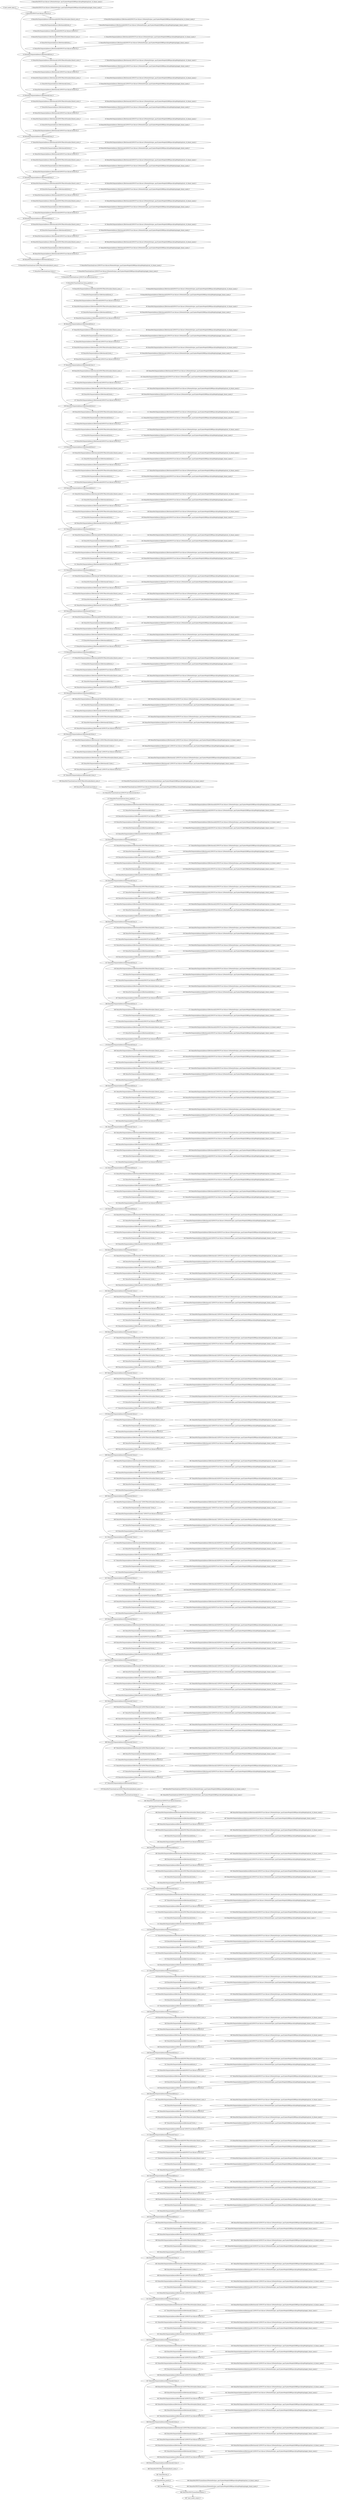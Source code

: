 strict digraph  {
"0 /nncf_model_input_0" [id=0, type=nncf_model_input];
"1 DenseNet/NNCFConv2d[conv1]/ModuleDict[pre_ops]/UpdateWeight[0]/RBSparsifyingWeight[op]/calc_rb_binary_mask_0" [id=1, type=calc_rb_binary_mask];
"2 DenseNet/NNCFConv2d[conv1]/ModuleDict[pre_ops]/UpdateWeight[0]/RBSparsifyingWeight[op]/apply_binary_mask_0" [id=2, type=apply_binary_mask];
"3 DenseNet/NNCFConv2d[conv1]/conv2d_0" [id=3, type=conv2d];
"4 DenseNet/Sequential[dense1]/Bottleneck[0]/NNCFBatchNorm[bn1]/batch_norm_0" [id=4, type=batch_norm];
"5 DenseNet/Sequential[dense1]/Bottleneck[0]/relu_0" [id=5, type=relu];
"6 DenseNet/Sequential[dense1]/Bottleneck[0]/NNCFConv2d[conv1]/ModuleDict[pre_ops]/UpdateWeight[0]/RBSparsifyingWeight[op]/calc_rb_binary_mask_0" [id=6, type=calc_rb_binary_mask];
"7 DenseNet/Sequential[dense1]/Bottleneck[0]/NNCFConv2d[conv1]/ModuleDict[pre_ops]/UpdateWeight[0]/RBSparsifyingWeight[op]/apply_binary_mask_0" [id=7, type=apply_binary_mask];
"8 DenseNet/Sequential[dense1]/Bottleneck[0]/NNCFConv2d[conv1]/conv2d_0" [id=8, type=conv2d];
"9 DenseNet/Sequential[dense1]/Bottleneck[0]/NNCFBatchNorm[bn2]/batch_norm_0" [id=9, type=batch_norm];
"10 DenseNet/Sequential[dense1]/Bottleneck[0]/relu_1" [id=10, type=relu];
"11 DenseNet/Sequential[dense1]/Bottleneck[0]/NNCFConv2d[conv2]/ModuleDict[pre_ops]/UpdateWeight[0]/RBSparsifyingWeight[op]/calc_rb_binary_mask_0" [id=11, type=calc_rb_binary_mask];
"12 DenseNet/Sequential[dense1]/Bottleneck[0]/NNCFConv2d[conv2]/ModuleDict[pre_ops]/UpdateWeight[0]/RBSparsifyingWeight[op]/apply_binary_mask_0" [id=12, type=apply_binary_mask];
"13 DenseNet/Sequential[dense1]/Bottleneck[0]/NNCFConv2d[conv2]/conv2d_0" [id=13, type=conv2d];
"14 DenseNet/Sequential[dense1]/Bottleneck[0]/cat_0" [id=14, type=cat];
"15 DenseNet/Sequential[dense1]/Bottleneck[1]/NNCFBatchNorm[bn1]/batch_norm_0" [id=15, type=batch_norm];
"16 DenseNet/Sequential[dense1]/Bottleneck[1]/relu_0" [id=16, type=relu];
"17 DenseNet/Sequential[dense1]/Bottleneck[1]/NNCFConv2d[conv1]/ModuleDict[pre_ops]/UpdateWeight[0]/RBSparsifyingWeight[op]/calc_rb_binary_mask_0" [id=17, type=calc_rb_binary_mask];
"18 DenseNet/Sequential[dense1]/Bottleneck[1]/NNCFConv2d[conv1]/ModuleDict[pre_ops]/UpdateWeight[0]/RBSparsifyingWeight[op]/apply_binary_mask_0" [id=18, type=apply_binary_mask];
"19 DenseNet/Sequential[dense1]/Bottleneck[1]/NNCFConv2d[conv1]/conv2d_0" [id=19, type=conv2d];
"20 DenseNet/Sequential[dense1]/Bottleneck[1]/NNCFBatchNorm[bn2]/batch_norm_0" [id=20, type=batch_norm];
"21 DenseNet/Sequential[dense1]/Bottleneck[1]/relu_1" [id=21, type=relu];
"22 DenseNet/Sequential[dense1]/Bottleneck[1]/NNCFConv2d[conv2]/ModuleDict[pre_ops]/UpdateWeight[0]/RBSparsifyingWeight[op]/calc_rb_binary_mask_0" [id=22, type=calc_rb_binary_mask];
"23 DenseNet/Sequential[dense1]/Bottleneck[1]/NNCFConv2d[conv2]/ModuleDict[pre_ops]/UpdateWeight[0]/RBSparsifyingWeight[op]/apply_binary_mask_0" [id=23, type=apply_binary_mask];
"24 DenseNet/Sequential[dense1]/Bottleneck[1]/NNCFConv2d[conv2]/conv2d_0" [id=24, type=conv2d];
"25 DenseNet/Sequential[dense1]/Bottleneck[1]/cat_0" [id=25, type=cat];
"26 DenseNet/Sequential[dense1]/Bottleneck[2]/NNCFBatchNorm[bn1]/batch_norm_0" [id=26, type=batch_norm];
"27 DenseNet/Sequential[dense1]/Bottleneck[2]/relu_0" [id=27, type=relu];
"28 DenseNet/Sequential[dense1]/Bottleneck[2]/NNCFConv2d[conv1]/ModuleDict[pre_ops]/UpdateWeight[0]/RBSparsifyingWeight[op]/calc_rb_binary_mask_0" [id=28, type=calc_rb_binary_mask];
"29 DenseNet/Sequential[dense1]/Bottleneck[2]/NNCFConv2d[conv1]/ModuleDict[pre_ops]/UpdateWeight[0]/RBSparsifyingWeight[op]/apply_binary_mask_0" [id=29, type=apply_binary_mask];
"30 DenseNet/Sequential[dense1]/Bottleneck[2]/NNCFConv2d[conv1]/conv2d_0" [id=30, type=conv2d];
"31 DenseNet/Sequential[dense1]/Bottleneck[2]/NNCFBatchNorm[bn2]/batch_norm_0" [id=31, type=batch_norm];
"32 DenseNet/Sequential[dense1]/Bottleneck[2]/relu_1" [id=32, type=relu];
"33 DenseNet/Sequential[dense1]/Bottleneck[2]/NNCFConv2d[conv2]/ModuleDict[pre_ops]/UpdateWeight[0]/RBSparsifyingWeight[op]/calc_rb_binary_mask_0" [id=33, type=calc_rb_binary_mask];
"34 DenseNet/Sequential[dense1]/Bottleneck[2]/NNCFConv2d[conv2]/ModuleDict[pre_ops]/UpdateWeight[0]/RBSparsifyingWeight[op]/apply_binary_mask_0" [id=34, type=apply_binary_mask];
"35 DenseNet/Sequential[dense1]/Bottleneck[2]/NNCFConv2d[conv2]/conv2d_0" [id=35, type=conv2d];
"36 DenseNet/Sequential[dense1]/Bottleneck[2]/cat_0" [id=36, type=cat];
"37 DenseNet/Sequential[dense1]/Bottleneck[3]/NNCFBatchNorm[bn1]/batch_norm_0" [id=37, type=batch_norm];
"38 DenseNet/Sequential[dense1]/Bottleneck[3]/relu_0" [id=38, type=relu];
"39 DenseNet/Sequential[dense1]/Bottleneck[3]/NNCFConv2d[conv1]/ModuleDict[pre_ops]/UpdateWeight[0]/RBSparsifyingWeight[op]/calc_rb_binary_mask_0" [id=39, type=calc_rb_binary_mask];
"40 DenseNet/Sequential[dense1]/Bottleneck[3]/NNCFConv2d[conv1]/ModuleDict[pre_ops]/UpdateWeight[0]/RBSparsifyingWeight[op]/apply_binary_mask_0" [id=40, type=apply_binary_mask];
"41 DenseNet/Sequential[dense1]/Bottleneck[3]/NNCFConv2d[conv1]/conv2d_0" [id=41, type=conv2d];
"42 DenseNet/Sequential[dense1]/Bottleneck[3]/NNCFBatchNorm[bn2]/batch_norm_0" [id=42, type=batch_norm];
"43 DenseNet/Sequential[dense1]/Bottleneck[3]/relu_1" [id=43, type=relu];
"44 DenseNet/Sequential[dense1]/Bottleneck[3]/NNCFConv2d[conv2]/ModuleDict[pre_ops]/UpdateWeight[0]/RBSparsifyingWeight[op]/calc_rb_binary_mask_0" [id=44, type=calc_rb_binary_mask];
"45 DenseNet/Sequential[dense1]/Bottleneck[3]/NNCFConv2d[conv2]/ModuleDict[pre_ops]/UpdateWeight[0]/RBSparsifyingWeight[op]/apply_binary_mask_0" [id=45, type=apply_binary_mask];
"46 DenseNet/Sequential[dense1]/Bottleneck[3]/NNCFConv2d[conv2]/conv2d_0" [id=46, type=conv2d];
"47 DenseNet/Sequential[dense1]/Bottleneck[3]/cat_0" [id=47, type=cat];
"48 DenseNet/Sequential[dense1]/Bottleneck[4]/NNCFBatchNorm[bn1]/batch_norm_0" [id=48, type=batch_norm];
"49 DenseNet/Sequential[dense1]/Bottleneck[4]/relu_0" [id=49, type=relu];
"50 DenseNet/Sequential[dense1]/Bottleneck[4]/NNCFConv2d[conv1]/ModuleDict[pre_ops]/UpdateWeight[0]/RBSparsifyingWeight[op]/calc_rb_binary_mask_0" [id=50, type=calc_rb_binary_mask];
"51 DenseNet/Sequential[dense1]/Bottleneck[4]/NNCFConv2d[conv1]/ModuleDict[pre_ops]/UpdateWeight[0]/RBSparsifyingWeight[op]/apply_binary_mask_0" [id=51, type=apply_binary_mask];
"52 DenseNet/Sequential[dense1]/Bottleneck[4]/NNCFConv2d[conv1]/conv2d_0" [id=52, type=conv2d];
"53 DenseNet/Sequential[dense1]/Bottleneck[4]/NNCFBatchNorm[bn2]/batch_norm_0" [id=53, type=batch_norm];
"54 DenseNet/Sequential[dense1]/Bottleneck[4]/relu_1" [id=54, type=relu];
"55 DenseNet/Sequential[dense1]/Bottleneck[4]/NNCFConv2d[conv2]/ModuleDict[pre_ops]/UpdateWeight[0]/RBSparsifyingWeight[op]/calc_rb_binary_mask_0" [id=55, type=calc_rb_binary_mask];
"56 DenseNet/Sequential[dense1]/Bottleneck[4]/NNCFConv2d[conv2]/ModuleDict[pre_ops]/UpdateWeight[0]/RBSparsifyingWeight[op]/apply_binary_mask_0" [id=56, type=apply_binary_mask];
"57 DenseNet/Sequential[dense1]/Bottleneck[4]/NNCFConv2d[conv2]/conv2d_0" [id=57, type=conv2d];
"58 DenseNet/Sequential[dense1]/Bottleneck[4]/cat_0" [id=58, type=cat];
"59 DenseNet/Sequential[dense1]/Bottleneck[5]/NNCFBatchNorm[bn1]/batch_norm_0" [id=59, type=batch_norm];
"60 DenseNet/Sequential[dense1]/Bottleneck[5]/relu_0" [id=60, type=relu];
"61 DenseNet/Sequential[dense1]/Bottleneck[5]/NNCFConv2d[conv1]/ModuleDict[pre_ops]/UpdateWeight[0]/RBSparsifyingWeight[op]/calc_rb_binary_mask_0" [id=61, type=calc_rb_binary_mask];
"62 DenseNet/Sequential[dense1]/Bottleneck[5]/NNCFConv2d[conv1]/ModuleDict[pre_ops]/UpdateWeight[0]/RBSparsifyingWeight[op]/apply_binary_mask_0" [id=62, type=apply_binary_mask];
"63 DenseNet/Sequential[dense1]/Bottleneck[5]/NNCFConv2d[conv1]/conv2d_0" [id=63, type=conv2d];
"64 DenseNet/Sequential[dense1]/Bottleneck[5]/NNCFBatchNorm[bn2]/batch_norm_0" [id=64, type=batch_norm];
"65 DenseNet/Sequential[dense1]/Bottleneck[5]/relu_1" [id=65, type=relu];
"66 DenseNet/Sequential[dense1]/Bottleneck[5]/NNCFConv2d[conv2]/ModuleDict[pre_ops]/UpdateWeight[0]/RBSparsifyingWeight[op]/calc_rb_binary_mask_0" [id=66, type=calc_rb_binary_mask];
"67 DenseNet/Sequential[dense1]/Bottleneck[5]/NNCFConv2d[conv2]/ModuleDict[pre_ops]/UpdateWeight[0]/RBSparsifyingWeight[op]/apply_binary_mask_0" [id=67, type=apply_binary_mask];
"68 DenseNet/Sequential[dense1]/Bottleneck[5]/NNCFConv2d[conv2]/conv2d_0" [id=68, type=conv2d];
"69 DenseNet/Sequential[dense1]/Bottleneck[5]/cat_0" [id=69, type=cat];
"70 DenseNet/Transition[trans1]/NNCFBatchNorm[bn]/batch_norm_0" [id=70, type=batch_norm];
"71 DenseNet/Transition[trans1]/relu_0" [id=71, type=relu];
"72 DenseNet/Transition[trans1]/NNCFConv2d[conv]/ModuleDict[pre_ops]/UpdateWeight[0]/RBSparsifyingWeight[op]/calc_rb_binary_mask_0" [id=72, type=calc_rb_binary_mask];
"73 DenseNet/Transition[trans1]/NNCFConv2d[conv]/ModuleDict[pre_ops]/UpdateWeight[0]/RBSparsifyingWeight[op]/apply_binary_mask_0" [id=73, type=apply_binary_mask];
"74 DenseNet/Transition[trans1]/NNCFConv2d[conv]/conv2d_0" [id=74, type=conv2d];
"75 DenseNet/Transition[trans1]/avg_pool2d_0" [id=75, type=avg_pool2d];
"76 DenseNet/Sequential[dense2]/Bottleneck[0]/NNCFBatchNorm[bn1]/batch_norm_0" [id=76, type=batch_norm];
"77 DenseNet/Sequential[dense2]/Bottleneck[0]/relu_0" [id=77, type=relu];
"78 DenseNet/Sequential[dense2]/Bottleneck[0]/NNCFConv2d[conv1]/ModuleDict[pre_ops]/UpdateWeight[0]/RBSparsifyingWeight[op]/calc_rb_binary_mask_0" [id=78, type=calc_rb_binary_mask];
"79 DenseNet/Sequential[dense2]/Bottleneck[0]/NNCFConv2d[conv1]/ModuleDict[pre_ops]/UpdateWeight[0]/RBSparsifyingWeight[op]/apply_binary_mask_0" [id=79, type=apply_binary_mask];
"80 DenseNet/Sequential[dense2]/Bottleneck[0]/NNCFConv2d[conv1]/conv2d_0" [id=80, type=conv2d];
"81 DenseNet/Sequential[dense2]/Bottleneck[0]/NNCFBatchNorm[bn2]/batch_norm_0" [id=81, type=batch_norm];
"82 DenseNet/Sequential[dense2]/Bottleneck[0]/relu_1" [id=82, type=relu];
"83 DenseNet/Sequential[dense2]/Bottleneck[0]/NNCFConv2d[conv2]/ModuleDict[pre_ops]/UpdateWeight[0]/RBSparsifyingWeight[op]/calc_rb_binary_mask_0" [id=83, type=calc_rb_binary_mask];
"84 DenseNet/Sequential[dense2]/Bottleneck[0]/NNCFConv2d[conv2]/ModuleDict[pre_ops]/UpdateWeight[0]/RBSparsifyingWeight[op]/apply_binary_mask_0" [id=84, type=apply_binary_mask];
"85 DenseNet/Sequential[dense2]/Bottleneck[0]/NNCFConv2d[conv2]/conv2d_0" [id=85, type=conv2d];
"86 DenseNet/Sequential[dense2]/Bottleneck[0]/cat_0" [id=86, type=cat];
"87 DenseNet/Sequential[dense2]/Bottleneck[1]/NNCFBatchNorm[bn1]/batch_norm_0" [id=87, type=batch_norm];
"88 DenseNet/Sequential[dense2]/Bottleneck[1]/relu_0" [id=88, type=relu];
"89 DenseNet/Sequential[dense2]/Bottleneck[1]/NNCFConv2d[conv1]/ModuleDict[pre_ops]/UpdateWeight[0]/RBSparsifyingWeight[op]/calc_rb_binary_mask_0" [id=89, type=calc_rb_binary_mask];
"90 DenseNet/Sequential[dense2]/Bottleneck[1]/NNCFConv2d[conv1]/ModuleDict[pre_ops]/UpdateWeight[0]/RBSparsifyingWeight[op]/apply_binary_mask_0" [id=90, type=apply_binary_mask];
"91 DenseNet/Sequential[dense2]/Bottleneck[1]/NNCFConv2d[conv1]/conv2d_0" [id=91, type=conv2d];
"92 DenseNet/Sequential[dense2]/Bottleneck[1]/NNCFBatchNorm[bn2]/batch_norm_0" [id=92, type=batch_norm];
"93 DenseNet/Sequential[dense2]/Bottleneck[1]/relu_1" [id=93, type=relu];
"94 DenseNet/Sequential[dense2]/Bottleneck[1]/NNCFConv2d[conv2]/ModuleDict[pre_ops]/UpdateWeight[0]/RBSparsifyingWeight[op]/calc_rb_binary_mask_0" [id=94, type=calc_rb_binary_mask];
"95 DenseNet/Sequential[dense2]/Bottleneck[1]/NNCFConv2d[conv2]/ModuleDict[pre_ops]/UpdateWeight[0]/RBSparsifyingWeight[op]/apply_binary_mask_0" [id=95, type=apply_binary_mask];
"96 DenseNet/Sequential[dense2]/Bottleneck[1]/NNCFConv2d[conv2]/conv2d_0" [id=96, type=conv2d];
"97 DenseNet/Sequential[dense2]/Bottleneck[1]/cat_0" [id=97, type=cat];
"98 DenseNet/Sequential[dense2]/Bottleneck[2]/NNCFBatchNorm[bn1]/batch_norm_0" [id=98, type=batch_norm];
"99 DenseNet/Sequential[dense2]/Bottleneck[2]/relu_0" [id=99, type=relu];
"100 DenseNet/Sequential[dense2]/Bottleneck[2]/NNCFConv2d[conv1]/ModuleDict[pre_ops]/UpdateWeight[0]/RBSparsifyingWeight[op]/calc_rb_binary_mask_0" [id=100, type=calc_rb_binary_mask];
"101 DenseNet/Sequential[dense2]/Bottleneck[2]/NNCFConv2d[conv1]/ModuleDict[pre_ops]/UpdateWeight[0]/RBSparsifyingWeight[op]/apply_binary_mask_0" [id=101, type=apply_binary_mask];
"102 DenseNet/Sequential[dense2]/Bottleneck[2]/NNCFConv2d[conv1]/conv2d_0" [id=102, type=conv2d];
"103 DenseNet/Sequential[dense2]/Bottleneck[2]/NNCFBatchNorm[bn2]/batch_norm_0" [id=103, type=batch_norm];
"104 DenseNet/Sequential[dense2]/Bottleneck[2]/relu_1" [id=104, type=relu];
"105 DenseNet/Sequential[dense2]/Bottleneck[2]/NNCFConv2d[conv2]/ModuleDict[pre_ops]/UpdateWeight[0]/RBSparsifyingWeight[op]/calc_rb_binary_mask_0" [id=105, type=calc_rb_binary_mask];
"106 DenseNet/Sequential[dense2]/Bottleneck[2]/NNCFConv2d[conv2]/ModuleDict[pre_ops]/UpdateWeight[0]/RBSparsifyingWeight[op]/apply_binary_mask_0" [id=106, type=apply_binary_mask];
"107 DenseNet/Sequential[dense2]/Bottleneck[2]/NNCFConv2d[conv2]/conv2d_0" [id=107, type=conv2d];
"108 DenseNet/Sequential[dense2]/Bottleneck[2]/cat_0" [id=108, type=cat];
"109 DenseNet/Sequential[dense2]/Bottleneck[3]/NNCFBatchNorm[bn1]/batch_norm_0" [id=109, type=batch_norm];
"110 DenseNet/Sequential[dense2]/Bottleneck[3]/relu_0" [id=110, type=relu];
"111 DenseNet/Sequential[dense2]/Bottleneck[3]/NNCFConv2d[conv1]/ModuleDict[pre_ops]/UpdateWeight[0]/RBSparsifyingWeight[op]/calc_rb_binary_mask_0" [id=111, type=calc_rb_binary_mask];
"112 DenseNet/Sequential[dense2]/Bottleneck[3]/NNCFConv2d[conv1]/ModuleDict[pre_ops]/UpdateWeight[0]/RBSparsifyingWeight[op]/apply_binary_mask_0" [id=112, type=apply_binary_mask];
"113 DenseNet/Sequential[dense2]/Bottleneck[3]/NNCFConv2d[conv1]/conv2d_0" [id=113, type=conv2d];
"114 DenseNet/Sequential[dense2]/Bottleneck[3]/NNCFBatchNorm[bn2]/batch_norm_0" [id=114, type=batch_norm];
"115 DenseNet/Sequential[dense2]/Bottleneck[3]/relu_1" [id=115, type=relu];
"116 DenseNet/Sequential[dense2]/Bottleneck[3]/NNCFConv2d[conv2]/ModuleDict[pre_ops]/UpdateWeight[0]/RBSparsifyingWeight[op]/calc_rb_binary_mask_0" [id=116, type=calc_rb_binary_mask];
"117 DenseNet/Sequential[dense2]/Bottleneck[3]/NNCFConv2d[conv2]/ModuleDict[pre_ops]/UpdateWeight[0]/RBSparsifyingWeight[op]/apply_binary_mask_0" [id=117, type=apply_binary_mask];
"118 DenseNet/Sequential[dense2]/Bottleneck[3]/NNCFConv2d[conv2]/conv2d_0" [id=118, type=conv2d];
"119 DenseNet/Sequential[dense2]/Bottleneck[3]/cat_0" [id=119, type=cat];
"120 DenseNet/Sequential[dense2]/Bottleneck[4]/NNCFBatchNorm[bn1]/batch_norm_0" [id=120, type=batch_norm];
"121 DenseNet/Sequential[dense2]/Bottleneck[4]/relu_0" [id=121, type=relu];
"122 DenseNet/Sequential[dense2]/Bottleneck[4]/NNCFConv2d[conv1]/ModuleDict[pre_ops]/UpdateWeight[0]/RBSparsifyingWeight[op]/calc_rb_binary_mask_0" [id=122, type=calc_rb_binary_mask];
"123 DenseNet/Sequential[dense2]/Bottleneck[4]/NNCFConv2d[conv1]/ModuleDict[pre_ops]/UpdateWeight[0]/RBSparsifyingWeight[op]/apply_binary_mask_0" [id=123, type=apply_binary_mask];
"124 DenseNet/Sequential[dense2]/Bottleneck[4]/NNCFConv2d[conv1]/conv2d_0" [id=124, type=conv2d];
"125 DenseNet/Sequential[dense2]/Bottleneck[4]/NNCFBatchNorm[bn2]/batch_norm_0" [id=125, type=batch_norm];
"126 DenseNet/Sequential[dense2]/Bottleneck[4]/relu_1" [id=126, type=relu];
"127 DenseNet/Sequential[dense2]/Bottleneck[4]/NNCFConv2d[conv2]/ModuleDict[pre_ops]/UpdateWeight[0]/RBSparsifyingWeight[op]/calc_rb_binary_mask_0" [id=127, type=calc_rb_binary_mask];
"128 DenseNet/Sequential[dense2]/Bottleneck[4]/NNCFConv2d[conv2]/ModuleDict[pre_ops]/UpdateWeight[0]/RBSparsifyingWeight[op]/apply_binary_mask_0" [id=128, type=apply_binary_mask];
"129 DenseNet/Sequential[dense2]/Bottleneck[4]/NNCFConv2d[conv2]/conv2d_0" [id=129, type=conv2d];
"130 DenseNet/Sequential[dense2]/Bottleneck[4]/cat_0" [id=130, type=cat];
"131 DenseNet/Sequential[dense2]/Bottleneck[5]/NNCFBatchNorm[bn1]/batch_norm_0" [id=131, type=batch_norm];
"132 DenseNet/Sequential[dense2]/Bottleneck[5]/relu_0" [id=132, type=relu];
"133 DenseNet/Sequential[dense2]/Bottleneck[5]/NNCFConv2d[conv1]/ModuleDict[pre_ops]/UpdateWeight[0]/RBSparsifyingWeight[op]/calc_rb_binary_mask_0" [id=133, type=calc_rb_binary_mask];
"134 DenseNet/Sequential[dense2]/Bottleneck[5]/NNCFConv2d[conv1]/ModuleDict[pre_ops]/UpdateWeight[0]/RBSparsifyingWeight[op]/apply_binary_mask_0" [id=134, type=apply_binary_mask];
"135 DenseNet/Sequential[dense2]/Bottleneck[5]/NNCFConv2d[conv1]/conv2d_0" [id=135, type=conv2d];
"136 DenseNet/Sequential[dense2]/Bottleneck[5]/NNCFBatchNorm[bn2]/batch_norm_0" [id=136, type=batch_norm];
"137 DenseNet/Sequential[dense2]/Bottleneck[5]/relu_1" [id=137, type=relu];
"138 DenseNet/Sequential[dense2]/Bottleneck[5]/NNCFConv2d[conv2]/ModuleDict[pre_ops]/UpdateWeight[0]/RBSparsifyingWeight[op]/calc_rb_binary_mask_0" [id=138, type=calc_rb_binary_mask];
"139 DenseNet/Sequential[dense2]/Bottleneck[5]/NNCFConv2d[conv2]/ModuleDict[pre_ops]/UpdateWeight[0]/RBSparsifyingWeight[op]/apply_binary_mask_0" [id=139, type=apply_binary_mask];
"140 DenseNet/Sequential[dense2]/Bottleneck[5]/NNCFConv2d[conv2]/conv2d_0" [id=140, type=conv2d];
"141 DenseNet/Sequential[dense2]/Bottleneck[5]/cat_0" [id=141, type=cat];
"142 DenseNet/Sequential[dense2]/Bottleneck[6]/NNCFBatchNorm[bn1]/batch_norm_0" [id=142, type=batch_norm];
"143 DenseNet/Sequential[dense2]/Bottleneck[6]/relu_0" [id=143, type=relu];
"144 DenseNet/Sequential[dense2]/Bottleneck[6]/NNCFConv2d[conv1]/ModuleDict[pre_ops]/UpdateWeight[0]/RBSparsifyingWeight[op]/calc_rb_binary_mask_0" [id=144, type=calc_rb_binary_mask];
"145 DenseNet/Sequential[dense2]/Bottleneck[6]/NNCFConv2d[conv1]/ModuleDict[pre_ops]/UpdateWeight[0]/RBSparsifyingWeight[op]/apply_binary_mask_0" [id=145, type=apply_binary_mask];
"146 DenseNet/Sequential[dense2]/Bottleneck[6]/NNCFConv2d[conv1]/conv2d_0" [id=146, type=conv2d];
"147 DenseNet/Sequential[dense2]/Bottleneck[6]/NNCFBatchNorm[bn2]/batch_norm_0" [id=147, type=batch_norm];
"148 DenseNet/Sequential[dense2]/Bottleneck[6]/relu_1" [id=148, type=relu];
"149 DenseNet/Sequential[dense2]/Bottleneck[6]/NNCFConv2d[conv2]/ModuleDict[pre_ops]/UpdateWeight[0]/RBSparsifyingWeight[op]/calc_rb_binary_mask_0" [id=149, type=calc_rb_binary_mask];
"150 DenseNet/Sequential[dense2]/Bottleneck[6]/NNCFConv2d[conv2]/ModuleDict[pre_ops]/UpdateWeight[0]/RBSparsifyingWeight[op]/apply_binary_mask_0" [id=150, type=apply_binary_mask];
"151 DenseNet/Sequential[dense2]/Bottleneck[6]/NNCFConv2d[conv2]/conv2d_0" [id=151, type=conv2d];
"152 DenseNet/Sequential[dense2]/Bottleneck[6]/cat_0" [id=152, type=cat];
"153 DenseNet/Sequential[dense2]/Bottleneck[7]/NNCFBatchNorm[bn1]/batch_norm_0" [id=153, type=batch_norm];
"154 DenseNet/Sequential[dense2]/Bottleneck[7]/relu_0" [id=154, type=relu];
"155 DenseNet/Sequential[dense2]/Bottleneck[7]/NNCFConv2d[conv1]/ModuleDict[pre_ops]/UpdateWeight[0]/RBSparsifyingWeight[op]/calc_rb_binary_mask_0" [id=155, type=calc_rb_binary_mask];
"156 DenseNet/Sequential[dense2]/Bottleneck[7]/NNCFConv2d[conv1]/ModuleDict[pre_ops]/UpdateWeight[0]/RBSparsifyingWeight[op]/apply_binary_mask_0" [id=156, type=apply_binary_mask];
"157 DenseNet/Sequential[dense2]/Bottleneck[7]/NNCFConv2d[conv1]/conv2d_0" [id=157, type=conv2d];
"158 DenseNet/Sequential[dense2]/Bottleneck[7]/NNCFBatchNorm[bn2]/batch_norm_0" [id=158, type=batch_norm];
"159 DenseNet/Sequential[dense2]/Bottleneck[7]/relu_1" [id=159, type=relu];
"160 DenseNet/Sequential[dense2]/Bottleneck[7]/NNCFConv2d[conv2]/ModuleDict[pre_ops]/UpdateWeight[0]/RBSparsifyingWeight[op]/calc_rb_binary_mask_0" [id=160, type=calc_rb_binary_mask];
"161 DenseNet/Sequential[dense2]/Bottleneck[7]/NNCFConv2d[conv2]/ModuleDict[pre_ops]/UpdateWeight[0]/RBSparsifyingWeight[op]/apply_binary_mask_0" [id=161, type=apply_binary_mask];
"162 DenseNet/Sequential[dense2]/Bottleneck[7]/NNCFConv2d[conv2]/conv2d_0" [id=162, type=conv2d];
"163 DenseNet/Sequential[dense2]/Bottleneck[7]/cat_0" [id=163, type=cat];
"164 DenseNet/Sequential[dense2]/Bottleneck[8]/NNCFBatchNorm[bn1]/batch_norm_0" [id=164, type=batch_norm];
"165 DenseNet/Sequential[dense2]/Bottleneck[8]/relu_0" [id=165, type=relu];
"166 DenseNet/Sequential[dense2]/Bottleneck[8]/NNCFConv2d[conv1]/ModuleDict[pre_ops]/UpdateWeight[0]/RBSparsifyingWeight[op]/calc_rb_binary_mask_0" [id=166, type=calc_rb_binary_mask];
"167 DenseNet/Sequential[dense2]/Bottleneck[8]/NNCFConv2d[conv1]/ModuleDict[pre_ops]/UpdateWeight[0]/RBSparsifyingWeight[op]/apply_binary_mask_0" [id=167, type=apply_binary_mask];
"168 DenseNet/Sequential[dense2]/Bottleneck[8]/NNCFConv2d[conv1]/conv2d_0" [id=168, type=conv2d];
"169 DenseNet/Sequential[dense2]/Bottleneck[8]/NNCFBatchNorm[bn2]/batch_norm_0" [id=169, type=batch_norm];
"170 DenseNet/Sequential[dense2]/Bottleneck[8]/relu_1" [id=170, type=relu];
"171 DenseNet/Sequential[dense2]/Bottleneck[8]/NNCFConv2d[conv2]/ModuleDict[pre_ops]/UpdateWeight[0]/RBSparsifyingWeight[op]/calc_rb_binary_mask_0" [id=171, type=calc_rb_binary_mask];
"172 DenseNet/Sequential[dense2]/Bottleneck[8]/NNCFConv2d[conv2]/ModuleDict[pre_ops]/UpdateWeight[0]/RBSparsifyingWeight[op]/apply_binary_mask_0" [id=172, type=apply_binary_mask];
"173 DenseNet/Sequential[dense2]/Bottleneck[8]/NNCFConv2d[conv2]/conv2d_0" [id=173, type=conv2d];
"174 DenseNet/Sequential[dense2]/Bottleneck[8]/cat_0" [id=174, type=cat];
"175 DenseNet/Sequential[dense2]/Bottleneck[9]/NNCFBatchNorm[bn1]/batch_norm_0" [id=175, type=batch_norm];
"176 DenseNet/Sequential[dense2]/Bottleneck[9]/relu_0" [id=176, type=relu];
"177 DenseNet/Sequential[dense2]/Bottleneck[9]/NNCFConv2d[conv1]/ModuleDict[pre_ops]/UpdateWeight[0]/RBSparsifyingWeight[op]/calc_rb_binary_mask_0" [id=177, type=calc_rb_binary_mask];
"178 DenseNet/Sequential[dense2]/Bottleneck[9]/NNCFConv2d[conv1]/ModuleDict[pre_ops]/UpdateWeight[0]/RBSparsifyingWeight[op]/apply_binary_mask_0" [id=178, type=apply_binary_mask];
"179 DenseNet/Sequential[dense2]/Bottleneck[9]/NNCFConv2d[conv1]/conv2d_0" [id=179, type=conv2d];
"180 DenseNet/Sequential[dense2]/Bottleneck[9]/NNCFBatchNorm[bn2]/batch_norm_0" [id=180, type=batch_norm];
"181 DenseNet/Sequential[dense2]/Bottleneck[9]/relu_1" [id=181, type=relu];
"182 DenseNet/Sequential[dense2]/Bottleneck[9]/NNCFConv2d[conv2]/ModuleDict[pre_ops]/UpdateWeight[0]/RBSparsifyingWeight[op]/calc_rb_binary_mask_0" [id=182, type=calc_rb_binary_mask];
"183 DenseNet/Sequential[dense2]/Bottleneck[9]/NNCFConv2d[conv2]/ModuleDict[pre_ops]/UpdateWeight[0]/RBSparsifyingWeight[op]/apply_binary_mask_0" [id=183, type=apply_binary_mask];
"184 DenseNet/Sequential[dense2]/Bottleneck[9]/NNCFConv2d[conv2]/conv2d_0" [id=184, type=conv2d];
"185 DenseNet/Sequential[dense2]/Bottleneck[9]/cat_0" [id=185, type=cat];
"186 DenseNet/Sequential[dense2]/Bottleneck[10]/NNCFBatchNorm[bn1]/batch_norm_0" [id=186, type=batch_norm];
"187 DenseNet/Sequential[dense2]/Bottleneck[10]/relu_0" [id=187, type=relu];
"188 DenseNet/Sequential[dense2]/Bottleneck[10]/NNCFConv2d[conv1]/ModuleDict[pre_ops]/UpdateWeight[0]/RBSparsifyingWeight[op]/calc_rb_binary_mask_0" [id=188, type=calc_rb_binary_mask];
"189 DenseNet/Sequential[dense2]/Bottleneck[10]/NNCFConv2d[conv1]/ModuleDict[pre_ops]/UpdateWeight[0]/RBSparsifyingWeight[op]/apply_binary_mask_0" [id=189, type=apply_binary_mask];
"190 DenseNet/Sequential[dense2]/Bottleneck[10]/NNCFConv2d[conv1]/conv2d_0" [id=190, type=conv2d];
"191 DenseNet/Sequential[dense2]/Bottleneck[10]/NNCFBatchNorm[bn2]/batch_norm_0" [id=191, type=batch_norm];
"192 DenseNet/Sequential[dense2]/Bottleneck[10]/relu_1" [id=192, type=relu];
"193 DenseNet/Sequential[dense2]/Bottleneck[10]/NNCFConv2d[conv2]/ModuleDict[pre_ops]/UpdateWeight[0]/RBSparsifyingWeight[op]/calc_rb_binary_mask_0" [id=193, type=calc_rb_binary_mask];
"194 DenseNet/Sequential[dense2]/Bottleneck[10]/NNCFConv2d[conv2]/ModuleDict[pre_ops]/UpdateWeight[0]/RBSparsifyingWeight[op]/apply_binary_mask_0" [id=194, type=apply_binary_mask];
"195 DenseNet/Sequential[dense2]/Bottleneck[10]/NNCFConv2d[conv2]/conv2d_0" [id=195, type=conv2d];
"196 DenseNet/Sequential[dense2]/Bottleneck[10]/cat_0" [id=196, type=cat];
"197 DenseNet/Sequential[dense2]/Bottleneck[11]/NNCFBatchNorm[bn1]/batch_norm_0" [id=197, type=batch_norm];
"198 DenseNet/Sequential[dense2]/Bottleneck[11]/relu_0" [id=198, type=relu];
"199 DenseNet/Sequential[dense2]/Bottleneck[11]/NNCFConv2d[conv1]/ModuleDict[pre_ops]/UpdateWeight[0]/RBSparsifyingWeight[op]/calc_rb_binary_mask_0" [id=199, type=calc_rb_binary_mask];
"200 DenseNet/Sequential[dense2]/Bottleneck[11]/NNCFConv2d[conv1]/ModuleDict[pre_ops]/UpdateWeight[0]/RBSparsifyingWeight[op]/apply_binary_mask_0" [id=200, type=apply_binary_mask];
"201 DenseNet/Sequential[dense2]/Bottleneck[11]/NNCFConv2d[conv1]/conv2d_0" [id=201, type=conv2d];
"202 DenseNet/Sequential[dense2]/Bottleneck[11]/NNCFBatchNorm[bn2]/batch_norm_0" [id=202, type=batch_norm];
"203 DenseNet/Sequential[dense2]/Bottleneck[11]/relu_1" [id=203, type=relu];
"204 DenseNet/Sequential[dense2]/Bottleneck[11]/NNCFConv2d[conv2]/ModuleDict[pre_ops]/UpdateWeight[0]/RBSparsifyingWeight[op]/calc_rb_binary_mask_0" [id=204, type=calc_rb_binary_mask];
"205 DenseNet/Sequential[dense2]/Bottleneck[11]/NNCFConv2d[conv2]/ModuleDict[pre_ops]/UpdateWeight[0]/RBSparsifyingWeight[op]/apply_binary_mask_0" [id=205, type=apply_binary_mask];
"206 DenseNet/Sequential[dense2]/Bottleneck[11]/NNCFConv2d[conv2]/conv2d_0" [id=206, type=conv2d];
"207 DenseNet/Sequential[dense2]/Bottleneck[11]/cat_0" [id=207, type=cat];
"208 DenseNet/Transition[trans2]/NNCFBatchNorm[bn]/batch_norm_0" [id=208, type=batch_norm];
"209 DenseNet/Transition[trans2]/relu_0" [id=209, type=relu];
"210 DenseNet/Transition[trans2]/NNCFConv2d[conv]/ModuleDict[pre_ops]/UpdateWeight[0]/RBSparsifyingWeight[op]/calc_rb_binary_mask_0" [id=210, type=calc_rb_binary_mask];
"211 DenseNet/Transition[trans2]/NNCFConv2d[conv]/ModuleDict[pre_ops]/UpdateWeight[0]/RBSparsifyingWeight[op]/apply_binary_mask_0" [id=211, type=apply_binary_mask];
"212 DenseNet/Transition[trans2]/NNCFConv2d[conv]/conv2d_0" [id=212, type=conv2d];
"213 DenseNet/Transition[trans2]/avg_pool2d_0" [id=213, type=avg_pool2d];
"214 DenseNet/Sequential[dense3]/Bottleneck[0]/NNCFBatchNorm[bn1]/batch_norm_0" [id=214, type=batch_norm];
"215 DenseNet/Sequential[dense3]/Bottleneck[0]/relu_0" [id=215, type=relu];
"216 DenseNet/Sequential[dense3]/Bottleneck[0]/NNCFConv2d[conv1]/ModuleDict[pre_ops]/UpdateWeight[0]/RBSparsifyingWeight[op]/calc_rb_binary_mask_0" [id=216, type=calc_rb_binary_mask];
"217 DenseNet/Sequential[dense3]/Bottleneck[0]/NNCFConv2d[conv1]/ModuleDict[pre_ops]/UpdateWeight[0]/RBSparsifyingWeight[op]/apply_binary_mask_0" [id=217, type=apply_binary_mask];
"218 DenseNet/Sequential[dense3]/Bottleneck[0]/NNCFConv2d[conv1]/conv2d_0" [id=218, type=conv2d];
"219 DenseNet/Sequential[dense3]/Bottleneck[0]/NNCFBatchNorm[bn2]/batch_norm_0" [id=219, type=batch_norm];
"220 DenseNet/Sequential[dense3]/Bottleneck[0]/relu_1" [id=220, type=relu];
"221 DenseNet/Sequential[dense3]/Bottleneck[0]/NNCFConv2d[conv2]/ModuleDict[pre_ops]/UpdateWeight[0]/RBSparsifyingWeight[op]/calc_rb_binary_mask_0" [id=221, type=calc_rb_binary_mask];
"222 DenseNet/Sequential[dense3]/Bottleneck[0]/NNCFConv2d[conv2]/ModuleDict[pre_ops]/UpdateWeight[0]/RBSparsifyingWeight[op]/apply_binary_mask_0" [id=222, type=apply_binary_mask];
"223 DenseNet/Sequential[dense3]/Bottleneck[0]/NNCFConv2d[conv2]/conv2d_0" [id=223, type=conv2d];
"224 DenseNet/Sequential[dense3]/Bottleneck[0]/cat_0" [id=224, type=cat];
"225 DenseNet/Sequential[dense3]/Bottleneck[1]/NNCFBatchNorm[bn1]/batch_norm_0" [id=225, type=batch_norm];
"226 DenseNet/Sequential[dense3]/Bottleneck[1]/relu_0" [id=226, type=relu];
"227 DenseNet/Sequential[dense3]/Bottleneck[1]/NNCFConv2d[conv1]/ModuleDict[pre_ops]/UpdateWeight[0]/RBSparsifyingWeight[op]/calc_rb_binary_mask_0" [id=227, type=calc_rb_binary_mask];
"228 DenseNet/Sequential[dense3]/Bottleneck[1]/NNCFConv2d[conv1]/ModuleDict[pre_ops]/UpdateWeight[0]/RBSparsifyingWeight[op]/apply_binary_mask_0" [id=228, type=apply_binary_mask];
"229 DenseNet/Sequential[dense3]/Bottleneck[1]/NNCFConv2d[conv1]/conv2d_0" [id=229, type=conv2d];
"230 DenseNet/Sequential[dense3]/Bottleneck[1]/NNCFBatchNorm[bn2]/batch_norm_0" [id=230, type=batch_norm];
"231 DenseNet/Sequential[dense3]/Bottleneck[1]/relu_1" [id=231, type=relu];
"232 DenseNet/Sequential[dense3]/Bottleneck[1]/NNCFConv2d[conv2]/ModuleDict[pre_ops]/UpdateWeight[0]/RBSparsifyingWeight[op]/calc_rb_binary_mask_0" [id=232, type=calc_rb_binary_mask];
"233 DenseNet/Sequential[dense3]/Bottleneck[1]/NNCFConv2d[conv2]/ModuleDict[pre_ops]/UpdateWeight[0]/RBSparsifyingWeight[op]/apply_binary_mask_0" [id=233, type=apply_binary_mask];
"234 DenseNet/Sequential[dense3]/Bottleneck[1]/NNCFConv2d[conv2]/conv2d_0" [id=234, type=conv2d];
"235 DenseNet/Sequential[dense3]/Bottleneck[1]/cat_0" [id=235, type=cat];
"236 DenseNet/Sequential[dense3]/Bottleneck[2]/NNCFBatchNorm[bn1]/batch_norm_0" [id=236, type=batch_norm];
"237 DenseNet/Sequential[dense3]/Bottleneck[2]/relu_0" [id=237, type=relu];
"238 DenseNet/Sequential[dense3]/Bottleneck[2]/NNCFConv2d[conv1]/ModuleDict[pre_ops]/UpdateWeight[0]/RBSparsifyingWeight[op]/calc_rb_binary_mask_0" [id=238, type=calc_rb_binary_mask];
"239 DenseNet/Sequential[dense3]/Bottleneck[2]/NNCFConv2d[conv1]/ModuleDict[pre_ops]/UpdateWeight[0]/RBSparsifyingWeight[op]/apply_binary_mask_0" [id=239, type=apply_binary_mask];
"240 DenseNet/Sequential[dense3]/Bottleneck[2]/NNCFConv2d[conv1]/conv2d_0" [id=240, type=conv2d];
"241 DenseNet/Sequential[dense3]/Bottleneck[2]/NNCFBatchNorm[bn2]/batch_norm_0" [id=241, type=batch_norm];
"242 DenseNet/Sequential[dense3]/Bottleneck[2]/relu_1" [id=242, type=relu];
"243 DenseNet/Sequential[dense3]/Bottleneck[2]/NNCFConv2d[conv2]/ModuleDict[pre_ops]/UpdateWeight[0]/RBSparsifyingWeight[op]/calc_rb_binary_mask_0" [id=243, type=calc_rb_binary_mask];
"244 DenseNet/Sequential[dense3]/Bottleneck[2]/NNCFConv2d[conv2]/ModuleDict[pre_ops]/UpdateWeight[0]/RBSparsifyingWeight[op]/apply_binary_mask_0" [id=244, type=apply_binary_mask];
"245 DenseNet/Sequential[dense3]/Bottleneck[2]/NNCFConv2d[conv2]/conv2d_0" [id=245, type=conv2d];
"246 DenseNet/Sequential[dense3]/Bottleneck[2]/cat_0" [id=246, type=cat];
"247 DenseNet/Sequential[dense3]/Bottleneck[3]/NNCFBatchNorm[bn1]/batch_norm_0" [id=247, type=batch_norm];
"248 DenseNet/Sequential[dense3]/Bottleneck[3]/relu_0" [id=248, type=relu];
"249 DenseNet/Sequential[dense3]/Bottleneck[3]/NNCFConv2d[conv1]/ModuleDict[pre_ops]/UpdateWeight[0]/RBSparsifyingWeight[op]/calc_rb_binary_mask_0" [id=249, type=calc_rb_binary_mask];
"250 DenseNet/Sequential[dense3]/Bottleneck[3]/NNCFConv2d[conv1]/ModuleDict[pre_ops]/UpdateWeight[0]/RBSparsifyingWeight[op]/apply_binary_mask_0" [id=250, type=apply_binary_mask];
"251 DenseNet/Sequential[dense3]/Bottleneck[3]/NNCFConv2d[conv1]/conv2d_0" [id=251, type=conv2d];
"252 DenseNet/Sequential[dense3]/Bottleneck[3]/NNCFBatchNorm[bn2]/batch_norm_0" [id=252, type=batch_norm];
"253 DenseNet/Sequential[dense3]/Bottleneck[3]/relu_1" [id=253, type=relu];
"254 DenseNet/Sequential[dense3]/Bottleneck[3]/NNCFConv2d[conv2]/ModuleDict[pre_ops]/UpdateWeight[0]/RBSparsifyingWeight[op]/calc_rb_binary_mask_0" [id=254, type=calc_rb_binary_mask];
"255 DenseNet/Sequential[dense3]/Bottleneck[3]/NNCFConv2d[conv2]/ModuleDict[pre_ops]/UpdateWeight[0]/RBSparsifyingWeight[op]/apply_binary_mask_0" [id=255, type=apply_binary_mask];
"256 DenseNet/Sequential[dense3]/Bottleneck[3]/NNCFConv2d[conv2]/conv2d_0" [id=256, type=conv2d];
"257 DenseNet/Sequential[dense3]/Bottleneck[3]/cat_0" [id=257, type=cat];
"258 DenseNet/Sequential[dense3]/Bottleneck[4]/NNCFBatchNorm[bn1]/batch_norm_0" [id=258, type=batch_norm];
"259 DenseNet/Sequential[dense3]/Bottleneck[4]/relu_0" [id=259, type=relu];
"260 DenseNet/Sequential[dense3]/Bottleneck[4]/NNCFConv2d[conv1]/ModuleDict[pre_ops]/UpdateWeight[0]/RBSparsifyingWeight[op]/calc_rb_binary_mask_0" [id=260, type=calc_rb_binary_mask];
"261 DenseNet/Sequential[dense3]/Bottleneck[4]/NNCFConv2d[conv1]/ModuleDict[pre_ops]/UpdateWeight[0]/RBSparsifyingWeight[op]/apply_binary_mask_0" [id=261, type=apply_binary_mask];
"262 DenseNet/Sequential[dense3]/Bottleneck[4]/NNCFConv2d[conv1]/conv2d_0" [id=262, type=conv2d];
"263 DenseNet/Sequential[dense3]/Bottleneck[4]/NNCFBatchNorm[bn2]/batch_norm_0" [id=263, type=batch_norm];
"264 DenseNet/Sequential[dense3]/Bottleneck[4]/relu_1" [id=264, type=relu];
"265 DenseNet/Sequential[dense3]/Bottleneck[4]/NNCFConv2d[conv2]/ModuleDict[pre_ops]/UpdateWeight[0]/RBSparsifyingWeight[op]/calc_rb_binary_mask_0" [id=265, type=calc_rb_binary_mask];
"266 DenseNet/Sequential[dense3]/Bottleneck[4]/NNCFConv2d[conv2]/ModuleDict[pre_ops]/UpdateWeight[0]/RBSparsifyingWeight[op]/apply_binary_mask_0" [id=266, type=apply_binary_mask];
"267 DenseNet/Sequential[dense3]/Bottleneck[4]/NNCFConv2d[conv2]/conv2d_0" [id=267, type=conv2d];
"268 DenseNet/Sequential[dense3]/Bottleneck[4]/cat_0" [id=268, type=cat];
"269 DenseNet/Sequential[dense3]/Bottleneck[5]/NNCFBatchNorm[bn1]/batch_norm_0" [id=269, type=batch_norm];
"270 DenseNet/Sequential[dense3]/Bottleneck[5]/relu_0" [id=270, type=relu];
"271 DenseNet/Sequential[dense3]/Bottleneck[5]/NNCFConv2d[conv1]/ModuleDict[pre_ops]/UpdateWeight[0]/RBSparsifyingWeight[op]/calc_rb_binary_mask_0" [id=271, type=calc_rb_binary_mask];
"272 DenseNet/Sequential[dense3]/Bottleneck[5]/NNCFConv2d[conv1]/ModuleDict[pre_ops]/UpdateWeight[0]/RBSparsifyingWeight[op]/apply_binary_mask_0" [id=272, type=apply_binary_mask];
"273 DenseNet/Sequential[dense3]/Bottleneck[5]/NNCFConv2d[conv1]/conv2d_0" [id=273, type=conv2d];
"274 DenseNet/Sequential[dense3]/Bottleneck[5]/NNCFBatchNorm[bn2]/batch_norm_0" [id=274, type=batch_norm];
"275 DenseNet/Sequential[dense3]/Bottleneck[5]/relu_1" [id=275, type=relu];
"276 DenseNet/Sequential[dense3]/Bottleneck[5]/NNCFConv2d[conv2]/ModuleDict[pre_ops]/UpdateWeight[0]/RBSparsifyingWeight[op]/calc_rb_binary_mask_0" [id=276, type=calc_rb_binary_mask];
"277 DenseNet/Sequential[dense3]/Bottleneck[5]/NNCFConv2d[conv2]/ModuleDict[pre_ops]/UpdateWeight[0]/RBSparsifyingWeight[op]/apply_binary_mask_0" [id=277, type=apply_binary_mask];
"278 DenseNet/Sequential[dense3]/Bottleneck[5]/NNCFConv2d[conv2]/conv2d_0" [id=278, type=conv2d];
"279 DenseNet/Sequential[dense3]/Bottleneck[5]/cat_0" [id=279, type=cat];
"280 DenseNet/Sequential[dense3]/Bottleneck[6]/NNCFBatchNorm[bn1]/batch_norm_0" [id=280, type=batch_norm];
"281 DenseNet/Sequential[dense3]/Bottleneck[6]/relu_0" [id=281, type=relu];
"282 DenseNet/Sequential[dense3]/Bottleneck[6]/NNCFConv2d[conv1]/ModuleDict[pre_ops]/UpdateWeight[0]/RBSparsifyingWeight[op]/calc_rb_binary_mask_0" [id=282, type=calc_rb_binary_mask];
"283 DenseNet/Sequential[dense3]/Bottleneck[6]/NNCFConv2d[conv1]/ModuleDict[pre_ops]/UpdateWeight[0]/RBSparsifyingWeight[op]/apply_binary_mask_0" [id=283, type=apply_binary_mask];
"284 DenseNet/Sequential[dense3]/Bottleneck[6]/NNCFConv2d[conv1]/conv2d_0" [id=284, type=conv2d];
"285 DenseNet/Sequential[dense3]/Bottleneck[6]/NNCFBatchNorm[bn2]/batch_norm_0" [id=285, type=batch_norm];
"286 DenseNet/Sequential[dense3]/Bottleneck[6]/relu_1" [id=286, type=relu];
"287 DenseNet/Sequential[dense3]/Bottleneck[6]/NNCFConv2d[conv2]/ModuleDict[pre_ops]/UpdateWeight[0]/RBSparsifyingWeight[op]/calc_rb_binary_mask_0" [id=287, type=calc_rb_binary_mask];
"288 DenseNet/Sequential[dense3]/Bottleneck[6]/NNCFConv2d[conv2]/ModuleDict[pre_ops]/UpdateWeight[0]/RBSparsifyingWeight[op]/apply_binary_mask_0" [id=288, type=apply_binary_mask];
"289 DenseNet/Sequential[dense3]/Bottleneck[6]/NNCFConv2d[conv2]/conv2d_0" [id=289, type=conv2d];
"290 DenseNet/Sequential[dense3]/Bottleneck[6]/cat_0" [id=290, type=cat];
"291 DenseNet/Sequential[dense3]/Bottleneck[7]/NNCFBatchNorm[bn1]/batch_norm_0" [id=291, type=batch_norm];
"292 DenseNet/Sequential[dense3]/Bottleneck[7]/relu_0" [id=292, type=relu];
"293 DenseNet/Sequential[dense3]/Bottleneck[7]/NNCFConv2d[conv1]/ModuleDict[pre_ops]/UpdateWeight[0]/RBSparsifyingWeight[op]/calc_rb_binary_mask_0" [id=293, type=calc_rb_binary_mask];
"294 DenseNet/Sequential[dense3]/Bottleneck[7]/NNCFConv2d[conv1]/ModuleDict[pre_ops]/UpdateWeight[0]/RBSparsifyingWeight[op]/apply_binary_mask_0" [id=294, type=apply_binary_mask];
"295 DenseNet/Sequential[dense3]/Bottleneck[7]/NNCFConv2d[conv1]/conv2d_0" [id=295, type=conv2d];
"296 DenseNet/Sequential[dense3]/Bottleneck[7]/NNCFBatchNorm[bn2]/batch_norm_0" [id=296, type=batch_norm];
"297 DenseNet/Sequential[dense3]/Bottleneck[7]/relu_1" [id=297, type=relu];
"298 DenseNet/Sequential[dense3]/Bottleneck[7]/NNCFConv2d[conv2]/ModuleDict[pre_ops]/UpdateWeight[0]/RBSparsifyingWeight[op]/calc_rb_binary_mask_0" [id=298, type=calc_rb_binary_mask];
"299 DenseNet/Sequential[dense3]/Bottleneck[7]/NNCFConv2d[conv2]/ModuleDict[pre_ops]/UpdateWeight[0]/RBSparsifyingWeight[op]/apply_binary_mask_0" [id=299, type=apply_binary_mask];
"300 DenseNet/Sequential[dense3]/Bottleneck[7]/NNCFConv2d[conv2]/conv2d_0" [id=300, type=conv2d];
"301 DenseNet/Sequential[dense3]/Bottleneck[7]/cat_0" [id=301, type=cat];
"302 DenseNet/Sequential[dense3]/Bottleneck[8]/NNCFBatchNorm[bn1]/batch_norm_0" [id=302, type=batch_norm];
"303 DenseNet/Sequential[dense3]/Bottleneck[8]/relu_0" [id=303, type=relu];
"304 DenseNet/Sequential[dense3]/Bottleneck[8]/NNCFConv2d[conv1]/ModuleDict[pre_ops]/UpdateWeight[0]/RBSparsifyingWeight[op]/calc_rb_binary_mask_0" [id=304, type=calc_rb_binary_mask];
"305 DenseNet/Sequential[dense3]/Bottleneck[8]/NNCFConv2d[conv1]/ModuleDict[pre_ops]/UpdateWeight[0]/RBSparsifyingWeight[op]/apply_binary_mask_0" [id=305, type=apply_binary_mask];
"306 DenseNet/Sequential[dense3]/Bottleneck[8]/NNCFConv2d[conv1]/conv2d_0" [id=306, type=conv2d];
"307 DenseNet/Sequential[dense3]/Bottleneck[8]/NNCFBatchNorm[bn2]/batch_norm_0" [id=307, type=batch_norm];
"308 DenseNet/Sequential[dense3]/Bottleneck[8]/relu_1" [id=308, type=relu];
"309 DenseNet/Sequential[dense3]/Bottleneck[8]/NNCFConv2d[conv2]/ModuleDict[pre_ops]/UpdateWeight[0]/RBSparsifyingWeight[op]/calc_rb_binary_mask_0" [id=309, type=calc_rb_binary_mask];
"310 DenseNet/Sequential[dense3]/Bottleneck[8]/NNCFConv2d[conv2]/ModuleDict[pre_ops]/UpdateWeight[0]/RBSparsifyingWeight[op]/apply_binary_mask_0" [id=310, type=apply_binary_mask];
"311 DenseNet/Sequential[dense3]/Bottleneck[8]/NNCFConv2d[conv2]/conv2d_0" [id=311, type=conv2d];
"312 DenseNet/Sequential[dense3]/Bottleneck[8]/cat_0" [id=312, type=cat];
"313 DenseNet/Sequential[dense3]/Bottleneck[9]/NNCFBatchNorm[bn1]/batch_norm_0" [id=313, type=batch_norm];
"314 DenseNet/Sequential[dense3]/Bottleneck[9]/relu_0" [id=314, type=relu];
"315 DenseNet/Sequential[dense3]/Bottleneck[9]/NNCFConv2d[conv1]/ModuleDict[pre_ops]/UpdateWeight[0]/RBSparsifyingWeight[op]/calc_rb_binary_mask_0" [id=315, type=calc_rb_binary_mask];
"316 DenseNet/Sequential[dense3]/Bottleneck[9]/NNCFConv2d[conv1]/ModuleDict[pre_ops]/UpdateWeight[0]/RBSparsifyingWeight[op]/apply_binary_mask_0" [id=316, type=apply_binary_mask];
"317 DenseNet/Sequential[dense3]/Bottleneck[9]/NNCFConv2d[conv1]/conv2d_0" [id=317, type=conv2d];
"318 DenseNet/Sequential[dense3]/Bottleneck[9]/NNCFBatchNorm[bn2]/batch_norm_0" [id=318, type=batch_norm];
"319 DenseNet/Sequential[dense3]/Bottleneck[9]/relu_1" [id=319, type=relu];
"320 DenseNet/Sequential[dense3]/Bottleneck[9]/NNCFConv2d[conv2]/ModuleDict[pre_ops]/UpdateWeight[0]/RBSparsifyingWeight[op]/calc_rb_binary_mask_0" [id=320, type=calc_rb_binary_mask];
"321 DenseNet/Sequential[dense3]/Bottleneck[9]/NNCFConv2d[conv2]/ModuleDict[pre_ops]/UpdateWeight[0]/RBSparsifyingWeight[op]/apply_binary_mask_0" [id=321, type=apply_binary_mask];
"322 DenseNet/Sequential[dense3]/Bottleneck[9]/NNCFConv2d[conv2]/conv2d_0" [id=322, type=conv2d];
"323 DenseNet/Sequential[dense3]/Bottleneck[9]/cat_0" [id=323, type=cat];
"324 DenseNet/Sequential[dense3]/Bottleneck[10]/NNCFBatchNorm[bn1]/batch_norm_0" [id=324, type=batch_norm];
"325 DenseNet/Sequential[dense3]/Bottleneck[10]/relu_0" [id=325, type=relu];
"326 DenseNet/Sequential[dense3]/Bottleneck[10]/NNCFConv2d[conv1]/ModuleDict[pre_ops]/UpdateWeight[0]/RBSparsifyingWeight[op]/calc_rb_binary_mask_0" [id=326, type=calc_rb_binary_mask];
"327 DenseNet/Sequential[dense3]/Bottleneck[10]/NNCFConv2d[conv1]/ModuleDict[pre_ops]/UpdateWeight[0]/RBSparsifyingWeight[op]/apply_binary_mask_0" [id=327, type=apply_binary_mask];
"328 DenseNet/Sequential[dense3]/Bottleneck[10]/NNCFConv2d[conv1]/conv2d_0" [id=328, type=conv2d];
"329 DenseNet/Sequential[dense3]/Bottleneck[10]/NNCFBatchNorm[bn2]/batch_norm_0" [id=329, type=batch_norm];
"330 DenseNet/Sequential[dense3]/Bottleneck[10]/relu_1" [id=330, type=relu];
"331 DenseNet/Sequential[dense3]/Bottleneck[10]/NNCFConv2d[conv2]/ModuleDict[pre_ops]/UpdateWeight[0]/RBSparsifyingWeight[op]/calc_rb_binary_mask_0" [id=331, type=calc_rb_binary_mask];
"332 DenseNet/Sequential[dense3]/Bottleneck[10]/NNCFConv2d[conv2]/ModuleDict[pre_ops]/UpdateWeight[0]/RBSparsifyingWeight[op]/apply_binary_mask_0" [id=332, type=apply_binary_mask];
"333 DenseNet/Sequential[dense3]/Bottleneck[10]/NNCFConv2d[conv2]/conv2d_0" [id=333, type=conv2d];
"334 DenseNet/Sequential[dense3]/Bottleneck[10]/cat_0" [id=334, type=cat];
"335 DenseNet/Sequential[dense3]/Bottleneck[11]/NNCFBatchNorm[bn1]/batch_norm_0" [id=335, type=batch_norm];
"336 DenseNet/Sequential[dense3]/Bottleneck[11]/relu_0" [id=336, type=relu];
"337 DenseNet/Sequential[dense3]/Bottleneck[11]/NNCFConv2d[conv1]/ModuleDict[pre_ops]/UpdateWeight[0]/RBSparsifyingWeight[op]/calc_rb_binary_mask_0" [id=337, type=calc_rb_binary_mask];
"338 DenseNet/Sequential[dense3]/Bottleneck[11]/NNCFConv2d[conv1]/ModuleDict[pre_ops]/UpdateWeight[0]/RBSparsifyingWeight[op]/apply_binary_mask_0" [id=338, type=apply_binary_mask];
"339 DenseNet/Sequential[dense3]/Bottleneck[11]/NNCFConv2d[conv1]/conv2d_0" [id=339, type=conv2d];
"340 DenseNet/Sequential[dense3]/Bottleneck[11]/NNCFBatchNorm[bn2]/batch_norm_0" [id=340, type=batch_norm];
"341 DenseNet/Sequential[dense3]/Bottleneck[11]/relu_1" [id=341, type=relu];
"342 DenseNet/Sequential[dense3]/Bottleneck[11]/NNCFConv2d[conv2]/ModuleDict[pre_ops]/UpdateWeight[0]/RBSparsifyingWeight[op]/calc_rb_binary_mask_0" [id=342, type=calc_rb_binary_mask];
"343 DenseNet/Sequential[dense3]/Bottleneck[11]/NNCFConv2d[conv2]/ModuleDict[pre_ops]/UpdateWeight[0]/RBSparsifyingWeight[op]/apply_binary_mask_0" [id=343, type=apply_binary_mask];
"344 DenseNet/Sequential[dense3]/Bottleneck[11]/NNCFConv2d[conv2]/conv2d_0" [id=344, type=conv2d];
"345 DenseNet/Sequential[dense3]/Bottleneck[11]/cat_0" [id=345, type=cat];
"346 DenseNet/Sequential[dense3]/Bottleneck[12]/NNCFBatchNorm[bn1]/batch_norm_0" [id=346, type=batch_norm];
"347 DenseNet/Sequential[dense3]/Bottleneck[12]/relu_0" [id=347, type=relu];
"348 DenseNet/Sequential[dense3]/Bottleneck[12]/NNCFConv2d[conv1]/ModuleDict[pre_ops]/UpdateWeight[0]/RBSparsifyingWeight[op]/calc_rb_binary_mask_0" [id=348, type=calc_rb_binary_mask];
"349 DenseNet/Sequential[dense3]/Bottleneck[12]/NNCFConv2d[conv1]/ModuleDict[pre_ops]/UpdateWeight[0]/RBSparsifyingWeight[op]/apply_binary_mask_0" [id=349, type=apply_binary_mask];
"350 DenseNet/Sequential[dense3]/Bottleneck[12]/NNCFConv2d[conv1]/conv2d_0" [id=350, type=conv2d];
"351 DenseNet/Sequential[dense3]/Bottleneck[12]/NNCFBatchNorm[bn2]/batch_norm_0" [id=351, type=batch_norm];
"352 DenseNet/Sequential[dense3]/Bottleneck[12]/relu_1" [id=352, type=relu];
"353 DenseNet/Sequential[dense3]/Bottleneck[12]/NNCFConv2d[conv2]/ModuleDict[pre_ops]/UpdateWeight[0]/RBSparsifyingWeight[op]/calc_rb_binary_mask_0" [id=353, type=calc_rb_binary_mask];
"354 DenseNet/Sequential[dense3]/Bottleneck[12]/NNCFConv2d[conv2]/ModuleDict[pre_ops]/UpdateWeight[0]/RBSparsifyingWeight[op]/apply_binary_mask_0" [id=354, type=apply_binary_mask];
"355 DenseNet/Sequential[dense3]/Bottleneck[12]/NNCFConv2d[conv2]/conv2d_0" [id=355, type=conv2d];
"356 DenseNet/Sequential[dense3]/Bottleneck[12]/cat_0" [id=356, type=cat];
"357 DenseNet/Sequential[dense3]/Bottleneck[13]/NNCFBatchNorm[bn1]/batch_norm_0" [id=357, type=batch_norm];
"358 DenseNet/Sequential[dense3]/Bottleneck[13]/relu_0" [id=358, type=relu];
"359 DenseNet/Sequential[dense3]/Bottleneck[13]/NNCFConv2d[conv1]/ModuleDict[pre_ops]/UpdateWeight[0]/RBSparsifyingWeight[op]/calc_rb_binary_mask_0" [id=359, type=calc_rb_binary_mask];
"360 DenseNet/Sequential[dense3]/Bottleneck[13]/NNCFConv2d[conv1]/ModuleDict[pre_ops]/UpdateWeight[0]/RBSparsifyingWeight[op]/apply_binary_mask_0" [id=360, type=apply_binary_mask];
"361 DenseNet/Sequential[dense3]/Bottleneck[13]/NNCFConv2d[conv1]/conv2d_0" [id=361, type=conv2d];
"362 DenseNet/Sequential[dense3]/Bottleneck[13]/NNCFBatchNorm[bn2]/batch_norm_0" [id=362, type=batch_norm];
"363 DenseNet/Sequential[dense3]/Bottleneck[13]/relu_1" [id=363, type=relu];
"364 DenseNet/Sequential[dense3]/Bottleneck[13]/NNCFConv2d[conv2]/ModuleDict[pre_ops]/UpdateWeight[0]/RBSparsifyingWeight[op]/calc_rb_binary_mask_0" [id=364, type=calc_rb_binary_mask];
"365 DenseNet/Sequential[dense3]/Bottleneck[13]/NNCFConv2d[conv2]/ModuleDict[pre_ops]/UpdateWeight[0]/RBSparsifyingWeight[op]/apply_binary_mask_0" [id=365, type=apply_binary_mask];
"366 DenseNet/Sequential[dense3]/Bottleneck[13]/NNCFConv2d[conv2]/conv2d_0" [id=366, type=conv2d];
"367 DenseNet/Sequential[dense3]/Bottleneck[13]/cat_0" [id=367, type=cat];
"368 DenseNet/Sequential[dense3]/Bottleneck[14]/NNCFBatchNorm[bn1]/batch_norm_0" [id=368, type=batch_norm];
"369 DenseNet/Sequential[dense3]/Bottleneck[14]/relu_0" [id=369, type=relu];
"370 DenseNet/Sequential[dense3]/Bottleneck[14]/NNCFConv2d[conv1]/ModuleDict[pre_ops]/UpdateWeight[0]/RBSparsifyingWeight[op]/calc_rb_binary_mask_0" [id=370, type=calc_rb_binary_mask];
"371 DenseNet/Sequential[dense3]/Bottleneck[14]/NNCFConv2d[conv1]/ModuleDict[pre_ops]/UpdateWeight[0]/RBSparsifyingWeight[op]/apply_binary_mask_0" [id=371, type=apply_binary_mask];
"372 DenseNet/Sequential[dense3]/Bottleneck[14]/NNCFConv2d[conv1]/conv2d_0" [id=372, type=conv2d];
"373 DenseNet/Sequential[dense3]/Bottleneck[14]/NNCFBatchNorm[bn2]/batch_norm_0" [id=373, type=batch_norm];
"374 DenseNet/Sequential[dense3]/Bottleneck[14]/relu_1" [id=374, type=relu];
"375 DenseNet/Sequential[dense3]/Bottleneck[14]/NNCFConv2d[conv2]/ModuleDict[pre_ops]/UpdateWeight[0]/RBSparsifyingWeight[op]/calc_rb_binary_mask_0" [id=375, type=calc_rb_binary_mask];
"376 DenseNet/Sequential[dense3]/Bottleneck[14]/NNCFConv2d[conv2]/ModuleDict[pre_ops]/UpdateWeight[0]/RBSparsifyingWeight[op]/apply_binary_mask_0" [id=376, type=apply_binary_mask];
"377 DenseNet/Sequential[dense3]/Bottleneck[14]/NNCFConv2d[conv2]/conv2d_0" [id=377, type=conv2d];
"378 DenseNet/Sequential[dense3]/Bottleneck[14]/cat_0" [id=378, type=cat];
"379 DenseNet/Sequential[dense3]/Bottleneck[15]/NNCFBatchNorm[bn1]/batch_norm_0" [id=379, type=batch_norm];
"380 DenseNet/Sequential[dense3]/Bottleneck[15]/relu_0" [id=380, type=relu];
"381 DenseNet/Sequential[dense3]/Bottleneck[15]/NNCFConv2d[conv1]/ModuleDict[pre_ops]/UpdateWeight[0]/RBSparsifyingWeight[op]/calc_rb_binary_mask_0" [id=381, type=calc_rb_binary_mask];
"382 DenseNet/Sequential[dense3]/Bottleneck[15]/NNCFConv2d[conv1]/ModuleDict[pre_ops]/UpdateWeight[0]/RBSparsifyingWeight[op]/apply_binary_mask_0" [id=382, type=apply_binary_mask];
"383 DenseNet/Sequential[dense3]/Bottleneck[15]/NNCFConv2d[conv1]/conv2d_0" [id=383, type=conv2d];
"384 DenseNet/Sequential[dense3]/Bottleneck[15]/NNCFBatchNorm[bn2]/batch_norm_0" [id=384, type=batch_norm];
"385 DenseNet/Sequential[dense3]/Bottleneck[15]/relu_1" [id=385, type=relu];
"386 DenseNet/Sequential[dense3]/Bottleneck[15]/NNCFConv2d[conv2]/ModuleDict[pre_ops]/UpdateWeight[0]/RBSparsifyingWeight[op]/calc_rb_binary_mask_0" [id=386, type=calc_rb_binary_mask];
"387 DenseNet/Sequential[dense3]/Bottleneck[15]/NNCFConv2d[conv2]/ModuleDict[pre_ops]/UpdateWeight[0]/RBSparsifyingWeight[op]/apply_binary_mask_0" [id=387, type=apply_binary_mask];
"388 DenseNet/Sequential[dense3]/Bottleneck[15]/NNCFConv2d[conv2]/conv2d_0" [id=388, type=conv2d];
"389 DenseNet/Sequential[dense3]/Bottleneck[15]/cat_0" [id=389, type=cat];
"390 DenseNet/Sequential[dense3]/Bottleneck[16]/NNCFBatchNorm[bn1]/batch_norm_0" [id=390, type=batch_norm];
"391 DenseNet/Sequential[dense3]/Bottleneck[16]/relu_0" [id=391, type=relu];
"392 DenseNet/Sequential[dense3]/Bottleneck[16]/NNCFConv2d[conv1]/ModuleDict[pre_ops]/UpdateWeight[0]/RBSparsifyingWeight[op]/calc_rb_binary_mask_0" [id=392, type=calc_rb_binary_mask];
"393 DenseNet/Sequential[dense3]/Bottleneck[16]/NNCFConv2d[conv1]/ModuleDict[pre_ops]/UpdateWeight[0]/RBSparsifyingWeight[op]/apply_binary_mask_0" [id=393, type=apply_binary_mask];
"394 DenseNet/Sequential[dense3]/Bottleneck[16]/NNCFConv2d[conv1]/conv2d_0" [id=394, type=conv2d];
"395 DenseNet/Sequential[dense3]/Bottleneck[16]/NNCFBatchNorm[bn2]/batch_norm_0" [id=395, type=batch_norm];
"396 DenseNet/Sequential[dense3]/Bottleneck[16]/relu_1" [id=396, type=relu];
"397 DenseNet/Sequential[dense3]/Bottleneck[16]/NNCFConv2d[conv2]/ModuleDict[pre_ops]/UpdateWeight[0]/RBSparsifyingWeight[op]/calc_rb_binary_mask_0" [id=397, type=calc_rb_binary_mask];
"398 DenseNet/Sequential[dense3]/Bottleneck[16]/NNCFConv2d[conv2]/ModuleDict[pre_ops]/UpdateWeight[0]/RBSparsifyingWeight[op]/apply_binary_mask_0" [id=398, type=apply_binary_mask];
"399 DenseNet/Sequential[dense3]/Bottleneck[16]/NNCFConv2d[conv2]/conv2d_0" [id=399, type=conv2d];
"400 DenseNet/Sequential[dense3]/Bottleneck[16]/cat_0" [id=400, type=cat];
"401 DenseNet/Sequential[dense3]/Bottleneck[17]/NNCFBatchNorm[bn1]/batch_norm_0" [id=401, type=batch_norm];
"402 DenseNet/Sequential[dense3]/Bottleneck[17]/relu_0" [id=402, type=relu];
"403 DenseNet/Sequential[dense3]/Bottleneck[17]/NNCFConv2d[conv1]/ModuleDict[pre_ops]/UpdateWeight[0]/RBSparsifyingWeight[op]/calc_rb_binary_mask_0" [id=403, type=calc_rb_binary_mask];
"404 DenseNet/Sequential[dense3]/Bottleneck[17]/NNCFConv2d[conv1]/ModuleDict[pre_ops]/UpdateWeight[0]/RBSparsifyingWeight[op]/apply_binary_mask_0" [id=404, type=apply_binary_mask];
"405 DenseNet/Sequential[dense3]/Bottleneck[17]/NNCFConv2d[conv1]/conv2d_0" [id=405, type=conv2d];
"406 DenseNet/Sequential[dense3]/Bottleneck[17]/NNCFBatchNorm[bn2]/batch_norm_0" [id=406, type=batch_norm];
"407 DenseNet/Sequential[dense3]/Bottleneck[17]/relu_1" [id=407, type=relu];
"408 DenseNet/Sequential[dense3]/Bottleneck[17]/NNCFConv2d[conv2]/ModuleDict[pre_ops]/UpdateWeight[0]/RBSparsifyingWeight[op]/calc_rb_binary_mask_0" [id=408, type=calc_rb_binary_mask];
"409 DenseNet/Sequential[dense3]/Bottleneck[17]/NNCFConv2d[conv2]/ModuleDict[pre_ops]/UpdateWeight[0]/RBSparsifyingWeight[op]/apply_binary_mask_0" [id=409, type=apply_binary_mask];
"410 DenseNet/Sequential[dense3]/Bottleneck[17]/NNCFConv2d[conv2]/conv2d_0" [id=410, type=conv2d];
"411 DenseNet/Sequential[dense3]/Bottleneck[17]/cat_0" [id=411, type=cat];
"412 DenseNet/Sequential[dense3]/Bottleneck[18]/NNCFBatchNorm[bn1]/batch_norm_0" [id=412, type=batch_norm];
"413 DenseNet/Sequential[dense3]/Bottleneck[18]/relu_0" [id=413, type=relu];
"414 DenseNet/Sequential[dense3]/Bottleneck[18]/NNCFConv2d[conv1]/ModuleDict[pre_ops]/UpdateWeight[0]/RBSparsifyingWeight[op]/calc_rb_binary_mask_0" [id=414, type=calc_rb_binary_mask];
"415 DenseNet/Sequential[dense3]/Bottleneck[18]/NNCFConv2d[conv1]/ModuleDict[pre_ops]/UpdateWeight[0]/RBSparsifyingWeight[op]/apply_binary_mask_0" [id=415, type=apply_binary_mask];
"416 DenseNet/Sequential[dense3]/Bottleneck[18]/NNCFConv2d[conv1]/conv2d_0" [id=416, type=conv2d];
"417 DenseNet/Sequential[dense3]/Bottleneck[18]/NNCFBatchNorm[bn2]/batch_norm_0" [id=417, type=batch_norm];
"418 DenseNet/Sequential[dense3]/Bottleneck[18]/relu_1" [id=418, type=relu];
"419 DenseNet/Sequential[dense3]/Bottleneck[18]/NNCFConv2d[conv2]/ModuleDict[pre_ops]/UpdateWeight[0]/RBSparsifyingWeight[op]/calc_rb_binary_mask_0" [id=419, type=calc_rb_binary_mask];
"420 DenseNet/Sequential[dense3]/Bottleneck[18]/NNCFConv2d[conv2]/ModuleDict[pre_ops]/UpdateWeight[0]/RBSparsifyingWeight[op]/apply_binary_mask_0" [id=420, type=apply_binary_mask];
"421 DenseNet/Sequential[dense3]/Bottleneck[18]/NNCFConv2d[conv2]/conv2d_0" [id=421, type=conv2d];
"422 DenseNet/Sequential[dense3]/Bottleneck[18]/cat_0" [id=422, type=cat];
"423 DenseNet/Sequential[dense3]/Bottleneck[19]/NNCFBatchNorm[bn1]/batch_norm_0" [id=423, type=batch_norm];
"424 DenseNet/Sequential[dense3]/Bottleneck[19]/relu_0" [id=424, type=relu];
"425 DenseNet/Sequential[dense3]/Bottleneck[19]/NNCFConv2d[conv1]/ModuleDict[pre_ops]/UpdateWeight[0]/RBSparsifyingWeight[op]/calc_rb_binary_mask_0" [id=425, type=calc_rb_binary_mask];
"426 DenseNet/Sequential[dense3]/Bottleneck[19]/NNCFConv2d[conv1]/ModuleDict[pre_ops]/UpdateWeight[0]/RBSparsifyingWeight[op]/apply_binary_mask_0" [id=426, type=apply_binary_mask];
"427 DenseNet/Sequential[dense3]/Bottleneck[19]/NNCFConv2d[conv1]/conv2d_0" [id=427, type=conv2d];
"428 DenseNet/Sequential[dense3]/Bottleneck[19]/NNCFBatchNorm[bn2]/batch_norm_0" [id=428, type=batch_norm];
"429 DenseNet/Sequential[dense3]/Bottleneck[19]/relu_1" [id=429, type=relu];
"430 DenseNet/Sequential[dense3]/Bottleneck[19]/NNCFConv2d[conv2]/ModuleDict[pre_ops]/UpdateWeight[0]/RBSparsifyingWeight[op]/calc_rb_binary_mask_0" [id=430, type=calc_rb_binary_mask];
"431 DenseNet/Sequential[dense3]/Bottleneck[19]/NNCFConv2d[conv2]/ModuleDict[pre_ops]/UpdateWeight[0]/RBSparsifyingWeight[op]/apply_binary_mask_0" [id=431, type=apply_binary_mask];
"432 DenseNet/Sequential[dense3]/Bottleneck[19]/NNCFConv2d[conv2]/conv2d_0" [id=432, type=conv2d];
"433 DenseNet/Sequential[dense3]/Bottleneck[19]/cat_0" [id=433, type=cat];
"434 DenseNet/Sequential[dense3]/Bottleneck[20]/NNCFBatchNorm[bn1]/batch_norm_0" [id=434, type=batch_norm];
"435 DenseNet/Sequential[dense3]/Bottleneck[20]/relu_0" [id=435, type=relu];
"436 DenseNet/Sequential[dense3]/Bottleneck[20]/NNCFConv2d[conv1]/ModuleDict[pre_ops]/UpdateWeight[0]/RBSparsifyingWeight[op]/calc_rb_binary_mask_0" [id=436, type=calc_rb_binary_mask];
"437 DenseNet/Sequential[dense3]/Bottleneck[20]/NNCFConv2d[conv1]/ModuleDict[pre_ops]/UpdateWeight[0]/RBSparsifyingWeight[op]/apply_binary_mask_0" [id=437, type=apply_binary_mask];
"438 DenseNet/Sequential[dense3]/Bottleneck[20]/NNCFConv2d[conv1]/conv2d_0" [id=438, type=conv2d];
"439 DenseNet/Sequential[dense3]/Bottleneck[20]/NNCFBatchNorm[bn2]/batch_norm_0" [id=439, type=batch_norm];
"440 DenseNet/Sequential[dense3]/Bottleneck[20]/relu_1" [id=440, type=relu];
"441 DenseNet/Sequential[dense3]/Bottleneck[20]/NNCFConv2d[conv2]/ModuleDict[pre_ops]/UpdateWeight[0]/RBSparsifyingWeight[op]/calc_rb_binary_mask_0" [id=441, type=calc_rb_binary_mask];
"442 DenseNet/Sequential[dense3]/Bottleneck[20]/NNCFConv2d[conv2]/ModuleDict[pre_ops]/UpdateWeight[0]/RBSparsifyingWeight[op]/apply_binary_mask_0" [id=442, type=apply_binary_mask];
"443 DenseNet/Sequential[dense3]/Bottleneck[20]/NNCFConv2d[conv2]/conv2d_0" [id=443, type=conv2d];
"444 DenseNet/Sequential[dense3]/Bottleneck[20]/cat_0" [id=444, type=cat];
"445 DenseNet/Sequential[dense3]/Bottleneck[21]/NNCFBatchNorm[bn1]/batch_norm_0" [id=445, type=batch_norm];
"446 DenseNet/Sequential[dense3]/Bottleneck[21]/relu_0" [id=446, type=relu];
"447 DenseNet/Sequential[dense3]/Bottleneck[21]/NNCFConv2d[conv1]/ModuleDict[pre_ops]/UpdateWeight[0]/RBSparsifyingWeight[op]/calc_rb_binary_mask_0" [id=447, type=calc_rb_binary_mask];
"448 DenseNet/Sequential[dense3]/Bottleneck[21]/NNCFConv2d[conv1]/ModuleDict[pre_ops]/UpdateWeight[0]/RBSparsifyingWeight[op]/apply_binary_mask_0" [id=448, type=apply_binary_mask];
"449 DenseNet/Sequential[dense3]/Bottleneck[21]/NNCFConv2d[conv1]/conv2d_0" [id=449, type=conv2d];
"450 DenseNet/Sequential[dense3]/Bottleneck[21]/NNCFBatchNorm[bn2]/batch_norm_0" [id=450, type=batch_norm];
"451 DenseNet/Sequential[dense3]/Bottleneck[21]/relu_1" [id=451, type=relu];
"452 DenseNet/Sequential[dense3]/Bottleneck[21]/NNCFConv2d[conv2]/ModuleDict[pre_ops]/UpdateWeight[0]/RBSparsifyingWeight[op]/calc_rb_binary_mask_0" [id=452, type=calc_rb_binary_mask];
"453 DenseNet/Sequential[dense3]/Bottleneck[21]/NNCFConv2d[conv2]/ModuleDict[pre_ops]/UpdateWeight[0]/RBSparsifyingWeight[op]/apply_binary_mask_0" [id=453, type=apply_binary_mask];
"454 DenseNet/Sequential[dense3]/Bottleneck[21]/NNCFConv2d[conv2]/conv2d_0" [id=454, type=conv2d];
"455 DenseNet/Sequential[dense3]/Bottleneck[21]/cat_0" [id=455, type=cat];
"456 DenseNet/Sequential[dense3]/Bottleneck[22]/NNCFBatchNorm[bn1]/batch_norm_0" [id=456, type=batch_norm];
"457 DenseNet/Sequential[dense3]/Bottleneck[22]/relu_0" [id=457, type=relu];
"458 DenseNet/Sequential[dense3]/Bottleneck[22]/NNCFConv2d[conv1]/ModuleDict[pre_ops]/UpdateWeight[0]/RBSparsifyingWeight[op]/calc_rb_binary_mask_0" [id=458, type=calc_rb_binary_mask];
"459 DenseNet/Sequential[dense3]/Bottleneck[22]/NNCFConv2d[conv1]/ModuleDict[pre_ops]/UpdateWeight[0]/RBSparsifyingWeight[op]/apply_binary_mask_0" [id=459, type=apply_binary_mask];
"460 DenseNet/Sequential[dense3]/Bottleneck[22]/NNCFConv2d[conv1]/conv2d_0" [id=460, type=conv2d];
"461 DenseNet/Sequential[dense3]/Bottleneck[22]/NNCFBatchNorm[bn2]/batch_norm_0" [id=461, type=batch_norm];
"462 DenseNet/Sequential[dense3]/Bottleneck[22]/relu_1" [id=462, type=relu];
"463 DenseNet/Sequential[dense3]/Bottleneck[22]/NNCFConv2d[conv2]/ModuleDict[pre_ops]/UpdateWeight[0]/RBSparsifyingWeight[op]/calc_rb_binary_mask_0" [id=463, type=calc_rb_binary_mask];
"464 DenseNet/Sequential[dense3]/Bottleneck[22]/NNCFConv2d[conv2]/ModuleDict[pre_ops]/UpdateWeight[0]/RBSparsifyingWeight[op]/apply_binary_mask_0" [id=464, type=apply_binary_mask];
"465 DenseNet/Sequential[dense3]/Bottleneck[22]/NNCFConv2d[conv2]/conv2d_0" [id=465, type=conv2d];
"466 DenseNet/Sequential[dense3]/Bottleneck[22]/cat_0" [id=466, type=cat];
"467 DenseNet/Sequential[dense3]/Bottleneck[23]/NNCFBatchNorm[bn1]/batch_norm_0" [id=467, type=batch_norm];
"468 DenseNet/Sequential[dense3]/Bottleneck[23]/relu_0" [id=468, type=relu];
"469 DenseNet/Sequential[dense3]/Bottleneck[23]/NNCFConv2d[conv1]/ModuleDict[pre_ops]/UpdateWeight[0]/RBSparsifyingWeight[op]/calc_rb_binary_mask_0" [id=469, type=calc_rb_binary_mask];
"470 DenseNet/Sequential[dense3]/Bottleneck[23]/NNCFConv2d[conv1]/ModuleDict[pre_ops]/UpdateWeight[0]/RBSparsifyingWeight[op]/apply_binary_mask_0" [id=470, type=apply_binary_mask];
"471 DenseNet/Sequential[dense3]/Bottleneck[23]/NNCFConv2d[conv1]/conv2d_0" [id=471, type=conv2d];
"472 DenseNet/Sequential[dense3]/Bottleneck[23]/NNCFBatchNorm[bn2]/batch_norm_0" [id=472, type=batch_norm];
"473 DenseNet/Sequential[dense3]/Bottleneck[23]/relu_1" [id=473, type=relu];
"474 DenseNet/Sequential[dense3]/Bottleneck[23]/NNCFConv2d[conv2]/ModuleDict[pre_ops]/UpdateWeight[0]/RBSparsifyingWeight[op]/calc_rb_binary_mask_0" [id=474, type=calc_rb_binary_mask];
"475 DenseNet/Sequential[dense3]/Bottleneck[23]/NNCFConv2d[conv2]/ModuleDict[pre_ops]/UpdateWeight[0]/RBSparsifyingWeight[op]/apply_binary_mask_0" [id=475, type=apply_binary_mask];
"476 DenseNet/Sequential[dense3]/Bottleneck[23]/NNCFConv2d[conv2]/conv2d_0" [id=476, type=conv2d];
"477 DenseNet/Sequential[dense3]/Bottleneck[23]/cat_0" [id=477, type=cat];
"478 DenseNet/Transition[trans3]/NNCFBatchNorm[bn]/batch_norm_0" [id=478, type=batch_norm];
"479 DenseNet/Transition[trans3]/relu_0" [id=479, type=relu];
"480 DenseNet/Transition[trans3]/NNCFConv2d[conv]/ModuleDict[pre_ops]/UpdateWeight[0]/RBSparsifyingWeight[op]/calc_rb_binary_mask_0" [id=480, type=calc_rb_binary_mask];
"481 DenseNet/Transition[trans3]/NNCFConv2d[conv]/ModuleDict[pre_ops]/UpdateWeight[0]/RBSparsifyingWeight[op]/apply_binary_mask_0" [id=481, type=apply_binary_mask];
"482 DenseNet/Transition[trans3]/NNCFConv2d[conv]/conv2d_0" [id=482, type=conv2d];
"483 DenseNet/Transition[trans3]/avg_pool2d_0" [id=483, type=avg_pool2d];
"484 DenseNet/Sequential[dense4]/Bottleneck[0]/NNCFBatchNorm[bn1]/batch_norm_0" [id=484, type=batch_norm];
"485 DenseNet/Sequential[dense4]/Bottleneck[0]/relu_0" [id=485, type=relu];
"486 DenseNet/Sequential[dense4]/Bottleneck[0]/NNCFConv2d[conv1]/ModuleDict[pre_ops]/UpdateWeight[0]/RBSparsifyingWeight[op]/calc_rb_binary_mask_0" [id=486, type=calc_rb_binary_mask];
"487 DenseNet/Sequential[dense4]/Bottleneck[0]/NNCFConv2d[conv1]/ModuleDict[pre_ops]/UpdateWeight[0]/RBSparsifyingWeight[op]/apply_binary_mask_0" [id=487, type=apply_binary_mask];
"488 DenseNet/Sequential[dense4]/Bottleneck[0]/NNCFConv2d[conv1]/conv2d_0" [id=488, type=conv2d];
"489 DenseNet/Sequential[dense4]/Bottleneck[0]/NNCFBatchNorm[bn2]/batch_norm_0" [id=489, type=batch_norm];
"490 DenseNet/Sequential[dense4]/Bottleneck[0]/relu_1" [id=490, type=relu];
"491 DenseNet/Sequential[dense4]/Bottleneck[0]/NNCFConv2d[conv2]/ModuleDict[pre_ops]/UpdateWeight[0]/RBSparsifyingWeight[op]/calc_rb_binary_mask_0" [id=491, type=calc_rb_binary_mask];
"492 DenseNet/Sequential[dense4]/Bottleneck[0]/NNCFConv2d[conv2]/ModuleDict[pre_ops]/UpdateWeight[0]/RBSparsifyingWeight[op]/apply_binary_mask_0" [id=492, type=apply_binary_mask];
"493 DenseNet/Sequential[dense4]/Bottleneck[0]/NNCFConv2d[conv2]/conv2d_0" [id=493, type=conv2d];
"494 DenseNet/Sequential[dense4]/Bottleneck[0]/cat_0" [id=494, type=cat];
"495 DenseNet/Sequential[dense4]/Bottleneck[1]/NNCFBatchNorm[bn1]/batch_norm_0" [id=495, type=batch_norm];
"496 DenseNet/Sequential[dense4]/Bottleneck[1]/relu_0" [id=496, type=relu];
"497 DenseNet/Sequential[dense4]/Bottleneck[1]/NNCFConv2d[conv1]/ModuleDict[pre_ops]/UpdateWeight[0]/RBSparsifyingWeight[op]/calc_rb_binary_mask_0" [id=497, type=calc_rb_binary_mask];
"498 DenseNet/Sequential[dense4]/Bottleneck[1]/NNCFConv2d[conv1]/ModuleDict[pre_ops]/UpdateWeight[0]/RBSparsifyingWeight[op]/apply_binary_mask_0" [id=498, type=apply_binary_mask];
"499 DenseNet/Sequential[dense4]/Bottleneck[1]/NNCFConv2d[conv1]/conv2d_0" [id=499, type=conv2d];
"500 DenseNet/Sequential[dense4]/Bottleneck[1]/NNCFBatchNorm[bn2]/batch_norm_0" [id=500, type=batch_norm];
"501 DenseNet/Sequential[dense4]/Bottleneck[1]/relu_1" [id=501, type=relu];
"502 DenseNet/Sequential[dense4]/Bottleneck[1]/NNCFConv2d[conv2]/ModuleDict[pre_ops]/UpdateWeight[0]/RBSparsifyingWeight[op]/calc_rb_binary_mask_0" [id=502, type=calc_rb_binary_mask];
"503 DenseNet/Sequential[dense4]/Bottleneck[1]/NNCFConv2d[conv2]/ModuleDict[pre_ops]/UpdateWeight[0]/RBSparsifyingWeight[op]/apply_binary_mask_0" [id=503, type=apply_binary_mask];
"504 DenseNet/Sequential[dense4]/Bottleneck[1]/NNCFConv2d[conv2]/conv2d_0" [id=504, type=conv2d];
"505 DenseNet/Sequential[dense4]/Bottleneck[1]/cat_0" [id=505, type=cat];
"506 DenseNet/Sequential[dense4]/Bottleneck[2]/NNCFBatchNorm[bn1]/batch_norm_0" [id=506, type=batch_norm];
"507 DenseNet/Sequential[dense4]/Bottleneck[2]/relu_0" [id=507, type=relu];
"508 DenseNet/Sequential[dense4]/Bottleneck[2]/NNCFConv2d[conv1]/ModuleDict[pre_ops]/UpdateWeight[0]/RBSparsifyingWeight[op]/calc_rb_binary_mask_0" [id=508, type=calc_rb_binary_mask];
"509 DenseNet/Sequential[dense4]/Bottleneck[2]/NNCFConv2d[conv1]/ModuleDict[pre_ops]/UpdateWeight[0]/RBSparsifyingWeight[op]/apply_binary_mask_0" [id=509, type=apply_binary_mask];
"510 DenseNet/Sequential[dense4]/Bottleneck[2]/NNCFConv2d[conv1]/conv2d_0" [id=510, type=conv2d];
"511 DenseNet/Sequential[dense4]/Bottleneck[2]/NNCFBatchNorm[bn2]/batch_norm_0" [id=511, type=batch_norm];
"512 DenseNet/Sequential[dense4]/Bottleneck[2]/relu_1" [id=512, type=relu];
"513 DenseNet/Sequential[dense4]/Bottleneck[2]/NNCFConv2d[conv2]/ModuleDict[pre_ops]/UpdateWeight[0]/RBSparsifyingWeight[op]/calc_rb_binary_mask_0" [id=513, type=calc_rb_binary_mask];
"514 DenseNet/Sequential[dense4]/Bottleneck[2]/NNCFConv2d[conv2]/ModuleDict[pre_ops]/UpdateWeight[0]/RBSparsifyingWeight[op]/apply_binary_mask_0" [id=514, type=apply_binary_mask];
"515 DenseNet/Sequential[dense4]/Bottleneck[2]/NNCFConv2d[conv2]/conv2d_0" [id=515, type=conv2d];
"516 DenseNet/Sequential[dense4]/Bottleneck[2]/cat_0" [id=516, type=cat];
"517 DenseNet/Sequential[dense4]/Bottleneck[3]/NNCFBatchNorm[bn1]/batch_norm_0" [id=517, type=batch_norm];
"518 DenseNet/Sequential[dense4]/Bottleneck[3]/relu_0" [id=518, type=relu];
"519 DenseNet/Sequential[dense4]/Bottleneck[3]/NNCFConv2d[conv1]/ModuleDict[pre_ops]/UpdateWeight[0]/RBSparsifyingWeight[op]/calc_rb_binary_mask_0" [id=519, type=calc_rb_binary_mask];
"520 DenseNet/Sequential[dense4]/Bottleneck[3]/NNCFConv2d[conv1]/ModuleDict[pre_ops]/UpdateWeight[0]/RBSparsifyingWeight[op]/apply_binary_mask_0" [id=520, type=apply_binary_mask];
"521 DenseNet/Sequential[dense4]/Bottleneck[3]/NNCFConv2d[conv1]/conv2d_0" [id=521, type=conv2d];
"522 DenseNet/Sequential[dense4]/Bottleneck[3]/NNCFBatchNorm[bn2]/batch_norm_0" [id=522, type=batch_norm];
"523 DenseNet/Sequential[dense4]/Bottleneck[3]/relu_1" [id=523, type=relu];
"524 DenseNet/Sequential[dense4]/Bottleneck[3]/NNCFConv2d[conv2]/ModuleDict[pre_ops]/UpdateWeight[0]/RBSparsifyingWeight[op]/calc_rb_binary_mask_0" [id=524, type=calc_rb_binary_mask];
"525 DenseNet/Sequential[dense4]/Bottleneck[3]/NNCFConv2d[conv2]/ModuleDict[pre_ops]/UpdateWeight[0]/RBSparsifyingWeight[op]/apply_binary_mask_0" [id=525, type=apply_binary_mask];
"526 DenseNet/Sequential[dense4]/Bottleneck[3]/NNCFConv2d[conv2]/conv2d_0" [id=526, type=conv2d];
"527 DenseNet/Sequential[dense4]/Bottleneck[3]/cat_0" [id=527, type=cat];
"528 DenseNet/Sequential[dense4]/Bottleneck[4]/NNCFBatchNorm[bn1]/batch_norm_0" [id=528, type=batch_norm];
"529 DenseNet/Sequential[dense4]/Bottleneck[4]/relu_0" [id=529, type=relu];
"530 DenseNet/Sequential[dense4]/Bottleneck[4]/NNCFConv2d[conv1]/ModuleDict[pre_ops]/UpdateWeight[0]/RBSparsifyingWeight[op]/calc_rb_binary_mask_0" [id=530, type=calc_rb_binary_mask];
"531 DenseNet/Sequential[dense4]/Bottleneck[4]/NNCFConv2d[conv1]/ModuleDict[pre_ops]/UpdateWeight[0]/RBSparsifyingWeight[op]/apply_binary_mask_0" [id=531, type=apply_binary_mask];
"532 DenseNet/Sequential[dense4]/Bottleneck[4]/NNCFConv2d[conv1]/conv2d_0" [id=532, type=conv2d];
"533 DenseNet/Sequential[dense4]/Bottleneck[4]/NNCFBatchNorm[bn2]/batch_norm_0" [id=533, type=batch_norm];
"534 DenseNet/Sequential[dense4]/Bottleneck[4]/relu_1" [id=534, type=relu];
"535 DenseNet/Sequential[dense4]/Bottleneck[4]/NNCFConv2d[conv2]/ModuleDict[pre_ops]/UpdateWeight[0]/RBSparsifyingWeight[op]/calc_rb_binary_mask_0" [id=535, type=calc_rb_binary_mask];
"536 DenseNet/Sequential[dense4]/Bottleneck[4]/NNCFConv2d[conv2]/ModuleDict[pre_ops]/UpdateWeight[0]/RBSparsifyingWeight[op]/apply_binary_mask_0" [id=536, type=apply_binary_mask];
"537 DenseNet/Sequential[dense4]/Bottleneck[4]/NNCFConv2d[conv2]/conv2d_0" [id=537, type=conv2d];
"538 DenseNet/Sequential[dense4]/Bottleneck[4]/cat_0" [id=538, type=cat];
"539 DenseNet/Sequential[dense4]/Bottleneck[5]/NNCFBatchNorm[bn1]/batch_norm_0" [id=539, type=batch_norm];
"540 DenseNet/Sequential[dense4]/Bottleneck[5]/relu_0" [id=540, type=relu];
"541 DenseNet/Sequential[dense4]/Bottleneck[5]/NNCFConv2d[conv1]/ModuleDict[pre_ops]/UpdateWeight[0]/RBSparsifyingWeight[op]/calc_rb_binary_mask_0" [id=541, type=calc_rb_binary_mask];
"542 DenseNet/Sequential[dense4]/Bottleneck[5]/NNCFConv2d[conv1]/ModuleDict[pre_ops]/UpdateWeight[0]/RBSparsifyingWeight[op]/apply_binary_mask_0" [id=542, type=apply_binary_mask];
"543 DenseNet/Sequential[dense4]/Bottleneck[5]/NNCFConv2d[conv1]/conv2d_0" [id=543, type=conv2d];
"544 DenseNet/Sequential[dense4]/Bottleneck[5]/NNCFBatchNorm[bn2]/batch_norm_0" [id=544, type=batch_norm];
"545 DenseNet/Sequential[dense4]/Bottleneck[5]/relu_1" [id=545, type=relu];
"546 DenseNet/Sequential[dense4]/Bottleneck[5]/NNCFConv2d[conv2]/ModuleDict[pre_ops]/UpdateWeight[0]/RBSparsifyingWeight[op]/calc_rb_binary_mask_0" [id=546, type=calc_rb_binary_mask];
"547 DenseNet/Sequential[dense4]/Bottleneck[5]/NNCFConv2d[conv2]/ModuleDict[pre_ops]/UpdateWeight[0]/RBSparsifyingWeight[op]/apply_binary_mask_0" [id=547, type=apply_binary_mask];
"548 DenseNet/Sequential[dense4]/Bottleneck[5]/NNCFConv2d[conv2]/conv2d_0" [id=548, type=conv2d];
"549 DenseNet/Sequential[dense4]/Bottleneck[5]/cat_0" [id=549, type=cat];
"550 DenseNet/Sequential[dense4]/Bottleneck[6]/NNCFBatchNorm[bn1]/batch_norm_0" [id=550, type=batch_norm];
"551 DenseNet/Sequential[dense4]/Bottleneck[6]/relu_0" [id=551, type=relu];
"552 DenseNet/Sequential[dense4]/Bottleneck[6]/NNCFConv2d[conv1]/ModuleDict[pre_ops]/UpdateWeight[0]/RBSparsifyingWeight[op]/calc_rb_binary_mask_0" [id=552, type=calc_rb_binary_mask];
"553 DenseNet/Sequential[dense4]/Bottleneck[6]/NNCFConv2d[conv1]/ModuleDict[pre_ops]/UpdateWeight[0]/RBSparsifyingWeight[op]/apply_binary_mask_0" [id=553, type=apply_binary_mask];
"554 DenseNet/Sequential[dense4]/Bottleneck[6]/NNCFConv2d[conv1]/conv2d_0" [id=554, type=conv2d];
"555 DenseNet/Sequential[dense4]/Bottleneck[6]/NNCFBatchNorm[bn2]/batch_norm_0" [id=555, type=batch_norm];
"556 DenseNet/Sequential[dense4]/Bottleneck[6]/relu_1" [id=556, type=relu];
"557 DenseNet/Sequential[dense4]/Bottleneck[6]/NNCFConv2d[conv2]/ModuleDict[pre_ops]/UpdateWeight[0]/RBSparsifyingWeight[op]/calc_rb_binary_mask_0" [id=557, type=calc_rb_binary_mask];
"558 DenseNet/Sequential[dense4]/Bottleneck[6]/NNCFConv2d[conv2]/ModuleDict[pre_ops]/UpdateWeight[0]/RBSparsifyingWeight[op]/apply_binary_mask_0" [id=558, type=apply_binary_mask];
"559 DenseNet/Sequential[dense4]/Bottleneck[6]/NNCFConv2d[conv2]/conv2d_0" [id=559, type=conv2d];
"560 DenseNet/Sequential[dense4]/Bottleneck[6]/cat_0" [id=560, type=cat];
"561 DenseNet/Sequential[dense4]/Bottleneck[7]/NNCFBatchNorm[bn1]/batch_norm_0" [id=561, type=batch_norm];
"562 DenseNet/Sequential[dense4]/Bottleneck[7]/relu_0" [id=562, type=relu];
"563 DenseNet/Sequential[dense4]/Bottleneck[7]/NNCFConv2d[conv1]/ModuleDict[pre_ops]/UpdateWeight[0]/RBSparsifyingWeight[op]/calc_rb_binary_mask_0" [id=563, type=calc_rb_binary_mask];
"564 DenseNet/Sequential[dense4]/Bottleneck[7]/NNCFConv2d[conv1]/ModuleDict[pre_ops]/UpdateWeight[0]/RBSparsifyingWeight[op]/apply_binary_mask_0" [id=564, type=apply_binary_mask];
"565 DenseNet/Sequential[dense4]/Bottleneck[7]/NNCFConv2d[conv1]/conv2d_0" [id=565, type=conv2d];
"566 DenseNet/Sequential[dense4]/Bottleneck[7]/NNCFBatchNorm[bn2]/batch_norm_0" [id=566, type=batch_norm];
"567 DenseNet/Sequential[dense4]/Bottleneck[7]/relu_1" [id=567, type=relu];
"568 DenseNet/Sequential[dense4]/Bottleneck[7]/NNCFConv2d[conv2]/ModuleDict[pre_ops]/UpdateWeight[0]/RBSparsifyingWeight[op]/calc_rb_binary_mask_0" [id=568, type=calc_rb_binary_mask];
"569 DenseNet/Sequential[dense4]/Bottleneck[7]/NNCFConv2d[conv2]/ModuleDict[pre_ops]/UpdateWeight[0]/RBSparsifyingWeight[op]/apply_binary_mask_0" [id=569, type=apply_binary_mask];
"570 DenseNet/Sequential[dense4]/Bottleneck[7]/NNCFConv2d[conv2]/conv2d_0" [id=570, type=conv2d];
"571 DenseNet/Sequential[dense4]/Bottleneck[7]/cat_0" [id=571, type=cat];
"572 DenseNet/Sequential[dense4]/Bottleneck[8]/NNCFBatchNorm[bn1]/batch_norm_0" [id=572, type=batch_norm];
"573 DenseNet/Sequential[dense4]/Bottleneck[8]/relu_0" [id=573, type=relu];
"574 DenseNet/Sequential[dense4]/Bottleneck[8]/NNCFConv2d[conv1]/ModuleDict[pre_ops]/UpdateWeight[0]/RBSparsifyingWeight[op]/calc_rb_binary_mask_0" [id=574, type=calc_rb_binary_mask];
"575 DenseNet/Sequential[dense4]/Bottleneck[8]/NNCFConv2d[conv1]/ModuleDict[pre_ops]/UpdateWeight[0]/RBSparsifyingWeight[op]/apply_binary_mask_0" [id=575, type=apply_binary_mask];
"576 DenseNet/Sequential[dense4]/Bottleneck[8]/NNCFConv2d[conv1]/conv2d_0" [id=576, type=conv2d];
"577 DenseNet/Sequential[dense4]/Bottleneck[8]/NNCFBatchNorm[bn2]/batch_norm_0" [id=577, type=batch_norm];
"578 DenseNet/Sequential[dense4]/Bottleneck[8]/relu_1" [id=578, type=relu];
"579 DenseNet/Sequential[dense4]/Bottleneck[8]/NNCFConv2d[conv2]/ModuleDict[pre_ops]/UpdateWeight[0]/RBSparsifyingWeight[op]/calc_rb_binary_mask_0" [id=579, type=calc_rb_binary_mask];
"580 DenseNet/Sequential[dense4]/Bottleneck[8]/NNCFConv2d[conv2]/ModuleDict[pre_ops]/UpdateWeight[0]/RBSparsifyingWeight[op]/apply_binary_mask_0" [id=580, type=apply_binary_mask];
"581 DenseNet/Sequential[dense4]/Bottleneck[8]/NNCFConv2d[conv2]/conv2d_0" [id=581, type=conv2d];
"582 DenseNet/Sequential[dense4]/Bottleneck[8]/cat_0" [id=582, type=cat];
"583 DenseNet/Sequential[dense4]/Bottleneck[9]/NNCFBatchNorm[bn1]/batch_norm_0" [id=583, type=batch_norm];
"584 DenseNet/Sequential[dense4]/Bottleneck[9]/relu_0" [id=584, type=relu];
"585 DenseNet/Sequential[dense4]/Bottleneck[9]/NNCFConv2d[conv1]/ModuleDict[pre_ops]/UpdateWeight[0]/RBSparsifyingWeight[op]/calc_rb_binary_mask_0" [id=585, type=calc_rb_binary_mask];
"586 DenseNet/Sequential[dense4]/Bottleneck[9]/NNCFConv2d[conv1]/ModuleDict[pre_ops]/UpdateWeight[0]/RBSparsifyingWeight[op]/apply_binary_mask_0" [id=586, type=apply_binary_mask];
"587 DenseNet/Sequential[dense4]/Bottleneck[9]/NNCFConv2d[conv1]/conv2d_0" [id=587, type=conv2d];
"588 DenseNet/Sequential[dense4]/Bottleneck[9]/NNCFBatchNorm[bn2]/batch_norm_0" [id=588, type=batch_norm];
"589 DenseNet/Sequential[dense4]/Bottleneck[9]/relu_1" [id=589, type=relu];
"590 DenseNet/Sequential[dense4]/Bottleneck[9]/NNCFConv2d[conv2]/ModuleDict[pre_ops]/UpdateWeight[0]/RBSparsifyingWeight[op]/calc_rb_binary_mask_0" [id=590, type=calc_rb_binary_mask];
"591 DenseNet/Sequential[dense4]/Bottleneck[9]/NNCFConv2d[conv2]/ModuleDict[pre_ops]/UpdateWeight[0]/RBSparsifyingWeight[op]/apply_binary_mask_0" [id=591, type=apply_binary_mask];
"592 DenseNet/Sequential[dense4]/Bottleneck[9]/NNCFConv2d[conv2]/conv2d_0" [id=592, type=conv2d];
"593 DenseNet/Sequential[dense4]/Bottleneck[9]/cat_0" [id=593, type=cat];
"594 DenseNet/Sequential[dense4]/Bottleneck[10]/NNCFBatchNorm[bn1]/batch_norm_0" [id=594, type=batch_norm];
"595 DenseNet/Sequential[dense4]/Bottleneck[10]/relu_0" [id=595, type=relu];
"596 DenseNet/Sequential[dense4]/Bottleneck[10]/NNCFConv2d[conv1]/ModuleDict[pre_ops]/UpdateWeight[0]/RBSparsifyingWeight[op]/calc_rb_binary_mask_0" [id=596, type=calc_rb_binary_mask];
"597 DenseNet/Sequential[dense4]/Bottleneck[10]/NNCFConv2d[conv1]/ModuleDict[pre_ops]/UpdateWeight[0]/RBSparsifyingWeight[op]/apply_binary_mask_0" [id=597, type=apply_binary_mask];
"598 DenseNet/Sequential[dense4]/Bottleneck[10]/NNCFConv2d[conv1]/conv2d_0" [id=598, type=conv2d];
"599 DenseNet/Sequential[dense4]/Bottleneck[10]/NNCFBatchNorm[bn2]/batch_norm_0" [id=599, type=batch_norm];
"600 DenseNet/Sequential[dense4]/Bottleneck[10]/relu_1" [id=600, type=relu];
"601 DenseNet/Sequential[dense4]/Bottleneck[10]/NNCFConv2d[conv2]/ModuleDict[pre_ops]/UpdateWeight[0]/RBSparsifyingWeight[op]/calc_rb_binary_mask_0" [id=601, type=calc_rb_binary_mask];
"602 DenseNet/Sequential[dense4]/Bottleneck[10]/NNCFConv2d[conv2]/ModuleDict[pre_ops]/UpdateWeight[0]/RBSparsifyingWeight[op]/apply_binary_mask_0" [id=602, type=apply_binary_mask];
"603 DenseNet/Sequential[dense4]/Bottleneck[10]/NNCFConv2d[conv2]/conv2d_0" [id=603, type=conv2d];
"604 DenseNet/Sequential[dense4]/Bottleneck[10]/cat_0" [id=604, type=cat];
"605 DenseNet/Sequential[dense4]/Bottleneck[11]/NNCFBatchNorm[bn1]/batch_norm_0" [id=605, type=batch_norm];
"606 DenseNet/Sequential[dense4]/Bottleneck[11]/relu_0" [id=606, type=relu];
"607 DenseNet/Sequential[dense4]/Bottleneck[11]/NNCFConv2d[conv1]/ModuleDict[pre_ops]/UpdateWeight[0]/RBSparsifyingWeight[op]/calc_rb_binary_mask_0" [id=607, type=calc_rb_binary_mask];
"608 DenseNet/Sequential[dense4]/Bottleneck[11]/NNCFConv2d[conv1]/ModuleDict[pre_ops]/UpdateWeight[0]/RBSparsifyingWeight[op]/apply_binary_mask_0" [id=608, type=apply_binary_mask];
"609 DenseNet/Sequential[dense4]/Bottleneck[11]/NNCFConv2d[conv1]/conv2d_0" [id=609, type=conv2d];
"610 DenseNet/Sequential[dense4]/Bottleneck[11]/NNCFBatchNorm[bn2]/batch_norm_0" [id=610, type=batch_norm];
"611 DenseNet/Sequential[dense4]/Bottleneck[11]/relu_1" [id=611, type=relu];
"612 DenseNet/Sequential[dense4]/Bottleneck[11]/NNCFConv2d[conv2]/ModuleDict[pre_ops]/UpdateWeight[0]/RBSparsifyingWeight[op]/calc_rb_binary_mask_0" [id=612, type=calc_rb_binary_mask];
"613 DenseNet/Sequential[dense4]/Bottleneck[11]/NNCFConv2d[conv2]/ModuleDict[pre_ops]/UpdateWeight[0]/RBSparsifyingWeight[op]/apply_binary_mask_0" [id=613, type=apply_binary_mask];
"614 DenseNet/Sequential[dense4]/Bottleneck[11]/NNCFConv2d[conv2]/conv2d_0" [id=614, type=conv2d];
"615 DenseNet/Sequential[dense4]/Bottleneck[11]/cat_0" [id=615, type=cat];
"616 DenseNet/Sequential[dense4]/Bottleneck[12]/NNCFBatchNorm[bn1]/batch_norm_0" [id=616, type=batch_norm];
"617 DenseNet/Sequential[dense4]/Bottleneck[12]/relu_0" [id=617, type=relu];
"618 DenseNet/Sequential[dense4]/Bottleneck[12]/NNCFConv2d[conv1]/ModuleDict[pre_ops]/UpdateWeight[0]/RBSparsifyingWeight[op]/calc_rb_binary_mask_0" [id=618, type=calc_rb_binary_mask];
"619 DenseNet/Sequential[dense4]/Bottleneck[12]/NNCFConv2d[conv1]/ModuleDict[pre_ops]/UpdateWeight[0]/RBSparsifyingWeight[op]/apply_binary_mask_0" [id=619, type=apply_binary_mask];
"620 DenseNet/Sequential[dense4]/Bottleneck[12]/NNCFConv2d[conv1]/conv2d_0" [id=620, type=conv2d];
"621 DenseNet/Sequential[dense4]/Bottleneck[12]/NNCFBatchNorm[bn2]/batch_norm_0" [id=621, type=batch_norm];
"622 DenseNet/Sequential[dense4]/Bottleneck[12]/relu_1" [id=622, type=relu];
"623 DenseNet/Sequential[dense4]/Bottleneck[12]/NNCFConv2d[conv2]/ModuleDict[pre_ops]/UpdateWeight[0]/RBSparsifyingWeight[op]/calc_rb_binary_mask_0" [id=623, type=calc_rb_binary_mask];
"624 DenseNet/Sequential[dense4]/Bottleneck[12]/NNCFConv2d[conv2]/ModuleDict[pre_ops]/UpdateWeight[0]/RBSparsifyingWeight[op]/apply_binary_mask_0" [id=624, type=apply_binary_mask];
"625 DenseNet/Sequential[dense4]/Bottleneck[12]/NNCFConv2d[conv2]/conv2d_0" [id=625, type=conv2d];
"626 DenseNet/Sequential[dense4]/Bottleneck[12]/cat_0" [id=626, type=cat];
"627 DenseNet/Sequential[dense4]/Bottleneck[13]/NNCFBatchNorm[bn1]/batch_norm_0" [id=627, type=batch_norm];
"628 DenseNet/Sequential[dense4]/Bottleneck[13]/relu_0" [id=628, type=relu];
"629 DenseNet/Sequential[dense4]/Bottleneck[13]/NNCFConv2d[conv1]/ModuleDict[pre_ops]/UpdateWeight[0]/RBSparsifyingWeight[op]/calc_rb_binary_mask_0" [id=629, type=calc_rb_binary_mask];
"630 DenseNet/Sequential[dense4]/Bottleneck[13]/NNCFConv2d[conv1]/ModuleDict[pre_ops]/UpdateWeight[0]/RBSparsifyingWeight[op]/apply_binary_mask_0" [id=630, type=apply_binary_mask];
"631 DenseNet/Sequential[dense4]/Bottleneck[13]/NNCFConv2d[conv1]/conv2d_0" [id=631, type=conv2d];
"632 DenseNet/Sequential[dense4]/Bottleneck[13]/NNCFBatchNorm[bn2]/batch_norm_0" [id=632, type=batch_norm];
"633 DenseNet/Sequential[dense4]/Bottleneck[13]/relu_1" [id=633, type=relu];
"634 DenseNet/Sequential[dense4]/Bottleneck[13]/NNCFConv2d[conv2]/ModuleDict[pre_ops]/UpdateWeight[0]/RBSparsifyingWeight[op]/calc_rb_binary_mask_0" [id=634, type=calc_rb_binary_mask];
"635 DenseNet/Sequential[dense4]/Bottleneck[13]/NNCFConv2d[conv2]/ModuleDict[pre_ops]/UpdateWeight[0]/RBSparsifyingWeight[op]/apply_binary_mask_0" [id=635, type=apply_binary_mask];
"636 DenseNet/Sequential[dense4]/Bottleneck[13]/NNCFConv2d[conv2]/conv2d_0" [id=636, type=conv2d];
"637 DenseNet/Sequential[dense4]/Bottleneck[13]/cat_0" [id=637, type=cat];
"638 DenseNet/Sequential[dense4]/Bottleneck[14]/NNCFBatchNorm[bn1]/batch_norm_0" [id=638, type=batch_norm];
"639 DenseNet/Sequential[dense4]/Bottleneck[14]/relu_0" [id=639, type=relu];
"640 DenseNet/Sequential[dense4]/Bottleneck[14]/NNCFConv2d[conv1]/ModuleDict[pre_ops]/UpdateWeight[0]/RBSparsifyingWeight[op]/calc_rb_binary_mask_0" [id=640, type=calc_rb_binary_mask];
"641 DenseNet/Sequential[dense4]/Bottleneck[14]/NNCFConv2d[conv1]/ModuleDict[pre_ops]/UpdateWeight[0]/RBSparsifyingWeight[op]/apply_binary_mask_0" [id=641, type=apply_binary_mask];
"642 DenseNet/Sequential[dense4]/Bottleneck[14]/NNCFConv2d[conv1]/conv2d_0" [id=642, type=conv2d];
"643 DenseNet/Sequential[dense4]/Bottleneck[14]/NNCFBatchNorm[bn2]/batch_norm_0" [id=643, type=batch_norm];
"644 DenseNet/Sequential[dense4]/Bottleneck[14]/relu_1" [id=644, type=relu];
"645 DenseNet/Sequential[dense4]/Bottleneck[14]/NNCFConv2d[conv2]/ModuleDict[pre_ops]/UpdateWeight[0]/RBSparsifyingWeight[op]/calc_rb_binary_mask_0" [id=645, type=calc_rb_binary_mask];
"646 DenseNet/Sequential[dense4]/Bottleneck[14]/NNCFConv2d[conv2]/ModuleDict[pre_ops]/UpdateWeight[0]/RBSparsifyingWeight[op]/apply_binary_mask_0" [id=646, type=apply_binary_mask];
"647 DenseNet/Sequential[dense4]/Bottleneck[14]/NNCFConv2d[conv2]/conv2d_0" [id=647, type=conv2d];
"648 DenseNet/Sequential[dense4]/Bottleneck[14]/cat_0" [id=648, type=cat];
"649 DenseNet/Sequential[dense4]/Bottleneck[15]/NNCFBatchNorm[bn1]/batch_norm_0" [id=649, type=batch_norm];
"650 DenseNet/Sequential[dense4]/Bottleneck[15]/relu_0" [id=650, type=relu];
"651 DenseNet/Sequential[dense4]/Bottleneck[15]/NNCFConv2d[conv1]/ModuleDict[pre_ops]/UpdateWeight[0]/RBSparsifyingWeight[op]/calc_rb_binary_mask_0" [id=651, type=calc_rb_binary_mask];
"652 DenseNet/Sequential[dense4]/Bottleneck[15]/NNCFConv2d[conv1]/ModuleDict[pre_ops]/UpdateWeight[0]/RBSparsifyingWeight[op]/apply_binary_mask_0" [id=652, type=apply_binary_mask];
"653 DenseNet/Sequential[dense4]/Bottleneck[15]/NNCFConv2d[conv1]/conv2d_0" [id=653, type=conv2d];
"654 DenseNet/Sequential[dense4]/Bottleneck[15]/NNCFBatchNorm[bn2]/batch_norm_0" [id=654, type=batch_norm];
"655 DenseNet/Sequential[dense4]/Bottleneck[15]/relu_1" [id=655, type=relu];
"656 DenseNet/Sequential[dense4]/Bottleneck[15]/NNCFConv2d[conv2]/ModuleDict[pre_ops]/UpdateWeight[0]/RBSparsifyingWeight[op]/calc_rb_binary_mask_0" [id=656, type=calc_rb_binary_mask];
"657 DenseNet/Sequential[dense4]/Bottleneck[15]/NNCFConv2d[conv2]/ModuleDict[pre_ops]/UpdateWeight[0]/RBSparsifyingWeight[op]/apply_binary_mask_0" [id=657, type=apply_binary_mask];
"658 DenseNet/Sequential[dense4]/Bottleneck[15]/NNCFConv2d[conv2]/conv2d_0" [id=658, type=conv2d];
"659 DenseNet/Sequential[dense4]/Bottleneck[15]/cat_0" [id=659, type=cat];
"660 DenseNet/NNCFBatchNorm[bn]/batch_norm_0" [id=660, type=batch_norm];
"661 DenseNet/relu_0" [id=661, type=relu];
"662 DenseNet/avg_pool2d_0" [id=662, type=avg_pool2d];
"663 DenseNet/view_0" [id=663, type=view];
"664 DenseNet/NNCFLinear[linear]/ModuleDict[pre_ops]/UpdateWeight[0]/RBSparsifyingWeight[op]/calc_rb_binary_mask_0" [id=664, type=calc_rb_binary_mask];
"665 DenseNet/NNCFLinear[linear]/ModuleDict[pre_ops]/UpdateWeight[0]/RBSparsifyingWeight[op]/apply_binary_mask_0" [id=665, type=apply_binary_mask];
"666 DenseNet/NNCFLinear[linear]/linear_0" [id=666, type=linear];
"667 /nncf_model_output_0" [id=667, type=nncf_model_output];
"0 /nncf_model_input_0" -> "3 DenseNet/NNCFConv2d[conv1]/conv2d_0";
"1 DenseNet/NNCFConv2d[conv1]/ModuleDict[pre_ops]/UpdateWeight[0]/RBSparsifyingWeight[op]/calc_rb_binary_mask_0" -> "2 DenseNet/NNCFConv2d[conv1]/ModuleDict[pre_ops]/UpdateWeight[0]/RBSparsifyingWeight[op]/apply_binary_mask_0";
"2 DenseNet/NNCFConv2d[conv1]/ModuleDict[pre_ops]/UpdateWeight[0]/RBSparsifyingWeight[op]/apply_binary_mask_0" -> "3 DenseNet/NNCFConv2d[conv1]/conv2d_0";
"3 DenseNet/NNCFConv2d[conv1]/conv2d_0" -> "4 DenseNet/Sequential[dense1]/Bottleneck[0]/NNCFBatchNorm[bn1]/batch_norm_0";
"4 DenseNet/Sequential[dense1]/Bottleneck[0]/NNCFBatchNorm[bn1]/batch_norm_0" -> "5 DenseNet/Sequential[dense1]/Bottleneck[0]/relu_0";
"5 DenseNet/Sequential[dense1]/Bottleneck[0]/relu_0" -> "8 DenseNet/Sequential[dense1]/Bottleneck[0]/NNCFConv2d[conv1]/conv2d_0";
"6 DenseNet/Sequential[dense1]/Bottleneck[0]/NNCFConv2d[conv1]/ModuleDict[pre_ops]/UpdateWeight[0]/RBSparsifyingWeight[op]/calc_rb_binary_mask_0" -> "7 DenseNet/Sequential[dense1]/Bottleneck[0]/NNCFConv2d[conv1]/ModuleDict[pre_ops]/UpdateWeight[0]/RBSparsifyingWeight[op]/apply_binary_mask_0";
"7 DenseNet/Sequential[dense1]/Bottleneck[0]/NNCFConv2d[conv1]/ModuleDict[pre_ops]/UpdateWeight[0]/RBSparsifyingWeight[op]/apply_binary_mask_0" -> "8 DenseNet/Sequential[dense1]/Bottleneck[0]/NNCFConv2d[conv1]/conv2d_0";
"8 DenseNet/Sequential[dense1]/Bottleneck[0]/NNCFConv2d[conv1]/conv2d_0" -> "9 DenseNet/Sequential[dense1]/Bottleneck[0]/NNCFBatchNorm[bn2]/batch_norm_0";
"3 DenseNet/NNCFConv2d[conv1]/conv2d_0" -> "14 DenseNet/Sequential[dense1]/Bottleneck[0]/cat_0";
"9 DenseNet/Sequential[dense1]/Bottleneck[0]/NNCFBatchNorm[bn2]/batch_norm_0" -> "10 DenseNet/Sequential[dense1]/Bottleneck[0]/relu_1";
"10 DenseNet/Sequential[dense1]/Bottleneck[0]/relu_1" -> "13 DenseNet/Sequential[dense1]/Bottleneck[0]/NNCFConv2d[conv2]/conv2d_0";
"11 DenseNet/Sequential[dense1]/Bottleneck[0]/NNCFConv2d[conv2]/ModuleDict[pre_ops]/UpdateWeight[0]/RBSparsifyingWeight[op]/calc_rb_binary_mask_0" -> "12 DenseNet/Sequential[dense1]/Bottleneck[0]/NNCFConv2d[conv2]/ModuleDict[pre_ops]/UpdateWeight[0]/RBSparsifyingWeight[op]/apply_binary_mask_0";
"12 DenseNet/Sequential[dense1]/Bottleneck[0]/NNCFConv2d[conv2]/ModuleDict[pre_ops]/UpdateWeight[0]/RBSparsifyingWeight[op]/apply_binary_mask_0" -> "13 DenseNet/Sequential[dense1]/Bottleneck[0]/NNCFConv2d[conv2]/conv2d_0";
"13 DenseNet/Sequential[dense1]/Bottleneck[0]/NNCFConv2d[conv2]/conv2d_0" -> "14 DenseNet/Sequential[dense1]/Bottleneck[0]/cat_0";
"14 DenseNet/Sequential[dense1]/Bottleneck[0]/cat_0" -> "15 DenseNet/Sequential[dense1]/Bottleneck[1]/NNCFBatchNorm[bn1]/batch_norm_0";
"14 DenseNet/Sequential[dense1]/Bottleneck[0]/cat_0" -> "25 DenseNet/Sequential[dense1]/Bottleneck[1]/cat_0";
"15 DenseNet/Sequential[dense1]/Bottleneck[1]/NNCFBatchNorm[bn1]/batch_norm_0" -> "16 DenseNet/Sequential[dense1]/Bottleneck[1]/relu_0";
"16 DenseNet/Sequential[dense1]/Bottleneck[1]/relu_0" -> "19 DenseNet/Sequential[dense1]/Bottleneck[1]/NNCFConv2d[conv1]/conv2d_0";
"17 DenseNet/Sequential[dense1]/Bottleneck[1]/NNCFConv2d[conv1]/ModuleDict[pre_ops]/UpdateWeight[0]/RBSparsifyingWeight[op]/calc_rb_binary_mask_0" -> "18 DenseNet/Sequential[dense1]/Bottleneck[1]/NNCFConv2d[conv1]/ModuleDict[pre_ops]/UpdateWeight[0]/RBSparsifyingWeight[op]/apply_binary_mask_0";
"18 DenseNet/Sequential[dense1]/Bottleneck[1]/NNCFConv2d[conv1]/ModuleDict[pre_ops]/UpdateWeight[0]/RBSparsifyingWeight[op]/apply_binary_mask_0" -> "19 DenseNet/Sequential[dense1]/Bottleneck[1]/NNCFConv2d[conv1]/conv2d_0";
"19 DenseNet/Sequential[dense1]/Bottleneck[1]/NNCFConv2d[conv1]/conv2d_0" -> "20 DenseNet/Sequential[dense1]/Bottleneck[1]/NNCFBatchNorm[bn2]/batch_norm_0";
"20 DenseNet/Sequential[dense1]/Bottleneck[1]/NNCFBatchNorm[bn2]/batch_norm_0" -> "21 DenseNet/Sequential[dense1]/Bottleneck[1]/relu_1";
"21 DenseNet/Sequential[dense1]/Bottleneck[1]/relu_1" -> "24 DenseNet/Sequential[dense1]/Bottleneck[1]/NNCFConv2d[conv2]/conv2d_0";
"22 DenseNet/Sequential[dense1]/Bottleneck[1]/NNCFConv2d[conv2]/ModuleDict[pre_ops]/UpdateWeight[0]/RBSparsifyingWeight[op]/calc_rb_binary_mask_0" -> "23 DenseNet/Sequential[dense1]/Bottleneck[1]/NNCFConv2d[conv2]/ModuleDict[pre_ops]/UpdateWeight[0]/RBSparsifyingWeight[op]/apply_binary_mask_0";
"23 DenseNet/Sequential[dense1]/Bottleneck[1]/NNCFConv2d[conv2]/ModuleDict[pre_ops]/UpdateWeight[0]/RBSparsifyingWeight[op]/apply_binary_mask_0" -> "24 DenseNet/Sequential[dense1]/Bottleneck[1]/NNCFConv2d[conv2]/conv2d_0";
"24 DenseNet/Sequential[dense1]/Bottleneck[1]/NNCFConv2d[conv2]/conv2d_0" -> "25 DenseNet/Sequential[dense1]/Bottleneck[1]/cat_0";
"25 DenseNet/Sequential[dense1]/Bottleneck[1]/cat_0" -> "26 DenseNet/Sequential[dense1]/Bottleneck[2]/NNCFBatchNorm[bn1]/batch_norm_0";
"25 DenseNet/Sequential[dense1]/Bottleneck[1]/cat_0" -> "36 DenseNet/Sequential[dense1]/Bottleneck[2]/cat_0";
"26 DenseNet/Sequential[dense1]/Bottleneck[2]/NNCFBatchNorm[bn1]/batch_norm_0" -> "27 DenseNet/Sequential[dense1]/Bottleneck[2]/relu_0";
"27 DenseNet/Sequential[dense1]/Bottleneck[2]/relu_0" -> "30 DenseNet/Sequential[dense1]/Bottleneck[2]/NNCFConv2d[conv1]/conv2d_0";
"28 DenseNet/Sequential[dense1]/Bottleneck[2]/NNCFConv2d[conv1]/ModuleDict[pre_ops]/UpdateWeight[0]/RBSparsifyingWeight[op]/calc_rb_binary_mask_0" -> "29 DenseNet/Sequential[dense1]/Bottleneck[2]/NNCFConv2d[conv1]/ModuleDict[pre_ops]/UpdateWeight[0]/RBSparsifyingWeight[op]/apply_binary_mask_0";
"29 DenseNet/Sequential[dense1]/Bottleneck[2]/NNCFConv2d[conv1]/ModuleDict[pre_ops]/UpdateWeight[0]/RBSparsifyingWeight[op]/apply_binary_mask_0" -> "30 DenseNet/Sequential[dense1]/Bottleneck[2]/NNCFConv2d[conv1]/conv2d_0";
"30 DenseNet/Sequential[dense1]/Bottleneck[2]/NNCFConv2d[conv1]/conv2d_0" -> "31 DenseNet/Sequential[dense1]/Bottleneck[2]/NNCFBatchNorm[bn2]/batch_norm_0";
"31 DenseNet/Sequential[dense1]/Bottleneck[2]/NNCFBatchNorm[bn2]/batch_norm_0" -> "32 DenseNet/Sequential[dense1]/Bottleneck[2]/relu_1";
"32 DenseNet/Sequential[dense1]/Bottleneck[2]/relu_1" -> "35 DenseNet/Sequential[dense1]/Bottleneck[2]/NNCFConv2d[conv2]/conv2d_0";
"33 DenseNet/Sequential[dense1]/Bottleneck[2]/NNCFConv2d[conv2]/ModuleDict[pre_ops]/UpdateWeight[0]/RBSparsifyingWeight[op]/calc_rb_binary_mask_0" -> "34 DenseNet/Sequential[dense1]/Bottleneck[2]/NNCFConv2d[conv2]/ModuleDict[pre_ops]/UpdateWeight[0]/RBSparsifyingWeight[op]/apply_binary_mask_0";
"34 DenseNet/Sequential[dense1]/Bottleneck[2]/NNCFConv2d[conv2]/ModuleDict[pre_ops]/UpdateWeight[0]/RBSparsifyingWeight[op]/apply_binary_mask_0" -> "35 DenseNet/Sequential[dense1]/Bottleneck[2]/NNCFConv2d[conv2]/conv2d_0";
"35 DenseNet/Sequential[dense1]/Bottleneck[2]/NNCFConv2d[conv2]/conv2d_0" -> "36 DenseNet/Sequential[dense1]/Bottleneck[2]/cat_0";
"36 DenseNet/Sequential[dense1]/Bottleneck[2]/cat_0" -> "37 DenseNet/Sequential[dense1]/Bottleneck[3]/NNCFBatchNorm[bn1]/batch_norm_0";
"36 DenseNet/Sequential[dense1]/Bottleneck[2]/cat_0" -> "47 DenseNet/Sequential[dense1]/Bottleneck[3]/cat_0";
"37 DenseNet/Sequential[dense1]/Bottleneck[3]/NNCFBatchNorm[bn1]/batch_norm_0" -> "38 DenseNet/Sequential[dense1]/Bottleneck[3]/relu_0";
"38 DenseNet/Sequential[dense1]/Bottleneck[3]/relu_0" -> "41 DenseNet/Sequential[dense1]/Bottleneck[3]/NNCFConv2d[conv1]/conv2d_0";
"39 DenseNet/Sequential[dense1]/Bottleneck[3]/NNCFConv2d[conv1]/ModuleDict[pre_ops]/UpdateWeight[0]/RBSparsifyingWeight[op]/calc_rb_binary_mask_0" -> "40 DenseNet/Sequential[dense1]/Bottleneck[3]/NNCFConv2d[conv1]/ModuleDict[pre_ops]/UpdateWeight[0]/RBSparsifyingWeight[op]/apply_binary_mask_0";
"40 DenseNet/Sequential[dense1]/Bottleneck[3]/NNCFConv2d[conv1]/ModuleDict[pre_ops]/UpdateWeight[0]/RBSparsifyingWeight[op]/apply_binary_mask_0" -> "41 DenseNet/Sequential[dense1]/Bottleneck[3]/NNCFConv2d[conv1]/conv2d_0";
"41 DenseNet/Sequential[dense1]/Bottleneck[3]/NNCFConv2d[conv1]/conv2d_0" -> "42 DenseNet/Sequential[dense1]/Bottleneck[3]/NNCFBatchNorm[bn2]/batch_norm_0";
"42 DenseNet/Sequential[dense1]/Bottleneck[3]/NNCFBatchNorm[bn2]/batch_norm_0" -> "43 DenseNet/Sequential[dense1]/Bottleneck[3]/relu_1";
"43 DenseNet/Sequential[dense1]/Bottleneck[3]/relu_1" -> "46 DenseNet/Sequential[dense1]/Bottleneck[3]/NNCFConv2d[conv2]/conv2d_0";
"44 DenseNet/Sequential[dense1]/Bottleneck[3]/NNCFConv2d[conv2]/ModuleDict[pre_ops]/UpdateWeight[0]/RBSparsifyingWeight[op]/calc_rb_binary_mask_0" -> "45 DenseNet/Sequential[dense1]/Bottleneck[3]/NNCFConv2d[conv2]/ModuleDict[pre_ops]/UpdateWeight[0]/RBSparsifyingWeight[op]/apply_binary_mask_0";
"45 DenseNet/Sequential[dense1]/Bottleneck[3]/NNCFConv2d[conv2]/ModuleDict[pre_ops]/UpdateWeight[0]/RBSparsifyingWeight[op]/apply_binary_mask_0" -> "46 DenseNet/Sequential[dense1]/Bottleneck[3]/NNCFConv2d[conv2]/conv2d_0";
"46 DenseNet/Sequential[dense1]/Bottleneck[3]/NNCFConv2d[conv2]/conv2d_0" -> "47 DenseNet/Sequential[dense1]/Bottleneck[3]/cat_0";
"47 DenseNet/Sequential[dense1]/Bottleneck[3]/cat_0" -> "48 DenseNet/Sequential[dense1]/Bottleneck[4]/NNCFBatchNorm[bn1]/batch_norm_0";
"47 DenseNet/Sequential[dense1]/Bottleneck[3]/cat_0" -> "58 DenseNet/Sequential[dense1]/Bottleneck[4]/cat_0";
"48 DenseNet/Sequential[dense1]/Bottleneck[4]/NNCFBatchNorm[bn1]/batch_norm_0" -> "49 DenseNet/Sequential[dense1]/Bottleneck[4]/relu_0";
"49 DenseNet/Sequential[dense1]/Bottleneck[4]/relu_0" -> "52 DenseNet/Sequential[dense1]/Bottleneck[4]/NNCFConv2d[conv1]/conv2d_0";
"50 DenseNet/Sequential[dense1]/Bottleneck[4]/NNCFConv2d[conv1]/ModuleDict[pre_ops]/UpdateWeight[0]/RBSparsifyingWeight[op]/calc_rb_binary_mask_0" -> "51 DenseNet/Sequential[dense1]/Bottleneck[4]/NNCFConv2d[conv1]/ModuleDict[pre_ops]/UpdateWeight[0]/RBSparsifyingWeight[op]/apply_binary_mask_0";
"51 DenseNet/Sequential[dense1]/Bottleneck[4]/NNCFConv2d[conv1]/ModuleDict[pre_ops]/UpdateWeight[0]/RBSparsifyingWeight[op]/apply_binary_mask_0" -> "52 DenseNet/Sequential[dense1]/Bottleneck[4]/NNCFConv2d[conv1]/conv2d_0";
"52 DenseNet/Sequential[dense1]/Bottleneck[4]/NNCFConv2d[conv1]/conv2d_0" -> "53 DenseNet/Sequential[dense1]/Bottleneck[4]/NNCFBatchNorm[bn2]/batch_norm_0";
"53 DenseNet/Sequential[dense1]/Bottleneck[4]/NNCFBatchNorm[bn2]/batch_norm_0" -> "54 DenseNet/Sequential[dense1]/Bottleneck[4]/relu_1";
"54 DenseNet/Sequential[dense1]/Bottleneck[4]/relu_1" -> "57 DenseNet/Sequential[dense1]/Bottleneck[4]/NNCFConv2d[conv2]/conv2d_0";
"55 DenseNet/Sequential[dense1]/Bottleneck[4]/NNCFConv2d[conv2]/ModuleDict[pre_ops]/UpdateWeight[0]/RBSparsifyingWeight[op]/calc_rb_binary_mask_0" -> "56 DenseNet/Sequential[dense1]/Bottleneck[4]/NNCFConv2d[conv2]/ModuleDict[pre_ops]/UpdateWeight[0]/RBSparsifyingWeight[op]/apply_binary_mask_0";
"56 DenseNet/Sequential[dense1]/Bottleneck[4]/NNCFConv2d[conv2]/ModuleDict[pre_ops]/UpdateWeight[0]/RBSparsifyingWeight[op]/apply_binary_mask_0" -> "57 DenseNet/Sequential[dense1]/Bottleneck[4]/NNCFConv2d[conv2]/conv2d_0";
"57 DenseNet/Sequential[dense1]/Bottleneck[4]/NNCFConv2d[conv2]/conv2d_0" -> "58 DenseNet/Sequential[dense1]/Bottleneck[4]/cat_0";
"58 DenseNet/Sequential[dense1]/Bottleneck[4]/cat_0" -> "59 DenseNet/Sequential[dense1]/Bottleneck[5]/NNCFBatchNorm[bn1]/batch_norm_0";
"58 DenseNet/Sequential[dense1]/Bottleneck[4]/cat_0" -> "69 DenseNet/Sequential[dense1]/Bottleneck[5]/cat_0";
"59 DenseNet/Sequential[dense1]/Bottleneck[5]/NNCFBatchNorm[bn1]/batch_norm_0" -> "60 DenseNet/Sequential[dense1]/Bottleneck[5]/relu_0";
"60 DenseNet/Sequential[dense1]/Bottleneck[5]/relu_0" -> "63 DenseNet/Sequential[dense1]/Bottleneck[5]/NNCFConv2d[conv1]/conv2d_0";
"61 DenseNet/Sequential[dense1]/Bottleneck[5]/NNCFConv2d[conv1]/ModuleDict[pre_ops]/UpdateWeight[0]/RBSparsifyingWeight[op]/calc_rb_binary_mask_0" -> "62 DenseNet/Sequential[dense1]/Bottleneck[5]/NNCFConv2d[conv1]/ModuleDict[pre_ops]/UpdateWeight[0]/RBSparsifyingWeight[op]/apply_binary_mask_0";
"62 DenseNet/Sequential[dense1]/Bottleneck[5]/NNCFConv2d[conv1]/ModuleDict[pre_ops]/UpdateWeight[0]/RBSparsifyingWeight[op]/apply_binary_mask_0" -> "63 DenseNet/Sequential[dense1]/Bottleneck[5]/NNCFConv2d[conv1]/conv2d_0";
"63 DenseNet/Sequential[dense1]/Bottleneck[5]/NNCFConv2d[conv1]/conv2d_0" -> "64 DenseNet/Sequential[dense1]/Bottleneck[5]/NNCFBatchNorm[bn2]/batch_norm_0";
"64 DenseNet/Sequential[dense1]/Bottleneck[5]/NNCFBatchNorm[bn2]/batch_norm_0" -> "65 DenseNet/Sequential[dense1]/Bottleneck[5]/relu_1";
"65 DenseNet/Sequential[dense1]/Bottleneck[5]/relu_1" -> "68 DenseNet/Sequential[dense1]/Bottleneck[5]/NNCFConv2d[conv2]/conv2d_0";
"66 DenseNet/Sequential[dense1]/Bottleneck[5]/NNCFConv2d[conv2]/ModuleDict[pre_ops]/UpdateWeight[0]/RBSparsifyingWeight[op]/calc_rb_binary_mask_0" -> "67 DenseNet/Sequential[dense1]/Bottleneck[5]/NNCFConv2d[conv2]/ModuleDict[pre_ops]/UpdateWeight[0]/RBSparsifyingWeight[op]/apply_binary_mask_0";
"67 DenseNet/Sequential[dense1]/Bottleneck[5]/NNCFConv2d[conv2]/ModuleDict[pre_ops]/UpdateWeight[0]/RBSparsifyingWeight[op]/apply_binary_mask_0" -> "68 DenseNet/Sequential[dense1]/Bottleneck[5]/NNCFConv2d[conv2]/conv2d_0";
"68 DenseNet/Sequential[dense1]/Bottleneck[5]/NNCFConv2d[conv2]/conv2d_0" -> "69 DenseNet/Sequential[dense1]/Bottleneck[5]/cat_0";
"69 DenseNet/Sequential[dense1]/Bottleneck[5]/cat_0" -> "70 DenseNet/Transition[trans1]/NNCFBatchNorm[bn]/batch_norm_0";
"70 DenseNet/Transition[trans1]/NNCFBatchNorm[bn]/batch_norm_0" -> "71 DenseNet/Transition[trans1]/relu_0";
"71 DenseNet/Transition[trans1]/relu_0" -> "74 DenseNet/Transition[trans1]/NNCFConv2d[conv]/conv2d_0";
"72 DenseNet/Transition[trans1]/NNCFConv2d[conv]/ModuleDict[pre_ops]/UpdateWeight[0]/RBSparsifyingWeight[op]/calc_rb_binary_mask_0" -> "73 DenseNet/Transition[trans1]/NNCFConv2d[conv]/ModuleDict[pre_ops]/UpdateWeight[0]/RBSparsifyingWeight[op]/apply_binary_mask_0";
"73 DenseNet/Transition[trans1]/NNCFConv2d[conv]/ModuleDict[pre_ops]/UpdateWeight[0]/RBSparsifyingWeight[op]/apply_binary_mask_0" -> "74 DenseNet/Transition[trans1]/NNCFConv2d[conv]/conv2d_0";
"74 DenseNet/Transition[trans1]/NNCFConv2d[conv]/conv2d_0" -> "75 DenseNet/Transition[trans1]/avg_pool2d_0";
"75 DenseNet/Transition[trans1]/avg_pool2d_0" -> "76 DenseNet/Sequential[dense2]/Bottleneck[0]/NNCFBatchNorm[bn1]/batch_norm_0";
"75 DenseNet/Transition[trans1]/avg_pool2d_0" -> "86 DenseNet/Sequential[dense2]/Bottleneck[0]/cat_0";
"76 DenseNet/Sequential[dense2]/Bottleneck[0]/NNCFBatchNorm[bn1]/batch_norm_0" -> "77 DenseNet/Sequential[dense2]/Bottleneck[0]/relu_0";
"77 DenseNet/Sequential[dense2]/Bottleneck[0]/relu_0" -> "80 DenseNet/Sequential[dense2]/Bottleneck[0]/NNCFConv2d[conv1]/conv2d_0";
"78 DenseNet/Sequential[dense2]/Bottleneck[0]/NNCFConv2d[conv1]/ModuleDict[pre_ops]/UpdateWeight[0]/RBSparsifyingWeight[op]/calc_rb_binary_mask_0" -> "79 DenseNet/Sequential[dense2]/Bottleneck[0]/NNCFConv2d[conv1]/ModuleDict[pre_ops]/UpdateWeight[0]/RBSparsifyingWeight[op]/apply_binary_mask_0";
"79 DenseNet/Sequential[dense2]/Bottleneck[0]/NNCFConv2d[conv1]/ModuleDict[pre_ops]/UpdateWeight[0]/RBSparsifyingWeight[op]/apply_binary_mask_0" -> "80 DenseNet/Sequential[dense2]/Bottleneck[0]/NNCFConv2d[conv1]/conv2d_0";
"80 DenseNet/Sequential[dense2]/Bottleneck[0]/NNCFConv2d[conv1]/conv2d_0" -> "81 DenseNet/Sequential[dense2]/Bottleneck[0]/NNCFBatchNorm[bn2]/batch_norm_0";
"81 DenseNet/Sequential[dense2]/Bottleneck[0]/NNCFBatchNorm[bn2]/batch_norm_0" -> "82 DenseNet/Sequential[dense2]/Bottleneck[0]/relu_1";
"82 DenseNet/Sequential[dense2]/Bottleneck[0]/relu_1" -> "85 DenseNet/Sequential[dense2]/Bottleneck[0]/NNCFConv2d[conv2]/conv2d_0";
"83 DenseNet/Sequential[dense2]/Bottleneck[0]/NNCFConv2d[conv2]/ModuleDict[pre_ops]/UpdateWeight[0]/RBSparsifyingWeight[op]/calc_rb_binary_mask_0" -> "84 DenseNet/Sequential[dense2]/Bottleneck[0]/NNCFConv2d[conv2]/ModuleDict[pre_ops]/UpdateWeight[0]/RBSparsifyingWeight[op]/apply_binary_mask_0";
"84 DenseNet/Sequential[dense2]/Bottleneck[0]/NNCFConv2d[conv2]/ModuleDict[pre_ops]/UpdateWeight[0]/RBSparsifyingWeight[op]/apply_binary_mask_0" -> "85 DenseNet/Sequential[dense2]/Bottleneck[0]/NNCFConv2d[conv2]/conv2d_0";
"85 DenseNet/Sequential[dense2]/Bottleneck[0]/NNCFConv2d[conv2]/conv2d_0" -> "86 DenseNet/Sequential[dense2]/Bottleneck[0]/cat_0";
"86 DenseNet/Sequential[dense2]/Bottleneck[0]/cat_0" -> "87 DenseNet/Sequential[dense2]/Bottleneck[1]/NNCFBatchNorm[bn1]/batch_norm_0";
"86 DenseNet/Sequential[dense2]/Bottleneck[0]/cat_0" -> "97 DenseNet/Sequential[dense2]/Bottleneck[1]/cat_0";
"87 DenseNet/Sequential[dense2]/Bottleneck[1]/NNCFBatchNorm[bn1]/batch_norm_0" -> "88 DenseNet/Sequential[dense2]/Bottleneck[1]/relu_0";
"88 DenseNet/Sequential[dense2]/Bottleneck[1]/relu_0" -> "91 DenseNet/Sequential[dense2]/Bottleneck[1]/NNCFConv2d[conv1]/conv2d_0";
"89 DenseNet/Sequential[dense2]/Bottleneck[1]/NNCFConv2d[conv1]/ModuleDict[pre_ops]/UpdateWeight[0]/RBSparsifyingWeight[op]/calc_rb_binary_mask_0" -> "90 DenseNet/Sequential[dense2]/Bottleneck[1]/NNCFConv2d[conv1]/ModuleDict[pre_ops]/UpdateWeight[0]/RBSparsifyingWeight[op]/apply_binary_mask_0";
"90 DenseNet/Sequential[dense2]/Bottleneck[1]/NNCFConv2d[conv1]/ModuleDict[pre_ops]/UpdateWeight[0]/RBSparsifyingWeight[op]/apply_binary_mask_0" -> "91 DenseNet/Sequential[dense2]/Bottleneck[1]/NNCFConv2d[conv1]/conv2d_0";
"91 DenseNet/Sequential[dense2]/Bottleneck[1]/NNCFConv2d[conv1]/conv2d_0" -> "92 DenseNet/Sequential[dense2]/Bottleneck[1]/NNCFBatchNorm[bn2]/batch_norm_0";
"92 DenseNet/Sequential[dense2]/Bottleneck[1]/NNCFBatchNorm[bn2]/batch_norm_0" -> "93 DenseNet/Sequential[dense2]/Bottleneck[1]/relu_1";
"93 DenseNet/Sequential[dense2]/Bottleneck[1]/relu_1" -> "96 DenseNet/Sequential[dense2]/Bottleneck[1]/NNCFConv2d[conv2]/conv2d_0";
"94 DenseNet/Sequential[dense2]/Bottleneck[1]/NNCFConv2d[conv2]/ModuleDict[pre_ops]/UpdateWeight[0]/RBSparsifyingWeight[op]/calc_rb_binary_mask_0" -> "95 DenseNet/Sequential[dense2]/Bottleneck[1]/NNCFConv2d[conv2]/ModuleDict[pre_ops]/UpdateWeight[0]/RBSparsifyingWeight[op]/apply_binary_mask_0";
"95 DenseNet/Sequential[dense2]/Bottleneck[1]/NNCFConv2d[conv2]/ModuleDict[pre_ops]/UpdateWeight[0]/RBSparsifyingWeight[op]/apply_binary_mask_0" -> "96 DenseNet/Sequential[dense2]/Bottleneck[1]/NNCFConv2d[conv2]/conv2d_0";
"96 DenseNet/Sequential[dense2]/Bottleneck[1]/NNCFConv2d[conv2]/conv2d_0" -> "97 DenseNet/Sequential[dense2]/Bottleneck[1]/cat_0";
"97 DenseNet/Sequential[dense2]/Bottleneck[1]/cat_0" -> "98 DenseNet/Sequential[dense2]/Bottleneck[2]/NNCFBatchNorm[bn1]/batch_norm_0";
"98 DenseNet/Sequential[dense2]/Bottleneck[2]/NNCFBatchNorm[bn1]/batch_norm_0" -> "99 DenseNet/Sequential[dense2]/Bottleneck[2]/relu_0";
"97 DenseNet/Sequential[dense2]/Bottleneck[1]/cat_0" -> "108 DenseNet/Sequential[dense2]/Bottleneck[2]/cat_0";
"99 DenseNet/Sequential[dense2]/Bottleneck[2]/relu_0" -> "102 DenseNet/Sequential[dense2]/Bottleneck[2]/NNCFConv2d[conv1]/conv2d_0";
"100 DenseNet/Sequential[dense2]/Bottleneck[2]/NNCFConv2d[conv1]/ModuleDict[pre_ops]/UpdateWeight[0]/RBSparsifyingWeight[op]/calc_rb_binary_mask_0" -> "101 DenseNet/Sequential[dense2]/Bottleneck[2]/NNCFConv2d[conv1]/ModuleDict[pre_ops]/UpdateWeight[0]/RBSparsifyingWeight[op]/apply_binary_mask_0";
"101 DenseNet/Sequential[dense2]/Bottleneck[2]/NNCFConv2d[conv1]/ModuleDict[pre_ops]/UpdateWeight[0]/RBSparsifyingWeight[op]/apply_binary_mask_0" -> "102 DenseNet/Sequential[dense2]/Bottleneck[2]/NNCFConv2d[conv1]/conv2d_0";
"102 DenseNet/Sequential[dense2]/Bottleneck[2]/NNCFConv2d[conv1]/conv2d_0" -> "103 DenseNet/Sequential[dense2]/Bottleneck[2]/NNCFBatchNorm[bn2]/batch_norm_0";
"103 DenseNet/Sequential[dense2]/Bottleneck[2]/NNCFBatchNorm[bn2]/batch_norm_0" -> "104 DenseNet/Sequential[dense2]/Bottleneck[2]/relu_1";
"104 DenseNet/Sequential[dense2]/Bottleneck[2]/relu_1" -> "107 DenseNet/Sequential[dense2]/Bottleneck[2]/NNCFConv2d[conv2]/conv2d_0";
"105 DenseNet/Sequential[dense2]/Bottleneck[2]/NNCFConv2d[conv2]/ModuleDict[pre_ops]/UpdateWeight[0]/RBSparsifyingWeight[op]/calc_rb_binary_mask_0" -> "106 DenseNet/Sequential[dense2]/Bottleneck[2]/NNCFConv2d[conv2]/ModuleDict[pre_ops]/UpdateWeight[0]/RBSparsifyingWeight[op]/apply_binary_mask_0";
"106 DenseNet/Sequential[dense2]/Bottleneck[2]/NNCFConv2d[conv2]/ModuleDict[pre_ops]/UpdateWeight[0]/RBSparsifyingWeight[op]/apply_binary_mask_0" -> "107 DenseNet/Sequential[dense2]/Bottleneck[2]/NNCFConv2d[conv2]/conv2d_0";
"107 DenseNet/Sequential[dense2]/Bottleneck[2]/NNCFConv2d[conv2]/conv2d_0" -> "108 DenseNet/Sequential[dense2]/Bottleneck[2]/cat_0";
"108 DenseNet/Sequential[dense2]/Bottleneck[2]/cat_0" -> "109 DenseNet/Sequential[dense2]/Bottleneck[3]/NNCFBatchNorm[bn1]/batch_norm_0";
"108 DenseNet/Sequential[dense2]/Bottleneck[2]/cat_0" -> "119 DenseNet/Sequential[dense2]/Bottleneck[3]/cat_0";
"109 DenseNet/Sequential[dense2]/Bottleneck[3]/NNCFBatchNorm[bn1]/batch_norm_0" -> "110 DenseNet/Sequential[dense2]/Bottleneck[3]/relu_0";
"110 DenseNet/Sequential[dense2]/Bottleneck[3]/relu_0" -> "113 DenseNet/Sequential[dense2]/Bottleneck[3]/NNCFConv2d[conv1]/conv2d_0";
"111 DenseNet/Sequential[dense2]/Bottleneck[3]/NNCFConv2d[conv1]/ModuleDict[pre_ops]/UpdateWeight[0]/RBSparsifyingWeight[op]/calc_rb_binary_mask_0" -> "112 DenseNet/Sequential[dense2]/Bottleneck[3]/NNCFConv2d[conv1]/ModuleDict[pre_ops]/UpdateWeight[0]/RBSparsifyingWeight[op]/apply_binary_mask_0";
"112 DenseNet/Sequential[dense2]/Bottleneck[3]/NNCFConv2d[conv1]/ModuleDict[pre_ops]/UpdateWeight[0]/RBSparsifyingWeight[op]/apply_binary_mask_0" -> "113 DenseNet/Sequential[dense2]/Bottleneck[3]/NNCFConv2d[conv1]/conv2d_0";
"113 DenseNet/Sequential[dense2]/Bottleneck[3]/NNCFConv2d[conv1]/conv2d_0" -> "114 DenseNet/Sequential[dense2]/Bottleneck[3]/NNCFBatchNorm[bn2]/batch_norm_0";
"114 DenseNet/Sequential[dense2]/Bottleneck[3]/NNCFBatchNorm[bn2]/batch_norm_0" -> "115 DenseNet/Sequential[dense2]/Bottleneck[3]/relu_1";
"115 DenseNet/Sequential[dense2]/Bottleneck[3]/relu_1" -> "118 DenseNet/Sequential[dense2]/Bottleneck[3]/NNCFConv2d[conv2]/conv2d_0";
"116 DenseNet/Sequential[dense2]/Bottleneck[3]/NNCFConv2d[conv2]/ModuleDict[pre_ops]/UpdateWeight[0]/RBSparsifyingWeight[op]/calc_rb_binary_mask_0" -> "117 DenseNet/Sequential[dense2]/Bottleneck[3]/NNCFConv2d[conv2]/ModuleDict[pre_ops]/UpdateWeight[0]/RBSparsifyingWeight[op]/apply_binary_mask_0";
"117 DenseNet/Sequential[dense2]/Bottleneck[3]/NNCFConv2d[conv2]/ModuleDict[pre_ops]/UpdateWeight[0]/RBSparsifyingWeight[op]/apply_binary_mask_0" -> "118 DenseNet/Sequential[dense2]/Bottleneck[3]/NNCFConv2d[conv2]/conv2d_0";
"118 DenseNet/Sequential[dense2]/Bottleneck[3]/NNCFConv2d[conv2]/conv2d_0" -> "119 DenseNet/Sequential[dense2]/Bottleneck[3]/cat_0";
"119 DenseNet/Sequential[dense2]/Bottleneck[3]/cat_0" -> "120 DenseNet/Sequential[dense2]/Bottleneck[4]/NNCFBatchNorm[bn1]/batch_norm_0";
"119 DenseNet/Sequential[dense2]/Bottleneck[3]/cat_0" -> "130 DenseNet/Sequential[dense2]/Bottleneck[4]/cat_0";
"120 DenseNet/Sequential[dense2]/Bottleneck[4]/NNCFBatchNorm[bn1]/batch_norm_0" -> "121 DenseNet/Sequential[dense2]/Bottleneck[4]/relu_0";
"121 DenseNet/Sequential[dense2]/Bottleneck[4]/relu_0" -> "124 DenseNet/Sequential[dense2]/Bottleneck[4]/NNCFConv2d[conv1]/conv2d_0";
"122 DenseNet/Sequential[dense2]/Bottleneck[4]/NNCFConv2d[conv1]/ModuleDict[pre_ops]/UpdateWeight[0]/RBSparsifyingWeight[op]/calc_rb_binary_mask_0" -> "123 DenseNet/Sequential[dense2]/Bottleneck[4]/NNCFConv2d[conv1]/ModuleDict[pre_ops]/UpdateWeight[0]/RBSparsifyingWeight[op]/apply_binary_mask_0";
"123 DenseNet/Sequential[dense2]/Bottleneck[4]/NNCFConv2d[conv1]/ModuleDict[pre_ops]/UpdateWeight[0]/RBSparsifyingWeight[op]/apply_binary_mask_0" -> "124 DenseNet/Sequential[dense2]/Bottleneck[4]/NNCFConv2d[conv1]/conv2d_0";
"124 DenseNet/Sequential[dense2]/Bottleneck[4]/NNCFConv2d[conv1]/conv2d_0" -> "125 DenseNet/Sequential[dense2]/Bottleneck[4]/NNCFBatchNorm[bn2]/batch_norm_0";
"125 DenseNet/Sequential[dense2]/Bottleneck[4]/NNCFBatchNorm[bn2]/batch_norm_0" -> "126 DenseNet/Sequential[dense2]/Bottleneck[4]/relu_1";
"126 DenseNet/Sequential[dense2]/Bottleneck[4]/relu_1" -> "129 DenseNet/Sequential[dense2]/Bottleneck[4]/NNCFConv2d[conv2]/conv2d_0";
"127 DenseNet/Sequential[dense2]/Bottleneck[4]/NNCFConv2d[conv2]/ModuleDict[pre_ops]/UpdateWeight[0]/RBSparsifyingWeight[op]/calc_rb_binary_mask_0" -> "128 DenseNet/Sequential[dense2]/Bottleneck[4]/NNCFConv2d[conv2]/ModuleDict[pre_ops]/UpdateWeight[0]/RBSparsifyingWeight[op]/apply_binary_mask_0";
"128 DenseNet/Sequential[dense2]/Bottleneck[4]/NNCFConv2d[conv2]/ModuleDict[pre_ops]/UpdateWeight[0]/RBSparsifyingWeight[op]/apply_binary_mask_0" -> "129 DenseNet/Sequential[dense2]/Bottleneck[4]/NNCFConv2d[conv2]/conv2d_0";
"129 DenseNet/Sequential[dense2]/Bottleneck[4]/NNCFConv2d[conv2]/conv2d_0" -> "130 DenseNet/Sequential[dense2]/Bottleneck[4]/cat_0";
"130 DenseNet/Sequential[dense2]/Bottleneck[4]/cat_0" -> "131 DenseNet/Sequential[dense2]/Bottleneck[5]/NNCFBatchNorm[bn1]/batch_norm_0";
"130 DenseNet/Sequential[dense2]/Bottleneck[4]/cat_0" -> "141 DenseNet/Sequential[dense2]/Bottleneck[5]/cat_0";
"131 DenseNet/Sequential[dense2]/Bottleneck[5]/NNCFBatchNorm[bn1]/batch_norm_0" -> "132 DenseNet/Sequential[dense2]/Bottleneck[5]/relu_0";
"132 DenseNet/Sequential[dense2]/Bottleneck[5]/relu_0" -> "135 DenseNet/Sequential[dense2]/Bottleneck[5]/NNCFConv2d[conv1]/conv2d_0";
"133 DenseNet/Sequential[dense2]/Bottleneck[5]/NNCFConv2d[conv1]/ModuleDict[pre_ops]/UpdateWeight[0]/RBSparsifyingWeight[op]/calc_rb_binary_mask_0" -> "134 DenseNet/Sequential[dense2]/Bottleneck[5]/NNCFConv2d[conv1]/ModuleDict[pre_ops]/UpdateWeight[0]/RBSparsifyingWeight[op]/apply_binary_mask_0";
"134 DenseNet/Sequential[dense2]/Bottleneck[5]/NNCFConv2d[conv1]/ModuleDict[pre_ops]/UpdateWeight[0]/RBSparsifyingWeight[op]/apply_binary_mask_0" -> "135 DenseNet/Sequential[dense2]/Bottleneck[5]/NNCFConv2d[conv1]/conv2d_0";
"135 DenseNet/Sequential[dense2]/Bottleneck[5]/NNCFConv2d[conv1]/conv2d_0" -> "136 DenseNet/Sequential[dense2]/Bottleneck[5]/NNCFBatchNorm[bn2]/batch_norm_0";
"136 DenseNet/Sequential[dense2]/Bottleneck[5]/NNCFBatchNorm[bn2]/batch_norm_0" -> "137 DenseNet/Sequential[dense2]/Bottleneck[5]/relu_1";
"137 DenseNet/Sequential[dense2]/Bottleneck[5]/relu_1" -> "140 DenseNet/Sequential[dense2]/Bottleneck[5]/NNCFConv2d[conv2]/conv2d_0";
"138 DenseNet/Sequential[dense2]/Bottleneck[5]/NNCFConv2d[conv2]/ModuleDict[pre_ops]/UpdateWeight[0]/RBSparsifyingWeight[op]/calc_rb_binary_mask_0" -> "139 DenseNet/Sequential[dense2]/Bottleneck[5]/NNCFConv2d[conv2]/ModuleDict[pre_ops]/UpdateWeight[0]/RBSparsifyingWeight[op]/apply_binary_mask_0";
"139 DenseNet/Sequential[dense2]/Bottleneck[5]/NNCFConv2d[conv2]/ModuleDict[pre_ops]/UpdateWeight[0]/RBSparsifyingWeight[op]/apply_binary_mask_0" -> "140 DenseNet/Sequential[dense2]/Bottleneck[5]/NNCFConv2d[conv2]/conv2d_0";
"140 DenseNet/Sequential[dense2]/Bottleneck[5]/NNCFConv2d[conv2]/conv2d_0" -> "141 DenseNet/Sequential[dense2]/Bottleneck[5]/cat_0";
"141 DenseNet/Sequential[dense2]/Bottleneck[5]/cat_0" -> "142 DenseNet/Sequential[dense2]/Bottleneck[6]/NNCFBatchNorm[bn1]/batch_norm_0";
"141 DenseNet/Sequential[dense2]/Bottleneck[5]/cat_0" -> "152 DenseNet/Sequential[dense2]/Bottleneck[6]/cat_0";
"142 DenseNet/Sequential[dense2]/Bottleneck[6]/NNCFBatchNorm[bn1]/batch_norm_0" -> "143 DenseNet/Sequential[dense2]/Bottleneck[6]/relu_0";
"143 DenseNet/Sequential[dense2]/Bottleneck[6]/relu_0" -> "146 DenseNet/Sequential[dense2]/Bottleneck[6]/NNCFConv2d[conv1]/conv2d_0";
"144 DenseNet/Sequential[dense2]/Bottleneck[6]/NNCFConv2d[conv1]/ModuleDict[pre_ops]/UpdateWeight[0]/RBSparsifyingWeight[op]/calc_rb_binary_mask_0" -> "145 DenseNet/Sequential[dense2]/Bottleneck[6]/NNCFConv2d[conv1]/ModuleDict[pre_ops]/UpdateWeight[0]/RBSparsifyingWeight[op]/apply_binary_mask_0";
"145 DenseNet/Sequential[dense2]/Bottleneck[6]/NNCFConv2d[conv1]/ModuleDict[pre_ops]/UpdateWeight[0]/RBSparsifyingWeight[op]/apply_binary_mask_0" -> "146 DenseNet/Sequential[dense2]/Bottleneck[6]/NNCFConv2d[conv1]/conv2d_0";
"146 DenseNet/Sequential[dense2]/Bottleneck[6]/NNCFConv2d[conv1]/conv2d_0" -> "147 DenseNet/Sequential[dense2]/Bottleneck[6]/NNCFBatchNorm[bn2]/batch_norm_0";
"147 DenseNet/Sequential[dense2]/Bottleneck[6]/NNCFBatchNorm[bn2]/batch_norm_0" -> "148 DenseNet/Sequential[dense2]/Bottleneck[6]/relu_1";
"148 DenseNet/Sequential[dense2]/Bottleneck[6]/relu_1" -> "151 DenseNet/Sequential[dense2]/Bottleneck[6]/NNCFConv2d[conv2]/conv2d_0";
"149 DenseNet/Sequential[dense2]/Bottleneck[6]/NNCFConv2d[conv2]/ModuleDict[pre_ops]/UpdateWeight[0]/RBSparsifyingWeight[op]/calc_rb_binary_mask_0" -> "150 DenseNet/Sequential[dense2]/Bottleneck[6]/NNCFConv2d[conv2]/ModuleDict[pre_ops]/UpdateWeight[0]/RBSparsifyingWeight[op]/apply_binary_mask_0";
"150 DenseNet/Sequential[dense2]/Bottleneck[6]/NNCFConv2d[conv2]/ModuleDict[pre_ops]/UpdateWeight[0]/RBSparsifyingWeight[op]/apply_binary_mask_0" -> "151 DenseNet/Sequential[dense2]/Bottleneck[6]/NNCFConv2d[conv2]/conv2d_0";
"151 DenseNet/Sequential[dense2]/Bottleneck[6]/NNCFConv2d[conv2]/conv2d_0" -> "152 DenseNet/Sequential[dense2]/Bottleneck[6]/cat_0";
"152 DenseNet/Sequential[dense2]/Bottleneck[6]/cat_0" -> "153 DenseNet/Sequential[dense2]/Bottleneck[7]/NNCFBatchNorm[bn1]/batch_norm_0";
"152 DenseNet/Sequential[dense2]/Bottleneck[6]/cat_0" -> "163 DenseNet/Sequential[dense2]/Bottleneck[7]/cat_0";
"153 DenseNet/Sequential[dense2]/Bottleneck[7]/NNCFBatchNorm[bn1]/batch_norm_0" -> "154 DenseNet/Sequential[dense2]/Bottleneck[7]/relu_0";
"154 DenseNet/Sequential[dense2]/Bottleneck[7]/relu_0" -> "157 DenseNet/Sequential[dense2]/Bottleneck[7]/NNCFConv2d[conv1]/conv2d_0";
"155 DenseNet/Sequential[dense2]/Bottleneck[7]/NNCFConv2d[conv1]/ModuleDict[pre_ops]/UpdateWeight[0]/RBSparsifyingWeight[op]/calc_rb_binary_mask_0" -> "156 DenseNet/Sequential[dense2]/Bottleneck[7]/NNCFConv2d[conv1]/ModuleDict[pre_ops]/UpdateWeight[0]/RBSparsifyingWeight[op]/apply_binary_mask_0";
"156 DenseNet/Sequential[dense2]/Bottleneck[7]/NNCFConv2d[conv1]/ModuleDict[pre_ops]/UpdateWeight[0]/RBSparsifyingWeight[op]/apply_binary_mask_0" -> "157 DenseNet/Sequential[dense2]/Bottleneck[7]/NNCFConv2d[conv1]/conv2d_0";
"157 DenseNet/Sequential[dense2]/Bottleneck[7]/NNCFConv2d[conv1]/conv2d_0" -> "158 DenseNet/Sequential[dense2]/Bottleneck[7]/NNCFBatchNorm[bn2]/batch_norm_0";
"158 DenseNet/Sequential[dense2]/Bottleneck[7]/NNCFBatchNorm[bn2]/batch_norm_0" -> "159 DenseNet/Sequential[dense2]/Bottleneck[7]/relu_1";
"159 DenseNet/Sequential[dense2]/Bottleneck[7]/relu_1" -> "162 DenseNet/Sequential[dense2]/Bottleneck[7]/NNCFConv2d[conv2]/conv2d_0";
"160 DenseNet/Sequential[dense2]/Bottleneck[7]/NNCFConv2d[conv2]/ModuleDict[pre_ops]/UpdateWeight[0]/RBSparsifyingWeight[op]/calc_rb_binary_mask_0" -> "161 DenseNet/Sequential[dense2]/Bottleneck[7]/NNCFConv2d[conv2]/ModuleDict[pre_ops]/UpdateWeight[0]/RBSparsifyingWeight[op]/apply_binary_mask_0";
"161 DenseNet/Sequential[dense2]/Bottleneck[7]/NNCFConv2d[conv2]/ModuleDict[pre_ops]/UpdateWeight[0]/RBSparsifyingWeight[op]/apply_binary_mask_0" -> "162 DenseNet/Sequential[dense2]/Bottleneck[7]/NNCFConv2d[conv2]/conv2d_0";
"162 DenseNet/Sequential[dense2]/Bottleneck[7]/NNCFConv2d[conv2]/conv2d_0" -> "163 DenseNet/Sequential[dense2]/Bottleneck[7]/cat_0";
"163 DenseNet/Sequential[dense2]/Bottleneck[7]/cat_0" -> "164 DenseNet/Sequential[dense2]/Bottleneck[8]/NNCFBatchNorm[bn1]/batch_norm_0";
"163 DenseNet/Sequential[dense2]/Bottleneck[7]/cat_0" -> "174 DenseNet/Sequential[dense2]/Bottleneck[8]/cat_0";
"164 DenseNet/Sequential[dense2]/Bottleneck[8]/NNCFBatchNorm[bn1]/batch_norm_0" -> "165 DenseNet/Sequential[dense2]/Bottleneck[8]/relu_0";
"165 DenseNet/Sequential[dense2]/Bottleneck[8]/relu_0" -> "168 DenseNet/Sequential[dense2]/Bottleneck[8]/NNCFConv2d[conv1]/conv2d_0";
"166 DenseNet/Sequential[dense2]/Bottleneck[8]/NNCFConv2d[conv1]/ModuleDict[pre_ops]/UpdateWeight[0]/RBSparsifyingWeight[op]/calc_rb_binary_mask_0" -> "167 DenseNet/Sequential[dense2]/Bottleneck[8]/NNCFConv2d[conv1]/ModuleDict[pre_ops]/UpdateWeight[0]/RBSparsifyingWeight[op]/apply_binary_mask_0";
"167 DenseNet/Sequential[dense2]/Bottleneck[8]/NNCFConv2d[conv1]/ModuleDict[pre_ops]/UpdateWeight[0]/RBSparsifyingWeight[op]/apply_binary_mask_0" -> "168 DenseNet/Sequential[dense2]/Bottleneck[8]/NNCFConv2d[conv1]/conv2d_0";
"168 DenseNet/Sequential[dense2]/Bottleneck[8]/NNCFConv2d[conv1]/conv2d_0" -> "169 DenseNet/Sequential[dense2]/Bottleneck[8]/NNCFBatchNorm[bn2]/batch_norm_0";
"169 DenseNet/Sequential[dense2]/Bottleneck[8]/NNCFBatchNorm[bn2]/batch_norm_0" -> "170 DenseNet/Sequential[dense2]/Bottleneck[8]/relu_1";
"170 DenseNet/Sequential[dense2]/Bottleneck[8]/relu_1" -> "173 DenseNet/Sequential[dense2]/Bottleneck[8]/NNCFConv2d[conv2]/conv2d_0";
"171 DenseNet/Sequential[dense2]/Bottleneck[8]/NNCFConv2d[conv2]/ModuleDict[pre_ops]/UpdateWeight[0]/RBSparsifyingWeight[op]/calc_rb_binary_mask_0" -> "172 DenseNet/Sequential[dense2]/Bottleneck[8]/NNCFConv2d[conv2]/ModuleDict[pre_ops]/UpdateWeight[0]/RBSparsifyingWeight[op]/apply_binary_mask_0";
"172 DenseNet/Sequential[dense2]/Bottleneck[8]/NNCFConv2d[conv2]/ModuleDict[pre_ops]/UpdateWeight[0]/RBSparsifyingWeight[op]/apply_binary_mask_0" -> "173 DenseNet/Sequential[dense2]/Bottleneck[8]/NNCFConv2d[conv2]/conv2d_0";
"173 DenseNet/Sequential[dense2]/Bottleneck[8]/NNCFConv2d[conv2]/conv2d_0" -> "174 DenseNet/Sequential[dense2]/Bottleneck[8]/cat_0";
"174 DenseNet/Sequential[dense2]/Bottleneck[8]/cat_0" -> "175 DenseNet/Sequential[dense2]/Bottleneck[9]/NNCFBatchNorm[bn1]/batch_norm_0";
"174 DenseNet/Sequential[dense2]/Bottleneck[8]/cat_0" -> "185 DenseNet/Sequential[dense2]/Bottleneck[9]/cat_0";
"175 DenseNet/Sequential[dense2]/Bottleneck[9]/NNCFBatchNorm[bn1]/batch_norm_0" -> "176 DenseNet/Sequential[dense2]/Bottleneck[9]/relu_0";
"176 DenseNet/Sequential[dense2]/Bottleneck[9]/relu_0" -> "179 DenseNet/Sequential[dense2]/Bottleneck[9]/NNCFConv2d[conv1]/conv2d_0";
"177 DenseNet/Sequential[dense2]/Bottleneck[9]/NNCFConv2d[conv1]/ModuleDict[pre_ops]/UpdateWeight[0]/RBSparsifyingWeight[op]/calc_rb_binary_mask_0" -> "178 DenseNet/Sequential[dense2]/Bottleneck[9]/NNCFConv2d[conv1]/ModuleDict[pre_ops]/UpdateWeight[0]/RBSparsifyingWeight[op]/apply_binary_mask_0";
"178 DenseNet/Sequential[dense2]/Bottleneck[9]/NNCFConv2d[conv1]/ModuleDict[pre_ops]/UpdateWeight[0]/RBSparsifyingWeight[op]/apply_binary_mask_0" -> "179 DenseNet/Sequential[dense2]/Bottleneck[9]/NNCFConv2d[conv1]/conv2d_0";
"179 DenseNet/Sequential[dense2]/Bottleneck[9]/NNCFConv2d[conv1]/conv2d_0" -> "180 DenseNet/Sequential[dense2]/Bottleneck[9]/NNCFBatchNorm[bn2]/batch_norm_0";
"180 DenseNet/Sequential[dense2]/Bottleneck[9]/NNCFBatchNorm[bn2]/batch_norm_0" -> "181 DenseNet/Sequential[dense2]/Bottleneck[9]/relu_1";
"181 DenseNet/Sequential[dense2]/Bottleneck[9]/relu_1" -> "184 DenseNet/Sequential[dense2]/Bottleneck[9]/NNCFConv2d[conv2]/conv2d_0";
"182 DenseNet/Sequential[dense2]/Bottleneck[9]/NNCFConv2d[conv2]/ModuleDict[pre_ops]/UpdateWeight[0]/RBSparsifyingWeight[op]/calc_rb_binary_mask_0" -> "183 DenseNet/Sequential[dense2]/Bottleneck[9]/NNCFConv2d[conv2]/ModuleDict[pre_ops]/UpdateWeight[0]/RBSparsifyingWeight[op]/apply_binary_mask_0";
"183 DenseNet/Sequential[dense2]/Bottleneck[9]/NNCFConv2d[conv2]/ModuleDict[pre_ops]/UpdateWeight[0]/RBSparsifyingWeight[op]/apply_binary_mask_0" -> "184 DenseNet/Sequential[dense2]/Bottleneck[9]/NNCFConv2d[conv2]/conv2d_0";
"184 DenseNet/Sequential[dense2]/Bottleneck[9]/NNCFConv2d[conv2]/conv2d_0" -> "185 DenseNet/Sequential[dense2]/Bottleneck[9]/cat_0";
"185 DenseNet/Sequential[dense2]/Bottleneck[9]/cat_0" -> "186 DenseNet/Sequential[dense2]/Bottleneck[10]/NNCFBatchNorm[bn1]/batch_norm_0";
"185 DenseNet/Sequential[dense2]/Bottleneck[9]/cat_0" -> "196 DenseNet/Sequential[dense2]/Bottleneck[10]/cat_0";
"186 DenseNet/Sequential[dense2]/Bottleneck[10]/NNCFBatchNorm[bn1]/batch_norm_0" -> "187 DenseNet/Sequential[dense2]/Bottleneck[10]/relu_0";
"187 DenseNet/Sequential[dense2]/Bottleneck[10]/relu_0" -> "190 DenseNet/Sequential[dense2]/Bottleneck[10]/NNCFConv2d[conv1]/conv2d_0";
"188 DenseNet/Sequential[dense2]/Bottleneck[10]/NNCFConv2d[conv1]/ModuleDict[pre_ops]/UpdateWeight[0]/RBSparsifyingWeight[op]/calc_rb_binary_mask_0" -> "189 DenseNet/Sequential[dense2]/Bottleneck[10]/NNCFConv2d[conv1]/ModuleDict[pre_ops]/UpdateWeight[0]/RBSparsifyingWeight[op]/apply_binary_mask_0";
"189 DenseNet/Sequential[dense2]/Bottleneck[10]/NNCFConv2d[conv1]/ModuleDict[pre_ops]/UpdateWeight[0]/RBSparsifyingWeight[op]/apply_binary_mask_0" -> "190 DenseNet/Sequential[dense2]/Bottleneck[10]/NNCFConv2d[conv1]/conv2d_0";
"190 DenseNet/Sequential[dense2]/Bottleneck[10]/NNCFConv2d[conv1]/conv2d_0" -> "191 DenseNet/Sequential[dense2]/Bottleneck[10]/NNCFBatchNorm[bn2]/batch_norm_0";
"191 DenseNet/Sequential[dense2]/Bottleneck[10]/NNCFBatchNorm[bn2]/batch_norm_0" -> "192 DenseNet/Sequential[dense2]/Bottleneck[10]/relu_1";
"192 DenseNet/Sequential[dense2]/Bottleneck[10]/relu_1" -> "195 DenseNet/Sequential[dense2]/Bottleneck[10]/NNCFConv2d[conv2]/conv2d_0";
"193 DenseNet/Sequential[dense2]/Bottleneck[10]/NNCFConv2d[conv2]/ModuleDict[pre_ops]/UpdateWeight[0]/RBSparsifyingWeight[op]/calc_rb_binary_mask_0" -> "194 DenseNet/Sequential[dense2]/Bottleneck[10]/NNCFConv2d[conv2]/ModuleDict[pre_ops]/UpdateWeight[0]/RBSparsifyingWeight[op]/apply_binary_mask_0";
"194 DenseNet/Sequential[dense2]/Bottleneck[10]/NNCFConv2d[conv2]/ModuleDict[pre_ops]/UpdateWeight[0]/RBSparsifyingWeight[op]/apply_binary_mask_0" -> "195 DenseNet/Sequential[dense2]/Bottleneck[10]/NNCFConv2d[conv2]/conv2d_0";
"195 DenseNet/Sequential[dense2]/Bottleneck[10]/NNCFConv2d[conv2]/conv2d_0" -> "196 DenseNet/Sequential[dense2]/Bottleneck[10]/cat_0";
"196 DenseNet/Sequential[dense2]/Bottleneck[10]/cat_0" -> "197 DenseNet/Sequential[dense2]/Bottleneck[11]/NNCFBatchNorm[bn1]/batch_norm_0";
"196 DenseNet/Sequential[dense2]/Bottleneck[10]/cat_0" -> "207 DenseNet/Sequential[dense2]/Bottleneck[11]/cat_0";
"197 DenseNet/Sequential[dense2]/Bottleneck[11]/NNCFBatchNorm[bn1]/batch_norm_0" -> "198 DenseNet/Sequential[dense2]/Bottleneck[11]/relu_0";
"198 DenseNet/Sequential[dense2]/Bottleneck[11]/relu_0" -> "201 DenseNet/Sequential[dense2]/Bottleneck[11]/NNCFConv2d[conv1]/conv2d_0";
"199 DenseNet/Sequential[dense2]/Bottleneck[11]/NNCFConv2d[conv1]/ModuleDict[pre_ops]/UpdateWeight[0]/RBSparsifyingWeight[op]/calc_rb_binary_mask_0" -> "200 DenseNet/Sequential[dense2]/Bottleneck[11]/NNCFConv2d[conv1]/ModuleDict[pre_ops]/UpdateWeight[0]/RBSparsifyingWeight[op]/apply_binary_mask_0";
"200 DenseNet/Sequential[dense2]/Bottleneck[11]/NNCFConv2d[conv1]/ModuleDict[pre_ops]/UpdateWeight[0]/RBSparsifyingWeight[op]/apply_binary_mask_0" -> "201 DenseNet/Sequential[dense2]/Bottleneck[11]/NNCFConv2d[conv1]/conv2d_0";
"201 DenseNet/Sequential[dense2]/Bottleneck[11]/NNCFConv2d[conv1]/conv2d_0" -> "202 DenseNet/Sequential[dense2]/Bottleneck[11]/NNCFBatchNorm[bn2]/batch_norm_0";
"202 DenseNet/Sequential[dense2]/Bottleneck[11]/NNCFBatchNorm[bn2]/batch_norm_0" -> "203 DenseNet/Sequential[dense2]/Bottleneck[11]/relu_1";
"203 DenseNet/Sequential[dense2]/Bottleneck[11]/relu_1" -> "206 DenseNet/Sequential[dense2]/Bottleneck[11]/NNCFConv2d[conv2]/conv2d_0";
"204 DenseNet/Sequential[dense2]/Bottleneck[11]/NNCFConv2d[conv2]/ModuleDict[pre_ops]/UpdateWeight[0]/RBSparsifyingWeight[op]/calc_rb_binary_mask_0" -> "205 DenseNet/Sequential[dense2]/Bottleneck[11]/NNCFConv2d[conv2]/ModuleDict[pre_ops]/UpdateWeight[0]/RBSparsifyingWeight[op]/apply_binary_mask_0";
"205 DenseNet/Sequential[dense2]/Bottleneck[11]/NNCFConv2d[conv2]/ModuleDict[pre_ops]/UpdateWeight[0]/RBSparsifyingWeight[op]/apply_binary_mask_0" -> "206 DenseNet/Sequential[dense2]/Bottleneck[11]/NNCFConv2d[conv2]/conv2d_0";
"206 DenseNet/Sequential[dense2]/Bottleneck[11]/NNCFConv2d[conv2]/conv2d_0" -> "207 DenseNet/Sequential[dense2]/Bottleneck[11]/cat_0";
"207 DenseNet/Sequential[dense2]/Bottleneck[11]/cat_0" -> "208 DenseNet/Transition[trans2]/NNCFBatchNorm[bn]/batch_norm_0";
"208 DenseNet/Transition[trans2]/NNCFBatchNorm[bn]/batch_norm_0" -> "209 DenseNet/Transition[trans2]/relu_0";
"209 DenseNet/Transition[trans2]/relu_0" -> "212 DenseNet/Transition[trans2]/NNCFConv2d[conv]/conv2d_0";
"210 DenseNet/Transition[trans2]/NNCFConv2d[conv]/ModuleDict[pre_ops]/UpdateWeight[0]/RBSparsifyingWeight[op]/calc_rb_binary_mask_0" -> "211 DenseNet/Transition[trans2]/NNCFConv2d[conv]/ModuleDict[pre_ops]/UpdateWeight[0]/RBSparsifyingWeight[op]/apply_binary_mask_0";
"211 DenseNet/Transition[trans2]/NNCFConv2d[conv]/ModuleDict[pre_ops]/UpdateWeight[0]/RBSparsifyingWeight[op]/apply_binary_mask_0" -> "212 DenseNet/Transition[trans2]/NNCFConv2d[conv]/conv2d_0";
"212 DenseNet/Transition[trans2]/NNCFConv2d[conv]/conv2d_0" -> "213 DenseNet/Transition[trans2]/avg_pool2d_0";
"213 DenseNet/Transition[trans2]/avg_pool2d_0" -> "214 DenseNet/Sequential[dense3]/Bottleneck[0]/NNCFBatchNorm[bn1]/batch_norm_0";
"213 DenseNet/Transition[trans2]/avg_pool2d_0" -> "224 DenseNet/Sequential[dense3]/Bottleneck[0]/cat_0";
"214 DenseNet/Sequential[dense3]/Bottleneck[0]/NNCFBatchNorm[bn1]/batch_norm_0" -> "215 DenseNet/Sequential[dense3]/Bottleneck[0]/relu_0";
"215 DenseNet/Sequential[dense3]/Bottleneck[0]/relu_0" -> "218 DenseNet/Sequential[dense3]/Bottleneck[0]/NNCFConv2d[conv1]/conv2d_0";
"216 DenseNet/Sequential[dense3]/Bottleneck[0]/NNCFConv2d[conv1]/ModuleDict[pre_ops]/UpdateWeight[0]/RBSparsifyingWeight[op]/calc_rb_binary_mask_0" -> "217 DenseNet/Sequential[dense3]/Bottleneck[0]/NNCFConv2d[conv1]/ModuleDict[pre_ops]/UpdateWeight[0]/RBSparsifyingWeight[op]/apply_binary_mask_0";
"217 DenseNet/Sequential[dense3]/Bottleneck[0]/NNCFConv2d[conv1]/ModuleDict[pre_ops]/UpdateWeight[0]/RBSparsifyingWeight[op]/apply_binary_mask_0" -> "218 DenseNet/Sequential[dense3]/Bottleneck[0]/NNCFConv2d[conv1]/conv2d_0";
"218 DenseNet/Sequential[dense3]/Bottleneck[0]/NNCFConv2d[conv1]/conv2d_0" -> "219 DenseNet/Sequential[dense3]/Bottleneck[0]/NNCFBatchNorm[bn2]/batch_norm_0";
"219 DenseNet/Sequential[dense3]/Bottleneck[0]/NNCFBatchNorm[bn2]/batch_norm_0" -> "220 DenseNet/Sequential[dense3]/Bottleneck[0]/relu_1";
"220 DenseNet/Sequential[dense3]/Bottleneck[0]/relu_1" -> "223 DenseNet/Sequential[dense3]/Bottleneck[0]/NNCFConv2d[conv2]/conv2d_0";
"221 DenseNet/Sequential[dense3]/Bottleneck[0]/NNCFConv2d[conv2]/ModuleDict[pre_ops]/UpdateWeight[0]/RBSparsifyingWeight[op]/calc_rb_binary_mask_0" -> "222 DenseNet/Sequential[dense3]/Bottleneck[0]/NNCFConv2d[conv2]/ModuleDict[pre_ops]/UpdateWeight[0]/RBSparsifyingWeight[op]/apply_binary_mask_0";
"222 DenseNet/Sequential[dense3]/Bottleneck[0]/NNCFConv2d[conv2]/ModuleDict[pre_ops]/UpdateWeight[0]/RBSparsifyingWeight[op]/apply_binary_mask_0" -> "223 DenseNet/Sequential[dense3]/Bottleneck[0]/NNCFConv2d[conv2]/conv2d_0";
"223 DenseNet/Sequential[dense3]/Bottleneck[0]/NNCFConv2d[conv2]/conv2d_0" -> "224 DenseNet/Sequential[dense3]/Bottleneck[0]/cat_0";
"224 DenseNet/Sequential[dense3]/Bottleneck[0]/cat_0" -> "225 DenseNet/Sequential[dense3]/Bottleneck[1]/NNCFBatchNorm[bn1]/batch_norm_0";
"224 DenseNet/Sequential[dense3]/Bottleneck[0]/cat_0" -> "235 DenseNet/Sequential[dense3]/Bottleneck[1]/cat_0";
"225 DenseNet/Sequential[dense3]/Bottleneck[1]/NNCFBatchNorm[bn1]/batch_norm_0" -> "226 DenseNet/Sequential[dense3]/Bottleneck[1]/relu_0";
"226 DenseNet/Sequential[dense3]/Bottleneck[1]/relu_0" -> "229 DenseNet/Sequential[dense3]/Bottleneck[1]/NNCFConv2d[conv1]/conv2d_0";
"227 DenseNet/Sequential[dense3]/Bottleneck[1]/NNCFConv2d[conv1]/ModuleDict[pre_ops]/UpdateWeight[0]/RBSparsifyingWeight[op]/calc_rb_binary_mask_0" -> "228 DenseNet/Sequential[dense3]/Bottleneck[1]/NNCFConv2d[conv1]/ModuleDict[pre_ops]/UpdateWeight[0]/RBSparsifyingWeight[op]/apply_binary_mask_0";
"228 DenseNet/Sequential[dense3]/Bottleneck[1]/NNCFConv2d[conv1]/ModuleDict[pre_ops]/UpdateWeight[0]/RBSparsifyingWeight[op]/apply_binary_mask_0" -> "229 DenseNet/Sequential[dense3]/Bottleneck[1]/NNCFConv2d[conv1]/conv2d_0";
"229 DenseNet/Sequential[dense3]/Bottleneck[1]/NNCFConv2d[conv1]/conv2d_0" -> "230 DenseNet/Sequential[dense3]/Bottleneck[1]/NNCFBatchNorm[bn2]/batch_norm_0";
"230 DenseNet/Sequential[dense3]/Bottleneck[1]/NNCFBatchNorm[bn2]/batch_norm_0" -> "231 DenseNet/Sequential[dense3]/Bottleneck[1]/relu_1";
"231 DenseNet/Sequential[dense3]/Bottleneck[1]/relu_1" -> "234 DenseNet/Sequential[dense3]/Bottleneck[1]/NNCFConv2d[conv2]/conv2d_0";
"232 DenseNet/Sequential[dense3]/Bottleneck[1]/NNCFConv2d[conv2]/ModuleDict[pre_ops]/UpdateWeight[0]/RBSparsifyingWeight[op]/calc_rb_binary_mask_0" -> "233 DenseNet/Sequential[dense3]/Bottleneck[1]/NNCFConv2d[conv2]/ModuleDict[pre_ops]/UpdateWeight[0]/RBSparsifyingWeight[op]/apply_binary_mask_0";
"233 DenseNet/Sequential[dense3]/Bottleneck[1]/NNCFConv2d[conv2]/ModuleDict[pre_ops]/UpdateWeight[0]/RBSparsifyingWeight[op]/apply_binary_mask_0" -> "234 DenseNet/Sequential[dense3]/Bottleneck[1]/NNCFConv2d[conv2]/conv2d_0";
"234 DenseNet/Sequential[dense3]/Bottleneck[1]/NNCFConv2d[conv2]/conv2d_0" -> "235 DenseNet/Sequential[dense3]/Bottleneck[1]/cat_0";
"235 DenseNet/Sequential[dense3]/Bottleneck[1]/cat_0" -> "236 DenseNet/Sequential[dense3]/Bottleneck[2]/NNCFBatchNorm[bn1]/batch_norm_0";
"235 DenseNet/Sequential[dense3]/Bottleneck[1]/cat_0" -> "246 DenseNet/Sequential[dense3]/Bottleneck[2]/cat_0";
"236 DenseNet/Sequential[dense3]/Bottleneck[2]/NNCFBatchNorm[bn1]/batch_norm_0" -> "237 DenseNet/Sequential[dense3]/Bottleneck[2]/relu_0";
"237 DenseNet/Sequential[dense3]/Bottleneck[2]/relu_0" -> "240 DenseNet/Sequential[dense3]/Bottleneck[2]/NNCFConv2d[conv1]/conv2d_0";
"238 DenseNet/Sequential[dense3]/Bottleneck[2]/NNCFConv2d[conv1]/ModuleDict[pre_ops]/UpdateWeight[0]/RBSparsifyingWeight[op]/calc_rb_binary_mask_0" -> "239 DenseNet/Sequential[dense3]/Bottleneck[2]/NNCFConv2d[conv1]/ModuleDict[pre_ops]/UpdateWeight[0]/RBSparsifyingWeight[op]/apply_binary_mask_0";
"239 DenseNet/Sequential[dense3]/Bottleneck[2]/NNCFConv2d[conv1]/ModuleDict[pre_ops]/UpdateWeight[0]/RBSparsifyingWeight[op]/apply_binary_mask_0" -> "240 DenseNet/Sequential[dense3]/Bottleneck[2]/NNCFConv2d[conv1]/conv2d_0";
"240 DenseNet/Sequential[dense3]/Bottleneck[2]/NNCFConv2d[conv1]/conv2d_0" -> "241 DenseNet/Sequential[dense3]/Bottleneck[2]/NNCFBatchNorm[bn2]/batch_norm_0";
"241 DenseNet/Sequential[dense3]/Bottleneck[2]/NNCFBatchNorm[bn2]/batch_norm_0" -> "242 DenseNet/Sequential[dense3]/Bottleneck[2]/relu_1";
"242 DenseNet/Sequential[dense3]/Bottleneck[2]/relu_1" -> "245 DenseNet/Sequential[dense3]/Bottleneck[2]/NNCFConv2d[conv2]/conv2d_0";
"243 DenseNet/Sequential[dense3]/Bottleneck[2]/NNCFConv2d[conv2]/ModuleDict[pre_ops]/UpdateWeight[0]/RBSparsifyingWeight[op]/calc_rb_binary_mask_0" -> "244 DenseNet/Sequential[dense3]/Bottleneck[2]/NNCFConv2d[conv2]/ModuleDict[pre_ops]/UpdateWeight[0]/RBSparsifyingWeight[op]/apply_binary_mask_0";
"244 DenseNet/Sequential[dense3]/Bottleneck[2]/NNCFConv2d[conv2]/ModuleDict[pre_ops]/UpdateWeight[0]/RBSparsifyingWeight[op]/apply_binary_mask_0" -> "245 DenseNet/Sequential[dense3]/Bottleneck[2]/NNCFConv2d[conv2]/conv2d_0";
"245 DenseNet/Sequential[dense3]/Bottleneck[2]/NNCFConv2d[conv2]/conv2d_0" -> "246 DenseNet/Sequential[dense3]/Bottleneck[2]/cat_0";
"246 DenseNet/Sequential[dense3]/Bottleneck[2]/cat_0" -> "247 DenseNet/Sequential[dense3]/Bottleneck[3]/NNCFBatchNorm[bn1]/batch_norm_0";
"246 DenseNet/Sequential[dense3]/Bottleneck[2]/cat_0" -> "257 DenseNet/Sequential[dense3]/Bottleneck[3]/cat_0";
"247 DenseNet/Sequential[dense3]/Bottleneck[3]/NNCFBatchNorm[bn1]/batch_norm_0" -> "248 DenseNet/Sequential[dense3]/Bottleneck[3]/relu_0";
"248 DenseNet/Sequential[dense3]/Bottleneck[3]/relu_0" -> "251 DenseNet/Sequential[dense3]/Bottleneck[3]/NNCFConv2d[conv1]/conv2d_0";
"249 DenseNet/Sequential[dense3]/Bottleneck[3]/NNCFConv2d[conv1]/ModuleDict[pre_ops]/UpdateWeight[0]/RBSparsifyingWeight[op]/calc_rb_binary_mask_0" -> "250 DenseNet/Sequential[dense3]/Bottleneck[3]/NNCFConv2d[conv1]/ModuleDict[pre_ops]/UpdateWeight[0]/RBSparsifyingWeight[op]/apply_binary_mask_0";
"250 DenseNet/Sequential[dense3]/Bottleneck[3]/NNCFConv2d[conv1]/ModuleDict[pre_ops]/UpdateWeight[0]/RBSparsifyingWeight[op]/apply_binary_mask_0" -> "251 DenseNet/Sequential[dense3]/Bottleneck[3]/NNCFConv2d[conv1]/conv2d_0";
"251 DenseNet/Sequential[dense3]/Bottleneck[3]/NNCFConv2d[conv1]/conv2d_0" -> "252 DenseNet/Sequential[dense3]/Bottleneck[3]/NNCFBatchNorm[bn2]/batch_norm_0";
"252 DenseNet/Sequential[dense3]/Bottleneck[3]/NNCFBatchNorm[bn2]/batch_norm_0" -> "253 DenseNet/Sequential[dense3]/Bottleneck[3]/relu_1";
"253 DenseNet/Sequential[dense3]/Bottleneck[3]/relu_1" -> "256 DenseNet/Sequential[dense3]/Bottleneck[3]/NNCFConv2d[conv2]/conv2d_0";
"254 DenseNet/Sequential[dense3]/Bottleneck[3]/NNCFConv2d[conv2]/ModuleDict[pre_ops]/UpdateWeight[0]/RBSparsifyingWeight[op]/calc_rb_binary_mask_0" -> "255 DenseNet/Sequential[dense3]/Bottleneck[3]/NNCFConv2d[conv2]/ModuleDict[pre_ops]/UpdateWeight[0]/RBSparsifyingWeight[op]/apply_binary_mask_0";
"255 DenseNet/Sequential[dense3]/Bottleneck[3]/NNCFConv2d[conv2]/ModuleDict[pre_ops]/UpdateWeight[0]/RBSparsifyingWeight[op]/apply_binary_mask_0" -> "256 DenseNet/Sequential[dense3]/Bottleneck[3]/NNCFConv2d[conv2]/conv2d_0";
"256 DenseNet/Sequential[dense3]/Bottleneck[3]/NNCFConv2d[conv2]/conv2d_0" -> "257 DenseNet/Sequential[dense3]/Bottleneck[3]/cat_0";
"257 DenseNet/Sequential[dense3]/Bottleneck[3]/cat_0" -> "258 DenseNet/Sequential[dense3]/Bottleneck[4]/NNCFBatchNorm[bn1]/batch_norm_0";
"257 DenseNet/Sequential[dense3]/Bottleneck[3]/cat_0" -> "268 DenseNet/Sequential[dense3]/Bottleneck[4]/cat_0";
"258 DenseNet/Sequential[dense3]/Bottleneck[4]/NNCFBatchNorm[bn1]/batch_norm_0" -> "259 DenseNet/Sequential[dense3]/Bottleneck[4]/relu_0";
"259 DenseNet/Sequential[dense3]/Bottleneck[4]/relu_0" -> "262 DenseNet/Sequential[dense3]/Bottleneck[4]/NNCFConv2d[conv1]/conv2d_0";
"260 DenseNet/Sequential[dense3]/Bottleneck[4]/NNCFConv2d[conv1]/ModuleDict[pre_ops]/UpdateWeight[0]/RBSparsifyingWeight[op]/calc_rb_binary_mask_0" -> "261 DenseNet/Sequential[dense3]/Bottleneck[4]/NNCFConv2d[conv1]/ModuleDict[pre_ops]/UpdateWeight[0]/RBSparsifyingWeight[op]/apply_binary_mask_0";
"261 DenseNet/Sequential[dense3]/Bottleneck[4]/NNCFConv2d[conv1]/ModuleDict[pre_ops]/UpdateWeight[0]/RBSparsifyingWeight[op]/apply_binary_mask_0" -> "262 DenseNet/Sequential[dense3]/Bottleneck[4]/NNCFConv2d[conv1]/conv2d_0";
"262 DenseNet/Sequential[dense3]/Bottleneck[4]/NNCFConv2d[conv1]/conv2d_0" -> "263 DenseNet/Sequential[dense3]/Bottleneck[4]/NNCFBatchNorm[bn2]/batch_norm_0";
"263 DenseNet/Sequential[dense3]/Bottleneck[4]/NNCFBatchNorm[bn2]/batch_norm_0" -> "264 DenseNet/Sequential[dense3]/Bottleneck[4]/relu_1";
"264 DenseNet/Sequential[dense3]/Bottleneck[4]/relu_1" -> "267 DenseNet/Sequential[dense3]/Bottleneck[4]/NNCFConv2d[conv2]/conv2d_0";
"265 DenseNet/Sequential[dense3]/Bottleneck[4]/NNCFConv2d[conv2]/ModuleDict[pre_ops]/UpdateWeight[0]/RBSparsifyingWeight[op]/calc_rb_binary_mask_0" -> "266 DenseNet/Sequential[dense3]/Bottleneck[4]/NNCFConv2d[conv2]/ModuleDict[pre_ops]/UpdateWeight[0]/RBSparsifyingWeight[op]/apply_binary_mask_0";
"266 DenseNet/Sequential[dense3]/Bottleneck[4]/NNCFConv2d[conv2]/ModuleDict[pre_ops]/UpdateWeight[0]/RBSparsifyingWeight[op]/apply_binary_mask_0" -> "267 DenseNet/Sequential[dense3]/Bottleneck[4]/NNCFConv2d[conv2]/conv2d_0";
"267 DenseNet/Sequential[dense3]/Bottleneck[4]/NNCFConv2d[conv2]/conv2d_0" -> "268 DenseNet/Sequential[dense3]/Bottleneck[4]/cat_0";
"268 DenseNet/Sequential[dense3]/Bottleneck[4]/cat_0" -> "269 DenseNet/Sequential[dense3]/Bottleneck[5]/NNCFBatchNorm[bn1]/batch_norm_0";
"268 DenseNet/Sequential[dense3]/Bottleneck[4]/cat_0" -> "279 DenseNet/Sequential[dense3]/Bottleneck[5]/cat_0";
"269 DenseNet/Sequential[dense3]/Bottleneck[5]/NNCFBatchNorm[bn1]/batch_norm_0" -> "270 DenseNet/Sequential[dense3]/Bottleneck[5]/relu_0";
"270 DenseNet/Sequential[dense3]/Bottleneck[5]/relu_0" -> "273 DenseNet/Sequential[dense3]/Bottleneck[5]/NNCFConv2d[conv1]/conv2d_0";
"271 DenseNet/Sequential[dense3]/Bottleneck[5]/NNCFConv2d[conv1]/ModuleDict[pre_ops]/UpdateWeight[0]/RBSparsifyingWeight[op]/calc_rb_binary_mask_0" -> "272 DenseNet/Sequential[dense3]/Bottleneck[5]/NNCFConv2d[conv1]/ModuleDict[pre_ops]/UpdateWeight[0]/RBSparsifyingWeight[op]/apply_binary_mask_0";
"272 DenseNet/Sequential[dense3]/Bottleneck[5]/NNCFConv2d[conv1]/ModuleDict[pre_ops]/UpdateWeight[0]/RBSparsifyingWeight[op]/apply_binary_mask_0" -> "273 DenseNet/Sequential[dense3]/Bottleneck[5]/NNCFConv2d[conv1]/conv2d_0";
"273 DenseNet/Sequential[dense3]/Bottleneck[5]/NNCFConv2d[conv1]/conv2d_0" -> "274 DenseNet/Sequential[dense3]/Bottleneck[5]/NNCFBatchNorm[bn2]/batch_norm_0";
"274 DenseNet/Sequential[dense3]/Bottleneck[5]/NNCFBatchNorm[bn2]/batch_norm_0" -> "275 DenseNet/Sequential[dense3]/Bottleneck[5]/relu_1";
"275 DenseNet/Sequential[dense3]/Bottleneck[5]/relu_1" -> "278 DenseNet/Sequential[dense3]/Bottleneck[5]/NNCFConv2d[conv2]/conv2d_0";
"276 DenseNet/Sequential[dense3]/Bottleneck[5]/NNCFConv2d[conv2]/ModuleDict[pre_ops]/UpdateWeight[0]/RBSparsifyingWeight[op]/calc_rb_binary_mask_0" -> "277 DenseNet/Sequential[dense3]/Bottleneck[5]/NNCFConv2d[conv2]/ModuleDict[pre_ops]/UpdateWeight[0]/RBSparsifyingWeight[op]/apply_binary_mask_0";
"277 DenseNet/Sequential[dense3]/Bottleneck[5]/NNCFConv2d[conv2]/ModuleDict[pre_ops]/UpdateWeight[0]/RBSparsifyingWeight[op]/apply_binary_mask_0" -> "278 DenseNet/Sequential[dense3]/Bottleneck[5]/NNCFConv2d[conv2]/conv2d_0";
"278 DenseNet/Sequential[dense3]/Bottleneck[5]/NNCFConv2d[conv2]/conv2d_0" -> "279 DenseNet/Sequential[dense3]/Bottleneck[5]/cat_0";
"279 DenseNet/Sequential[dense3]/Bottleneck[5]/cat_0" -> "280 DenseNet/Sequential[dense3]/Bottleneck[6]/NNCFBatchNorm[bn1]/batch_norm_0";
"279 DenseNet/Sequential[dense3]/Bottleneck[5]/cat_0" -> "290 DenseNet/Sequential[dense3]/Bottleneck[6]/cat_0";
"280 DenseNet/Sequential[dense3]/Bottleneck[6]/NNCFBatchNorm[bn1]/batch_norm_0" -> "281 DenseNet/Sequential[dense3]/Bottleneck[6]/relu_0";
"281 DenseNet/Sequential[dense3]/Bottleneck[6]/relu_0" -> "284 DenseNet/Sequential[dense3]/Bottleneck[6]/NNCFConv2d[conv1]/conv2d_0";
"282 DenseNet/Sequential[dense3]/Bottleneck[6]/NNCFConv2d[conv1]/ModuleDict[pre_ops]/UpdateWeight[0]/RBSparsifyingWeight[op]/calc_rb_binary_mask_0" -> "283 DenseNet/Sequential[dense3]/Bottleneck[6]/NNCFConv2d[conv1]/ModuleDict[pre_ops]/UpdateWeight[0]/RBSparsifyingWeight[op]/apply_binary_mask_0";
"283 DenseNet/Sequential[dense3]/Bottleneck[6]/NNCFConv2d[conv1]/ModuleDict[pre_ops]/UpdateWeight[0]/RBSparsifyingWeight[op]/apply_binary_mask_0" -> "284 DenseNet/Sequential[dense3]/Bottleneck[6]/NNCFConv2d[conv1]/conv2d_0";
"284 DenseNet/Sequential[dense3]/Bottleneck[6]/NNCFConv2d[conv1]/conv2d_0" -> "285 DenseNet/Sequential[dense3]/Bottleneck[6]/NNCFBatchNorm[bn2]/batch_norm_0";
"285 DenseNet/Sequential[dense3]/Bottleneck[6]/NNCFBatchNorm[bn2]/batch_norm_0" -> "286 DenseNet/Sequential[dense3]/Bottleneck[6]/relu_1";
"286 DenseNet/Sequential[dense3]/Bottleneck[6]/relu_1" -> "289 DenseNet/Sequential[dense3]/Bottleneck[6]/NNCFConv2d[conv2]/conv2d_0";
"287 DenseNet/Sequential[dense3]/Bottleneck[6]/NNCFConv2d[conv2]/ModuleDict[pre_ops]/UpdateWeight[0]/RBSparsifyingWeight[op]/calc_rb_binary_mask_0" -> "288 DenseNet/Sequential[dense3]/Bottleneck[6]/NNCFConv2d[conv2]/ModuleDict[pre_ops]/UpdateWeight[0]/RBSparsifyingWeight[op]/apply_binary_mask_0";
"288 DenseNet/Sequential[dense3]/Bottleneck[6]/NNCFConv2d[conv2]/ModuleDict[pre_ops]/UpdateWeight[0]/RBSparsifyingWeight[op]/apply_binary_mask_0" -> "289 DenseNet/Sequential[dense3]/Bottleneck[6]/NNCFConv2d[conv2]/conv2d_0";
"289 DenseNet/Sequential[dense3]/Bottleneck[6]/NNCFConv2d[conv2]/conv2d_0" -> "290 DenseNet/Sequential[dense3]/Bottleneck[6]/cat_0";
"290 DenseNet/Sequential[dense3]/Bottleneck[6]/cat_0" -> "291 DenseNet/Sequential[dense3]/Bottleneck[7]/NNCFBatchNorm[bn1]/batch_norm_0";
"290 DenseNet/Sequential[dense3]/Bottleneck[6]/cat_0" -> "301 DenseNet/Sequential[dense3]/Bottleneck[7]/cat_0";
"291 DenseNet/Sequential[dense3]/Bottleneck[7]/NNCFBatchNorm[bn1]/batch_norm_0" -> "292 DenseNet/Sequential[dense3]/Bottleneck[7]/relu_0";
"292 DenseNet/Sequential[dense3]/Bottleneck[7]/relu_0" -> "295 DenseNet/Sequential[dense3]/Bottleneck[7]/NNCFConv2d[conv1]/conv2d_0";
"293 DenseNet/Sequential[dense3]/Bottleneck[7]/NNCFConv2d[conv1]/ModuleDict[pre_ops]/UpdateWeight[0]/RBSparsifyingWeight[op]/calc_rb_binary_mask_0" -> "294 DenseNet/Sequential[dense3]/Bottleneck[7]/NNCFConv2d[conv1]/ModuleDict[pre_ops]/UpdateWeight[0]/RBSparsifyingWeight[op]/apply_binary_mask_0";
"294 DenseNet/Sequential[dense3]/Bottleneck[7]/NNCFConv2d[conv1]/ModuleDict[pre_ops]/UpdateWeight[0]/RBSparsifyingWeight[op]/apply_binary_mask_0" -> "295 DenseNet/Sequential[dense3]/Bottleneck[7]/NNCFConv2d[conv1]/conv2d_0";
"295 DenseNet/Sequential[dense3]/Bottleneck[7]/NNCFConv2d[conv1]/conv2d_0" -> "296 DenseNet/Sequential[dense3]/Bottleneck[7]/NNCFBatchNorm[bn2]/batch_norm_0";
"296 DenseNet/Sequential[dense3]/Bottleneck[7]/NNCFBatchNorm[bn2]/batch_norm_0" -> "297 DenseNet/Sequential[dense3]/Bottleneck[7]/relu_1";
"297 DenseNet/Sequential[dense3]/Bottleneck[7]/relu_1" -> "300 DenseNet/Sequential[dense3]/Bottleneck[7]/NNCFConv2d[conv2]/conv2d_0";
"298 DenseNet/Sequential[dense3]/Bottleneck[7]/NNCFConv2d[conv2]/ModuleDict[pre_ops]/UpdateWeight[0]/RBSparsifyingWeight[op]/calc_rb_binary_mask_0" -> "299 DenseNet/Sequential[dense3]/Bottleneck[7]/NNCFConv2d[conv2]/ModuleDict[pre_ops]/UpdateWeight[0]/RBSparsifyingWeight[op]/apply_binary_mask_0";
"299 DenseNet/Sequential[dense3]/Bottleneck[7]/NNCFConv2d[conv2]/ModuleDict[pre_ops]/UpdateWeight[0]/RBSparsifyingWeight[op]/apply_binary_mask_0" -> "300 DenseNet/Sequential[dense3]/Bottleneck[7]/NNCFConv2d[conv2]/conv2d_0";
"300 DenseNet/Sequential[dense3]/Bottleneck[7]/NNCFConv2d[conv2]/conv2d_0" -> "301 DenseNet/Sequential[dense3]/Bottleneck[7]/cat_0";
"301 DenseNet/Sequential[dense3]/Bottleneck[7]/cat_0" -> "302 DenseNet/Sequential[dense3]/Bottleneck[8]/NNCFBatchNorm[bn1]/batch_norm_0";
"301 DenseNet/Sequential[dense3]/Bottleneck[7]/cat_0" -> "312 DenseNet/Sequential[dense3]/Bottleneck[8]/cat_0";
"302 DenseNet/Sequential[dense3]/Bottleneck[8]/NNCFBatchNorm[bn1]/batch_norm_0" -> "303 DenseNet/Sequential[dense3]/Bottleneck[8]/relu_0";
"303 DenseNet/Sequential[dense3]/Bottleneck[8]/relu_0" -> "306 DenseNet/Sequential[dense3]/Bottleneck[8]/NNCFConv2d[conv1]/conv2d_0";
"304 DenseNet/Sequential[dense3]/Bottleneck[8]/NNCFConv2d[conv1]/ModuleDict[pre_ops]/UpdateWeight[0]/RBSparsifyingWeight[op]/calc_rb_binary_mask_0" -> "305 DenseNet/Sequential[dense3]/Bottleneck[8]/NNCFConv2d[conv1]/ModuleDict[pre_ops]/UpdateWeight[0]/RBSparsifyingWeight[op]/apply_binary_mask_0";
"305 DenseNet/Sequential[dense3]/Bottleneck[8]/NNCFConv2d[conv1]/ModuleDict[pre_ops]/UpdateWeight[0]/RBSparsifyingWeight[op]/apply_binary_mask_0" -> "306 DenseNet/Sequential[dense3]/Bottleneck[8]/NNCFConv2d[conv1]/conv2d_0";
"306 DenseNet/Sequential[dense3]/Bottleneck[8]/NNCFConv2d[conv1]/conv2d_0" -> "307 DenseNet/Sequential[dense3]/Bottleneck[8]/NNCFBatchNorm[bn2]/batch_norm_0";
"307 DenseNet/Sequential[dense3]/Bottleneck[8]/NNCFBatchNorm[bn2]/batch_norm_0" -> "308 DenseNet/Sequential[dense3]/Bottleneck[8]/relu_1";
"308 DenseNet/Sequential[dense3]/Bottleneck[8]/relu_1" -> "311 DenseNet/Sequential[dense3]/Bottleneck[8]/NNCFConv2d[conv2]/conv2d_0";
"309 DenseNet/Sequential[dense3]/Bottleneck[8]/NNCFConv2d[conv2]/ModuleDict[pre_ops]/UpdateWeight[0]/RBSparsifyingWeight[op]/calc_rb_binary_mask_0" -> "310 DenseNet/Sequential[dense3]/Bottleneck[8]/NNCFConv2d[conv2]/ModuleDict[pre_ops]/UpdateWeight[0]/RBSparsifyingWeight[op]/apply_binary_mask_0";
"310 DenseNet/Sequential[dense3]/Bottleneck[8]/NNCFConv2d[conv2]/ModuleDict[pre_ops]/UpdateWeight[0]/RBSparsifyingWeight[op]/apply_binary_mask_0" -> "311 DenseNet/Sequential[dense3]/Bottleneck[8]/NNCFConv2d[conv2]/conv2d_0";
"311 DenseNet/Sequential[dense3]/Bottleneck[8]/NNCFConv2d[conv2]/conv2d_0" -> "312 DenseNet/Sequential[dense3]/Bottleneck[8]/cat_0";
"312 DenseNet/Sequential[dense3]/Bottleneck[8]/cat_0" -> "313 DenseNet/Sequential[dense3]/Bottleneck[9]/NNCFBatchNorm[bn1]/batch_norm_0";
"312 DenseNet/Sequential[dense3]/Bottleneck[8]/cat_0" -> "323 DenseNet/Sequential[dense3]/Bottleneck[9]/cat_0";
"313 DenseNet/Sequential[dense3]/Bottleneck[9]/NNCFBatchNorm[bn1]/batch_norm_0" -> "314 DenseNet/Sequential[dense3]/Bottleneck[9]/relu_0";
"314 DenseNet/Sequential[dense3]/Bottleneck[9]/relu_0" -> "317 DenseNet/Sequential[dense3]/Bottleneck[9]/NNCFConv2d[conv1]/conv2d_0";
"315 DenseNet/Sequential[dense3]/Bottleneck[9]/NNCFConv2d[conv1]/ModuleDict[pre_ops]/UpdateWeight[0]/RBSparsifyingWeight[op]/calc_rb_binary_mask_0" -> "316 DenseNet/Sequential[dense3]/Bottleneck[9]/NNCFConv2d[conv1]/ModuleDict[pre_ops]/UpdateWeight[0]/RBSparsifyingWeight[op]/apply_binary_mask_0";
"316 DenseNet/Sequential[dense3]/Bottleneck[9]/NNCFConv2d[conv1]/ModuleDict[pre_ops]/UpdateWeight[0]/RBSparsifyingWeight[op]/apply_binary_mask_0" -> "317 DenseNet/Sequential[dense3]/Bottleneck[9]/NNCFConv2d[conv1]/conv2d_0";
"317 DenseNet/Sequential[dense3]/Bottleneck[9]/NNCFConv2d[conv1]/conv2d_0" -> "318 DenseNet/Sequential[dense3]/Bottleneck[9]/NNCFBatchNorm[bn2]/batch_norm_0";
"318 DenseNet/Sequential[dense3]/Bottleneck[9]/NNCFBatchNorm[bn2]/batch_norm_0" -> "319 DenseNet/Sequential[dense3]/Bottleneck[9]/relu_1";
"319 DenseNet/Sequential[dense3]/Bottleneck[9]/relu_1" -> "322 DenseNet/Sequential[dense3]/Bottleneck[9]/NNCFConv2d[conv2]/conv2d_0";
"320 DenseNet/Sequential[dense3]/Bottleneck[9]/NNCFConv2d[conv2]/ModuleDict[pre_ops]/UpdateWeight[0]/RBSparsifyingWeight[op]/calc_rb_binary_mask_0" -> "321 DenseNet/Sequential[dense3]/Bottleneck[9]/NNCFConv2d[conv2]/ModuleDict[pre_ops]/UpdateWeight[0]/RBSparsifyingWeight[op]/apply_binary_mask_0";
"321 DenseNet/Sequential[dense3]/Bottleneck[9]/NNCFConv2d[conv2]/ModuleDict[pre_ops]/UpdateWeight[0]/RBSparsifyingWeight[op]/apply_binary_mask_0" -> "322 DenseNet/Sequential[dense3]/Bottleneck[9]/NNCFConv2d[conv2]/conv2d_0";
"322 DenseNet/Sequential[dense3]/Bottleneck[9]/NNCFConv2d[conv2]/conv2d_0" -> "323 DenseNet/Sequential[dense3]/Bottleneck[9]/cat_0";
"323 DenseNet/Sequential[dense3]/Bottleneck[9]/cat_0" -> "324 DenseNet/Sequential[dense3]/Bottleneck[10]/NNCFBatchNorm[bn1]/batch_norm_0";
"323 DenseNet/Sequential[dense3]/Bottleneck[9]/cat_0" -> "334 DenseNet/Sequential[dense3]/Bottleneck[10]/cat_0";
"324 DenseNet/Sequential[dense3]/Bottleneck[10]/NNCFBatchNorm[bn1]/batch_norm_0" -> "325 DenseNet/Sequential[dense3]/Bottleneck[10]/relu_0";
"325 DenseNet/Sequential[dense3]/Bottleneck[10]/relu_0" -> "328 DenseNet/Sequential[dense3]/Bottleneck[10]/NNCFConv2d[conv1]/conv2d_0";
"326 DenseNet/Sequential[dense3]/Bottleneck[10]/NNCFConv2d[conv1]/ModuleDict[pre_ops]/UpdateWeight[0]/RBSparsifyingWeight[op]/calc_rb_binary_mask_0" -> "327 DenseNet/Sequential[dense3]/Bottleneck[10]/NNCFConv2d[conv1]/ModuleDict[pre_ops]/UpdateWeight[0]/RBSparsifyingWeight[op]/apply_binary_mask_0";
"327 DenseNet/Sequential[dense3]/Bottleneck[10]/NNCFConv2d[conv1]/ModuleDict[pre_ops]/UpdateWeight[0]/RBSparsifyingWeight[op]/apply_binary_mask_0" -> "328 DenseNet/Sequential[dense3]/Bottleneck[10]/NNCFConv2d[conv1]/conv2d_0";
"328 DenseNet/Sequential[dense3]/Bottleneck[10]/NNCFConv2d[conv1]/conv2d_0" -> "329 DenseNet/Sequential[dense3]/Bottleneck[10]/NNCFBatchNorm[bn2]/batch_norm_0";
"329 DenseNet/Sequential[dense3]/Bottleneck[10]/NNCFBatchNorm[bn2]/batch_norm_0" -> "330 DenseNet/Sequential[dense3]/Bottleneck[10]/relu_1";
"330 DenseNet/Sequential[dense3]/Bottleneck[10]/relu_1" -> "333 DenseNet/Sequential[dense3]/Bottleneck[10]/NNCFConv2d[conv2]/conv2d_0";
"331 DenseNet/Sequential[dense3]/Bottleneck[10]/NNCFConv2d[conv2]/ModuleDict[pre_ops]/UpdateWeight[0]/RBSparsifyingWeight[op]/calc_rb_binary_mask_0" -> "332 DenseNet/Sequential[dense3]/Bottleneck[10]/NNCFConv2d[conv2]/ModuleDict[pre_ops]/UpdateWeight[0]/RBSparsifyingWeight[op]/apply_binary_mask_0";
"332 DenseNet/Sequential[dense3]/Bottleneck[10]/NNCFConv2d[conv2]/ModuleDict[pre_ops]/UpdateWeight[0]/RBSparsifyingWeight[op]/apply_binary_mask_0" -> "333 DenseNet/Sequential[dense3]/Bottleneck[10]/NNCFConv2d[conv2]/conv2d_0";
"333 DenseNet/Sequential[dense3]/Bottleneck[10]/NNCFConv2d[conv2]/conv2d_0" -> "334 DenseNet/Sequential[dense3]/Bottleneck[10]/cat_0";
"334 DenseNet/Sequential[dense3]/Bottleneck[10]/cat_0" -> "335 DenseNet/Sequential[dense3]/Bottleneck[11]/NNCFBatchNorm[bn1]/batch_norm_0";
"334 DenseNet/Sequential[dense3]/Bottleneck[10]/cat_0" -> "345 DenseNet/Sequential[dense3]/Bottleneck[11]/cat_0";
"335 DenseNet/Sequential[dense3]/Bottleneck[11]/NNCFBatchNorm[bn1]/batch_norm_0" -> "336 DenseNet/Sequential[dense3]/Bottleneck[11]/relu_0";
"336 DenseNet/Sequential[dense3]/Bottleneck[11]/relu_0" -> "339 DenseNet/Sequential[dense3]/Bottleneck[11]/NNCFConv2d[conv1]/conv2d_0";
"337 DenseNet/Sequential[dense3]/Bottleneck[11]/NNCFConv2d[conv1]/ModuleDict[pre_ops]/UpdateWeight[0]/RBSparsifyingWeight[op]/calc_rb_binary_mask_0" -> "338 DenseNet/Sequential[dense3]/Bottleneck[11]/NNCFConv2d[conv1]/ModuleDict[pre_ops]/UpdateWeight[0]/RBSparsifyingWeight[op]/apply_binary_mask_0";
"338 DenseNet/Sequential[dense3]/Bottleneck[11]/NNCFConv2d[conv1]/ModuleDict[pre_ops]/UpdateWeight[0]/RBSparsifyingWeight[op]/apply_binary_mask_0" -> "339 DenseNet/Sequential[dense3]/Bottleneck[11]/NNCFConv2d[conv1]/conv2d_0";
"339 DenseNet/Sequential[dense3]/Bottleneck[11]/NNCFConv2d[conv1]/conv2d_0" -> "340 DenseNet/Sequential[dense3]/Bottleneck[11]/NNCFBatchNorm[bn2]/batch_norm_0";
"340 DenseNet/Sequential[dense3]/Bottleneck[11]/NNCFBatchNorm[bn2]/batch_norm_0" -> "341 DenseNet/Sequential[dense3]/Bottleneck[11]/relu_1";
"341 DenseNet/Sequential[dense3]/Bottleneck[11]/relu_1" -> "344 DenseNet/Sequential[dense3]/Bottleneck[11]/NNCFConv2d[conv2]/conv2d_0";
"342 DenseNet/Sequential[dense3]/Bottleneck[11]/NNCFConv2d[conv2]/ModuleDict[pre_ops]/UpdateWeight[0]/RBSparsifyingWeight[op]/calc_rb_binary_mask_0" -> "343 DenseNet/Sequential[dense3]/Bottleneck[11]/NNCFConv2d[conv2]/ModuleDict[pre_ops]/UpdateWeight[0]/RBSparsifyingWeight[op]/apply_binary_mask_0";
"343 DenseNet/Sequential[dense3]/Bottleneck[11]/NNCFConv2d[conv2]/ModuleDict[pre_ops]/UpdateWeight[0]/RBSparsifyingWeight[op]/apply_binary_mask_0" -> "344 DenseNet/Sequential[dense3]/Bottleneck[11]/NNCFConv2d[conv2]/conv2d_0";
"344 DenseNet/Sequential[dense3]/Bottleneck[11]/NNCFConv2d[conv2]/conv2d_0" -> "345 DenseNet/Sequential[dense3]/Bottleneck[11]/cat_0";
"345 DenseNet/Sequential[dense3]/Bottleneck[11]/cat_0" -> "346 DenseNet/Sequential[dense3]/Bottleneck[12]/NNCFBatchNorm[bn1]/batch_norm_0";
"345 DenseNet/Sequential[dense3]/Bottleneck[11]/cat_0" -> "356 DenseNet/Sequential[dense3]/Bottleneck[12]/cat_0";
"346 DenseNet/Sequential[dense3]/Bottleneck[12]/NNCFBatchNorm[bn1]/batch_norm_0" -> "347 DenseNet/Sequential[dense3]/Bottleneck[12]/relu_0";
"347 DenseNet/Sequential[dense3]/Bottleneck[12]/relu_0" -> "350 DenseNet/Sequential[dense3]/Bottleneck[12]/NNCFConv2d[conv1]/conv2d_0";
"348 DenseNet/Sequential[dense3]/Bottleneck[12]/NNCFConv2d[conv1]/ModuleDict[pre_ops]/UpdateWeight[0]/RBSparsifyingWeight[op]/calc_rb_binary_mask_0" -> "349 DenseNet/Sequential[dense3]/Bottleneck[12]/NNCFConv2d[conv1]/ModuleDict[pre_ops]/UpdateWeight[0]/RBSparsifyingWeight[op]/apply_binary_mask_0";
"349 DenseNet/Sequential[dense3]/Bottleneck[12]/NNCFConv2d[conv1]/ModuleDict[pre_ops]/UpdateWeight[0]/RBSparsifyingWeight[op]/apply_binary_mask_0" -> "350 DenseNet/Sequential[dense3]/Bottleneck[12]/NNCFConv2d[conv1]/conv2d_0";
"350 DenseNet/Sequential[dense3]/Bottleneck[12]/NNCFConv2d[conv1]/conv2d_0" -> "351 DenseNet/Sequential[dense3]/Bottleneck[12]/NNCFBatchNorm[bn2]/batch_norm_0";
"351 DenseNet/Sequential[dense3]/Bottleneck[12]/NNCFBatchNorm[bn2]/batch_norm_0" -> "352 DenseNet/Sequential[dense3]/Bottleneck[12]/relu_1";
"352 DenseNet/Sequential[dense3]/Bottleneck[12]/relu_1" -> "355 DenseNet/Sequential[dense3]/Bottleneck[12]/NNCFConv2d[conv2]/conv2d_0";
"353 DenseNet/Sequential[dense3]/Bottleneck[12]/NNCFConv2d[conv2]/ModuleDict[pre_ops]/UpdateWeight[0]/RBSparsifyingWeight[op]/calc_rb_binary_mask_0" -> "354 DenseNet/Sequential[dense3]/Bottleneck[12]/NNCFConv2d[conv2]/ModuleDict[pre_ops]/UpdateWeight[0]/RBSparsifyingWeight[op]/apply_binary_mask_0";
"354 DenseNet/Sequential[dense3]/Bottleneck[12]/NNCFConv2d[conv2]/ModuleDict[pre_ops]/UpdateWeight[0]/RBSparsifyingWeight[op]/apply_binary_mask_0" -> "355 DenseNet/Sequential[dense3]/Bottleneck[12]/NNCFConv2d[conv2]/conv2d_0";
"355 DenseNet/Sequential[dense3]/Bottleneck[12]/NNCFConv2d[conv2]/conv2d_0" -> "356 DenseNet/Sequential[dense3]/Bottleneck[12]/cat_0";
"356 DenseNet/Sequential[dense3]/Bottleneck[12]/cat_0" -> "357 DenseNet/Sequential[dense3]/Bottleneck[13]/NNCFBatchNorm[bn1]/batch_norm_0";
"356 DenseNet/Sequential[dense3]/Bottleneck[12]/cat_0" -> "367 DenseNet/Sequential[dense3]/Bottleneck[13]/cat_0";
"357 DenseNet/Sequential[dense3]/Bottleneck[13]/NNCFBatchNorm[bn1]/batch_norm_0" -> "358 DenseNet/Sequential[dense3]/Bottleneck[13]/relu_0";
"358 DenseNet/Sequential[dense3]/Bottleneck[13]/relu_0" -> "361 DenseNet/Sequential[dense3]/Bottleneck[13]/NNCFConv2d[conv1]/conv2d_0";
"359 DenseNet/Sequential[dense3]/Bottleneck[13]/NNCFConv2d[conv1]/ModuleDict[pre_ops]/UpdateWeight[0]/RBSparsifyingWeight[op]/calc_rb_binary_mask_0" -> "360 DenseNet/Sequential[dense3]/Bottleneck[13]/NNCFConv2d[conv1]/ModuleDict[pre_ops]/UpdateWeight[0]/RBSparsifyingWeight[op]/apply_binary_mask_0";
"360 DenseNet/Sequential[dense3]/Bottleneck[13]/NNCFConv2d[conv1]/ModuleDict[pre_ops]/UpdateWeight[0]/RBSparsifyingWeight[op]/apply_binary_mask_0" -> "361 DenseNet/Sequential[dense3]/Bottleneck[13]/NNCFConv2d[conv1]/conv2d_0";
"361 DenseNet/Sequential[dense3]/Bottleneck[13]/NNCFConv2d[conv1]/conv2d_0" -> "362 DenseNet/Sequential[dense3]/Bottleneck[13]/NNCFBatchNorm[bn2]/batch_norm_0";
"362 DenseNet/Sequential[dense3]/Bottleneck[13]/NNCFBatchNorm[bn2]/batch_norm_0" -> "363 DenseNet/Sequential[dense3]/Bottleneck[13]/relu_1";
"363 DenseNet/Sequential[dense3]/Bottleneck[13]/relu_1" -> "366 DenseNet/Sequential[dense3]/Bottleneck[13]/NNCFConv2d[conv2]/conv2d_0";
"364 DenseNet/Sequential[dense3]/Bottleneck[13]/NNCFConv2d[conv2]/ModuleDict[pre_ops]/UpdateWeight[0]/RBSparsifyingWeight[op]/calc_rb_binary_mask_0" -> "365 DenseNet/Sequential[dense3]/Bottleneck[13]/NNCFConv2d[conv2]/ModuleDict[pre_ops]/UpdateWeight[0]/RBSparsifyingWeight[op]/apply_binary_mask_0";
"365 DenseNet/Sequential[dense3]/Bottleneck[13]/NNCFConv2d[conv2]/ModuleDict[pre_ops]/UpdateWeight[0]/RBSparsifyingWeight[op]/apply_binary_mask_0" -> "366 DenseNet/Sequential[dense3]/Bottleneck[13]/NNCFConv2d[conv2]/conv2d_0";
"366 DenseNet/Sequential[dense3]/Bottleneck[13]/NNCFConv2d[conv2]/conv2d_0" -> "367 DenseNet/Sequential[dense3]/Bottleneck[13]/cat_0";
"367 DenseNet/Sequential[dense3]/Bottleneck[13]/cat_0" -> "368 DenseNet/Sequential[dense3]/Bottleneck[14]/NNCFBatchNorm[bn1]/batch_norm_0";
"367 DenseNet/Sequential[dense3]/Bottleneck[13]/cat_0" -> "378 DenseNet/Sequential[dense3]/Bottleneck[14]/cat_0";
"368 DenseNet/Sequential[dense3]/Bottleneck[14]/NNCFBatchNorm[bn1]/batch_norm_0" -> "369 DenseNet/Sequential[dense3]/Bottleneck[14]/relu_0";
"369 DenseNet/Sequential[dense3]/Bottleneck[14]/relu_0" -> "372 DenseNet/Sequential[dense3]/Bottleneck[14]/NNCFConv2d[conv1]/conv2d_0";
"370 DenseNet/Sequential[dense3]/Bottleneck[14]/NNCFConv2d[conv1]/ModuleDict[pre_ops]/UpdateWeight[0]/RBSparsifyingWeight[op]/calc_rb_binary_mask_0" -> "371 DenseNet/Sequential[dense3]/Bottleneck[14]/NNCFConv2d[conv1]/ModuleDict[pre_ops]/UpdateWeight[0]/RBSparsifyingWeight[op]/apply_binary_mask_0";
"371 DenseNet/Sequential[dense3]/Bottleneck[14]/NNCFConv2d[conv1]/ModuleDict[pre_ops]/UpdateWeight[0]/RBSparsifyingWeight[op]/apply_binary_mask_0" -> "372 DenseNet/Sequential[dense3]/Bottleneck[14]/NNCFConv2d[conv1]/conv2d_0";
"372 DenseNet/Sequential[dense3]/Bottleneck[14]/NNCFConv2d[conv1]/conv2d_0" -> "373 DenseNet/Sequential[dense3]/Bottleneck[14]/NNCFBatchNorm[bn2]/batch_norm_0";
"373 DenseNet/Sequential[dense3]/Bottleneck[14]/NNCFBatchNorm[bn2]/batch_norm_0" -> "374 DenseNet/Sequential[dense3]/Bottleneck[14]/relu_1";
"374 DenseNet/Sequential[dense3]/Bottleneck[14]/relu_1" -> "377 DenseNet/Sequential[dense3]/Bottleneck[14]/NNCFConv2d[conv2]/conv2d_0";
"375 DenseNet/Sequential[dense3]/Bottleneck[14]/NNCFConv2d[conv2]/ModuleDict[pre_ops]/UpdateWeight[0]/RBSparsifyingWeight[op]/calc_rb_binary_mask_0" -> "376 DenseNet/Sequential[dense3]/Bottleneck[14]/NNCFConv2d[conv2]/ModuleDict[pre_ops]/UpdateWeight[0]/RBSparsifyingWeight[op]/apply_binary_mask_0";
"376 DenseNet/Sequential[dense3]/Bottleneck[14]/NNCFConv2d[conv2]/ModuleDict[pre_ops]/UpdateWeight[0]/RBSparsifyingWeight[op]/apply_binary_mask_0" -> "377 DenseNet/Sequential[dense3]/Bottleneck[14]/NNCFConv2d[conv2]/conv2d_0";
"377 DenseNet/Sequential[dense3]/Bottleneck[14]/NNCFConv2d[conv2]/conv2d_0" -> "378 DenseNet/Sequential[dense3]/Bottleneck[14]/cat_0";
"378 DenseNet/Sequential[dense3]/Bottleneck[14]/cat_0" -> "379 DenseNet/Sequential[dense3]/Bottleneck[15]/NNCFBatchNorm[bn1]/batch_norm_0";
"378 DenseNet/Sequential[dense3]/Bottleneck[14]/cat_0" -> "389 DenseNet/Sequential[dense3]/Bottleneck[15]/cat_0";
"379 DenseNet/Sequential[dense3]/Bottleneck[15]/NNCFBatchNorm[bn1]/batch_norm_0" -> "380 DenseNet/Sequential[dense3]/Bottleneck[15]/relu_0";
"380 DenseNet/Sequential[dense3]/Bottleneck[15]/relu_0" -> "383 DenseNet/Sequential[dense3]/Bottleneck[15]/NNCFConv2d[conv1]/conv2d_0";
"381 DenseNet/Sequential[dense3]/Bottleneck[15]/NNCFConv2d[conv1]/ModuleDict[pre_ops]/UpdateWeight[0]/RBSparsifyingWeight[op]/calc_rb_binary_mask_0" -> "382 DenseNet/Sequential[dense3]/Bottleneck[15]/NNCFConv2d[conv1]/ModuleDict[pre_ops]/UpdateWeight[0]/RBSparsifyingWeight[op]/apply_binary_mask_0";
"382 DenseNet/Sequential[dense3]/Bottleneck[15]/NNCFConv2d[conv1]/ModuleDict[pre_ops]/UpdateWeight[0]/RBSparsifyingWeight[op]/apply_binary_mask_0" -> "383 DenseNet/Sequential[dense3]/Bottleneck[15]/NNCFConv2d[conv1]/conv2d_0";
"383 DenseNet/Sequential[dense3]/Bottleneck[15]/NNCFConv2d[conv1]/conv2d_0" -> "384 DenseNet/Sequential[dense3]/Bottleneck[15]/NNCFBatchNorm[bn2]/batch_norm_0";
"384 DenseNet/Sequential[dense3]/Bottleneck[15]/NNCFBatchNorm[bn2]/batch_norm_0" -> "385 DenseNet/Sequential[dense3]/Bottleneck[15]/relu_1";
"385 DenseNet/Sequential[dense3]/Bottleneck[15]/relu_1" -> "388 DenseNet/Sequential[dense3]/Bottleneck[15]/NNCFConv2d[conv2]/conv2d_0";
"386 DenseNet/Sequential[dense3]/Bottleneck[15]/NNCFConv2d[conv2]/ModuleDict[pre_ops]/UpdateWeight[0]/RBSparsifyingWeight[op]/calc_rb_binary_mask_0" -> "387 DenseNet/Sequential[dense3]/Bottleneck[15]/NNCFConv2d[conv2]/ModuleDict[pre_ops]/UpdateWeight[0]/RBSparsifyingWeight[op]/apply_binary_mask_0";
"387 DenseNet/Sequential[dense3]/Bottleneck[15]/NNCFConv2d[conv2]/ModuleDict[pre_ops]/UpdateWeight[0]/RBSparsifyingWeight[op]/apply_binary_mask_0" -> "388 DenseNet/Sequential[dense3]/Bottleneck[15]/NNCFConv2d[conv2]/conv2d_0";
"388 DenseNet/Sequential[dense3]/Bottleneck[15]/NNCFConv2d[conv2]/conv2d_0" -> "389 DenseNet/Sequential[dense3]/Bottleneck[15]/cat_0";
"389 DenseNet/Sequential[dense3]/Bottleneck[15]/cat_0" -> "390 DenseNet/Sequential[dense3]/Bottleneck[16]/NNCFBatchNorm[bn1]/batch_norm_0";
"389 DenseNet/Sequential[dense3]/Bottleneck[15]/cat_0" -> "400 DenseNet/Sequential[dense3]/Bottleneck[16]/cat_0";
"390 DenseNet/Sequential[dense3]/Bottleneck[16]/NNCFBatchNorm[bn1]/batch_norm_0" -> "391 DenseNet/Sequential[dense3]/Bottleneck[16]/relu_0";
"391 DenseNet/Sequential[dense3]/Bottleneck[16]/relu_0" -> "394 DenseNet/Sequential[dense3]/Bottleneck[16]/NNCFConv2d[conv1]/conv2d_0";
"392 DenseNet/Sequential[dense3]/Bottleneck[16]/NNCFConv2d[conv1]/ModuleDict[pre_ops]/UpdateWeight[0]/RBSparsifyingWeight[op]/calc_rb_binary_mask_0" -> "393 DenseNet/Sequential[dense3]/Bottleneck[16]/NNCFConv2d[conv1]/ModuleDict[pre_ops]/UpdateWeight[0]/RBSparsifyingWeight[op]/apply_binary_mask_0";
"393 DenseNet/Sequential[dense3]/Bottleneck[16]/NNCFConv2d[conv1]/ModuleDict[pre_ops]/UpdateWeight[0]/RBSparsifyingWeight[op]/apply_binary_mask_0" -> "394 DenseNet/Sequential[dense3]/Bottleneck[16]/NNCFConv2d[conv1]/conv2d_0";
"394 DenseNet/Sequential[dense3]/Bottleneck[16]/NNCFConv2d[conv1]/conv2d_0" -> "395 DenseNet/Sequential[dense3]/Bottleneck[16]/NNCFBatchNorm[bn2]/batch_norm_0";
"395 DenseNet/Sequential[dense3]/Bottleneck[16]/NNCFBatchNorm[bn2]/batch_norm_0" -> "396 DenseNet/Sequential[dense3]/Bottleneck[16]/relu_1";
"396 DenseNet/Sequential[dense3]/Bottleneck[16]/relu_1" -> "399 DenseNet/Sequential[dense3]/Bottleneck[16]/NNCFConv2d[conv2]/conv2d_0";
"397 DenseNet/Sequential[dense3]/Bottleneck[16]/NNCFConv2d[conv2]/ModuleDict[pre_ops]/UpdateWeight[0]/RBSparsifyingWeight[op]/calc_rb_binary_mask_0" -> "398 DenseNet/Sequential[dense3]/Bottleneck[16]/NNCFConv2d[conv2]/ModuleDict[pre_ops]/UpdateWeight[0]/RBSparsifyingWeight[op]/apply_binary_mask_0";
"398 DenseNet/Sequential[dense3]/Bottleneck[16]/NNCFConv2d[conv2]/ModuleDict[pre_ops]/UpdateWeight[0]/RBSparsifyingWeight[op]/apply_binary_mask_0" -> "399 DenseNet/Sequential[dense3]/Bottleneck[16]/NNCFConv2d[conv2]/conv2d_0";
"399 DenseNet/Sequential[dense3]/Bottleneck[16]/NNCFConv2d[conv2]/conv2d_0" -> "400 DenseNet/Sequential[dense3]/Bottleneck[16]/cat_0";
"400 DenseNet/Sequential[dense3]/Bottleneck[16]/cat_0" -> "401 DenseNet/Sequential[dense3]/Bottleneck[17]/NNCFBatchNorm[bn1]/batch_norm_0";
"400 DenseNet/Sequential[dense3]/Bottleneck[16]/cat_0" -> "411 DenseNet/Sequential[dense3]/Bottleneck[17]/cat_0";
"401 DenseNet/Sequential[dense3]/Bottleneck[17]/NNCFBatchNorm[bn1]/batch_norm_0" -> "402 DenseNet/Sequential[dense3]/Bottleneck[17]/relu_0";
"402 DenseNet/Sequential[dense3]/Bottleneck[17]/relu_0" -> "405 DenseNet/Sequential[dense3]/Bottleneck[17]/NNCFConv2d[conv1]/conv2d_0";
"403 DenseNet/Sequential[dense3]/Bottleneck[17]/NNCFConv2d[conv1]/ModuleDict[pre_ops]/UpdateWeight[0]/RBSparsifyingWeight[op]/calc_rb_binary_mask_0" -> "404 DenseNet/Sequential[dense3]/Bottleneck[17]/NNCFConv2d[conv1]/ModuleDict[pre_ops]/UpdateWeight[0]/RBSparsifyingWeight[op]/apply_binary_mask_0";
"404 DenseNet/Sequential[dense3]/Bottleneck[17]/NNCFConv2d[conv1]/ModuleDict[pre_ops]/UpdateWeight[0]/RBSparsifyingWeight[op]/apply_binary_mask_0" -> "405 DenseNet/Sequential[dense3]/Bottleneck[17]/NNCFConv2d[conv1]/conv2d_0";
"405 DenseNet/Sequential[dense3]/Bottleneck[17]/NNCFConv2d[conv1]/conv2d_0" -> "406 DenseNet/Sequential[dense3]/Bottleneck[17]/NNCFBatchNorm[bn2]/batch_norm_0";
"406 DenseNet/Sequential[dense3]/Bottleneck[17]/NNCFBatchNorm[bn2]/batch_norm_0" -> "407 DenseNet/Sequential[dense3]/Bottleneck[17]/relu_1";
"407 DenseNet/Sequential[dense3]/Bottleneck[17]/relu_1" -> "410 DenseNet/Sequential[dense3]/Bottleneck[17]/NNCFConv2d[conv2]/conv2d_0";
"408 DenseNet/Sequential[dense3]/Bottleneck[17]/NNCFConv2d[conv2]/ModuleDict[pre_ops]/UpdateWeight[0]/RBSparsifyingWeight[op]/calc_rb_binary_mask_0" -> "409 DenseNet/Sequential[dense3]/Bottleneck[17]/NNCFConv2d[conv2]/ModuleDict[pre_ops]/UpdateWeight[0]/RBSparsifyingWeight[op]/apply_binary_mask_0";
"409 DenseNet/Sequential[dense3]/Bottleneck[17]/NNCFConv2d[conv2]/ModuleDict[pre_ops]/UpdateWeight[0]/RBSparsifyingWeight[op]/apply_binary_mask_0" -> "410 DenseNet/Sequential[dense3]/Bottleneck[17]/NNCFConv2d[conv2]/conv2d_0";
"410 DenseNet/Sequential[dense3]/Bottleneck[17]/NNCFConv2d[conv2]/conv2d_0" -> "411 DenseNet/Sequential[dense3]/Bottleneck[17]/cat_0";
"411 DenseNet/Sequential[dense3]/Bottleneck[17]/cat_0" -> "412 DenseNet/Sequential[dense3]/Bottleneck[18]/NNCFBatchNorm[bn1]/batch_norm_0";
"411 DenseNet/Sequential[dense3]/Bottleneck[17]/cat_0" -> "422 DenseNet/Sequential[dense3]/Bottleneck[18]/cat_0";
"412 DenseNet/Sequential[dense3]/Bottleneck[18]/NNCFBatchNorm[bn1]/batch_norm_0" -> "413 DenseNet/Sequential[dense3]/Bottleneck[18]/relu_0";
"413 DenseNet/Sequential[dense3]/Bottleneck[18]/relu_0" -> "416 DenseNet/Sequential[dense3]/Bottleneck[18]/NNCFConv2d[conv1]/conv2d_0";
"414 DenseNet/Sequential[dense3]/Bottleneck[18]/NNCFConv2d[conv1]/ModuleDict[pre_ops]/UpdateWeight[0]/RBSparsifyingWeight[op]/calc_rb_binary_mask_0" -> "415 DenseNet/Sequential[dense3]/Bottleneck[18]/NNCFConv2d[conv1]/ModuleDict[pre_ops]/UpdateWeight[0]/RBSparsifyingWeight[op]/apply_binary_mask_0";
"415 DenseNet/Sequential[dense3]/Bottleneck[18]/NNCFConv2d[conv1]/ModuleDict[pre_ops]/UpdateWeight[0]/RBSparsifyingWeight[op]/apply_binary_mask_0" -> "416 DenseNet/Sequential[dense3]/Bottleneck[18]/NNCFConv2d[conv1]/conv2d_0";
"416 DenseNet/Sequential[dense3]/Bottleneck[18]/NNCFConv2d[conv1]/conv2d_0" -> "417 DenseNet/Sequential[dense3]/Bottleneck[18]/NNCFBatchNorm[bn2]/batch_norm_0";
"417 DenseNet/Sequential[dense3]/Bottleneck[18]/NNCFBatchNorm[bn2]/batch_norm_0" -> "418 DenseNet/Sequential[dense3]/Bottleneck[18]/relu_1";
"418 DenseNet/Sequential[dense3]/Bottleneck[18]/relu_1" -> "421 DenseNet/Sequential[dense3]/Bottleneck[18]/NNCFConv2d[conv2]/conv2d_0";
"419 DenseNet/Sequential[dense3]/Bottleneck[18]/NNCFConv2d[conv2]/ModuleDict[pre_ops]/UpdateWeight[0]/RBSparsifyingWeight[op]/calc_rb_binary_mask_0" -> "420 DenseNet/Sequential[dense3]/Bottleneck[18]/NNCFConv2d[conv2]/ModuleDict[pre_ops]/UpdateWeight[0]/RBSparsifyingWeight[op]/apply_binary_mask_0";
"420 DenseNet/Sequential[dense3]/Bottleneck[18]/NNCFConv2d[conv2]/ModuleDict[pre_ops]/UpdateWeight[0]/RBSparsifyingWeight[op]/apply_binary_mask_0" -> "421 DenseNet/Sequential[dense3]/Bottleneck[18]/NNCFConv2d[conv2]/conv2d_0";
"421 DenseNet/Sequential[dense3]/Bottleneck[18]/NNCFConv2d[conv2]/conv2d_0" -> "422 DenseNet/Sequential[dense3]/Bottleneck[18]/cat_0";
"422 DenseNet/Sequential[dense3]/Bottleneck[18]/cat_0" -> "423 DenseNet/Sequential[dense3]/Bottleneck[19]/NNCFBatchNorm[bn1]/batch_norm_0";
"422 DenseNet/Sequential[dense3]/Bottleneck[18]/cat_0" -> "433 DenseNet/Sequential[dense3]/Bottleneck[19]/cat_0";
"423 DenseNet/Sequential[dense3]/Bottleneck[19]/NNCFBatchNorm[bn1]/batch_norm_0" -> "424 DenseNet/Sequential[dense3]/Bottleneck[19]/relu_0";
"424 DenseNet/Sequential[dense3]/Bottleneck[19]/relu_0" -> "427 DenseNet/Sequential[dense3]/Bottleneck[19]/NNCFConv2d[conv1]/conv2d_0";
"425 DenseNet/Sequential[dense3]/Bottleneck[19]/NNCFConv2d[conv1]/ModuleDict[pre_ops]/UpdateWeight[0]/RBSparsifyingWeight[op]/calc_rb_binary_mask_0" -> "426 DenseNet/Sequential[dense3]/Bottleneck[19]/NNCFConv2d[conv1]/ModuleDict[pre_ops]/UpdateWeight[0]/RBSparsifyingWeight[op]/apply_binary_mask_0";
"426 DenseNet/Sequential[dense3]/Bottleneck[19]/NNCFConv2d[conv1]/ModuleDict[pre_ops]/UpdateWeight[0]/RBSparsifyingWeight[op]/apply_binary_mask_0" -> "427 DenseNet/Sequential[dense3]/Bottleneck[19]/NNCFConv2d[conv1]/conv2d_0";
"427 DenseNet/Sequential[dense3]/Bottleneck[19]/NNCFConv2d[conv1]/conv2d_0" -> "428 DenseNet/Sequential[dense3]/Bottleneck[19]/NNCFBatchNorm[bn2]/batch_norm_0";
"428 DenseNet/Sequential[dense3]/Bottleneck[19]/NNCFBatchNorm[bn2]/batch_norm_0" -> "429 DenseNet/Sequential[dense3]/Bottleneck[19]/relu_1";
"429 DenseNet/Sequential[dense3]/Bottleneck[19]/relu_1" -> "432 DenseNet/Sequential[dense3]/Bottleneck[19]/NNCFConv2d[conv2]/conv2d_0";
"430 DenseNet/Sequential[dense3]/Bottleneck[19]/NNCFConv2d[conv2]/ModuleDict[pre_ops]/UpdateWeight[0]/RBSparsifyingWeight[op]/calc_rb_binary_mask_0" -> "431 DenseNet/Sequential[dense3]/Bottleneck[19]/NNCFConv2d[conv2]/ModuleDict[pre_ops]/UpdateWeight[0]/RBSparsifyingWeight[op]/apply_binary_mask_0";
"431 DenseNet/Sequential[dense3]/Bottleneck[19]/NNCFConv2d[conv2]/ModuleDict[pre_ops]/UpdateWeight[0]/RBSparsifyingWeight[op]/apply_binary_mask_0" -> "432 DenseNet/Sequential[dense3]/Bottleneck[19]/NNCFConv2d[conv2]/conv2d_0";
"432 DenseNet/Sequential[dense3]/Bottleneck[19]/NNCFConv2d[conv2]/conv2d_0" -> "433 DenseNet/Sequential[dense3]/Bottleneck[19]/cat_0";
"433 DenseNet/Sequential[dense3]/Bottleneck[19]/cat_0" -> "434 DenseNet/Sequential[dense3]/Bottleneck[20]/NNCFBatchNorm[bn1]/batch_norm_0";
"433 DenseNet/Sequential[dense3]/Bottleneck[19]/cat_0" -> "444 DenseNet/Sequential[dense3]/Bottleneck[20]/cat_0";
"434 DenseNet/Sequential[dense3]/Bottleneck[20]/NNCFBatchNorm[bn1]/batch_norm_0" -> "435 DenseNet/Sequential[dense3]/Bottleneck[20]/relu_0";
"435 DenseNet/Sequential[dense3]/Bottleneck[20]/relu_0" -> "438 DenseNet/Sequential[dense3]/Bottleneck[20]/NNCFConv2d[conv1]/conv2d_0";
"436 DenseNet/Sequential[dense3]/Bottleneck[20]/NNCFConv2d[conv1]/ModuleDict[pre_ops]/UpdateWeight[0]/RBSparsifyingWeight[op]/calc_rb_binary_mask_0" -> "437 DenseNet/Sequential[dense3]/Bottleneck[20]/NNCFConv2d[conv1]/ModuleDict[pre_ops]/UpdateWeight[0]/RBSparsifyingWeight[op]/apply_binary_mask_0";
"437 DenseNet/Sequential[dense3]/Bottleneck[20]/NNCFConv2d[conv1]/ModuleDict[pre_ops]/UpdateWeight[0]/RBSparsifyingWeight[op]/apply_binary_mask_0" -> "438 DenseNet/Sequential[dense3]/Bottleneck[20]/NNCFConv2d[conv1]/conv2d_0";
"438 DenseNet/Sequential[dense3]/Bottleneck[20]/NNCFConv2d[conv1]/conv2d_0" -> "439 DenseNet/Sequential[dense3]/Bottleneck[20]/NNCFBatchNorm[bn2]/batch_norm_0";
"439 DenseNet/Sequential[dense3]/Bottleneck[20]/NNCFBatchNorm[bn2]/batch_norm_0" -> "440 DenseNet/Sequential[dense3]/Bottleneck[20]/relu_1";
"440 DenseNet/Sequential[dense3]/Bottleneck[20]/relu_1" -> "443 DenseNet/Sequential[dense3]/Bottleneck[20]/NNCFConv2d[conv2]/conv2d_0";
"441 DenseNet/Sequential[dense3]/Bottleneck[20]/NNCFConv2d[conv2]/ModuleDict[pre_ops]/UpdateWeight[0]/RBSparsifyingWeight[op]/calc_rb_binary_mask_0" -> "442 DenseNet/Sequential[dense3]/Bottleneck[20]/NNCFConv2d[conv2]/ModuleDict[pre_ops]/UpdateWeight[0]/RBSparsifyingWeight[op]/apply_binary_mask_0";
"442 DenseNet/Sequential[dense3]/Bottleneck[20]/NNCFConv2d[conv2]/ModuleDict[pre_ops]/UpdateWeight[0]/RBSparsifyingWeight[op]/apply_binary_mask_0" -> "443 DenseNet/Sequential[dense3]/Bottleneck[20]/NNCFConv2d[conv2]/conv2d_0";
"443 DenseNet/Sequential[dense3]/Bottleneck[20]/NNCFConv2d[conv2]/conv2d_0" -> "444 DenseNet/Sequential[dense3]/Bottleneck[20]/cat_0";
"444 DenseNet/Sequential[dense3]/Bottleneck[20]/cat_0" -> "445 DenseNet/Sequential[dense3]/Bottleneck[21]/NNCFBatchNorm[bn1]/batch_norm_0";
"444 DenseNet/Sequential[dense3]/Bottleneck[20]/cat_0" -> "455 DenseNet/Sequential[dense3]/Bottleneck[21]/cat_0";
"445 DenseNet/Sequential[dense3]/Bottleneck[21]/NNCFBatchNorm[bn1]/batch_norm_0" -> "446 DenseNet/Sequential[dense3]/Bottleneck[21]/relu_0";
"446 DenseNet/Sequential[dense3]/Bottleneck[21]/relu_0" -> "449 DenseNet/Sequential[dense3]/Bottleneck[21]/NNCFConv2d[conv1]/conv2d_0";
"447 DenseNet/Sequential[dense3]/Bottleneck[21]/NNCFConv2d[conv1]/ModuleDict[pre_ops]/UpdateWeight[0]/RBSparsifyingWeight[op]/calc_rb_binary_mask_0" -> "448 DenseNet/Sequential[dense3]/Bottleneck[21]/NNCFConv2d[conv1]/ModuleDict[pre_ops]/UpdateWeight[0]/RBSparsifyingWeight[op]/apply_binary_mask_0";
"448 DenseNet/Sequential[dense3]/Bottleneck[21]/NNCFConv2d[conv1]/ModuleDict[pre_ops]/UpdateWeight[0]/RBSparsifyingWeight[op]/apply_binary_mask_0" -> "449 DenseNet/Sequential[dense3]/Bottleneck[21]/NNCFConv2d[conv1]/conv2d_0";
"449 DenseNet/Sequential[dense3]/Bottleneck[21]/NNCFConv2d[conv1]/conv2d_0" -> "450 DenseNet/Sequential[dense3]/Bottleneck[21]/NNCFBatchNorm[bn2]/batch_norm_0";
"450 DenseNet/Sequential[dense3]/Bottleneck[21]/NNCFBatchNorm[bn2]/batch_norm_0" -> "451 DenseNet/Sequential[dense3]/Bottleneck[21]/relu_1";
"451 DenseNet/Sequential[dense3]/Bottleneck[21]/relu_1" -> "454 DenseNet/Sequential[dense3]/Bottleneck[21]/NNCFConv2d[conv2]/conv2d_0";
"452 DenseNet/Sequential[dense3]/Bottleneck[21]/NNCFConv2d[conv2]/ModuleDict[pre_ops]/UpdateWeight[0]/RBSparsifyingWeight[op]/calc_rb_binary_mask_0" -> "453 DenseNet/Sequential[dense3]/Bottleneck[21]/NNCFConv2d[conv2]/ModuleDict[pre_ops]/UpdateWeight[0]/RBSparsifyingWeight[op]/apply_binary_mask_0";
"453 DenseNet/Sequential[dense3]/Bottleneck[21]/NNCFConv2d[conv2]/ModuleDict[pre_ops]/UpdateWeight[0]/RBSparsifyingWeight[op]/apply_binary_mask_0" -> "454 DenseNet/Sequential[dense3]/Bottleneck[21]/NNCFConv2d[conv2]/conv2d_0";
"454 DenseNet/Sequential[dense3]/Bottleneck[21]/NNCFConv2d[conv2]/conv2d_0" -> "455 DenseNet/Sequential[dense3]/Bottleneck[21]/cat_0";
"455 DenseNet/Sequential[dense3]/Bottleneck[21]/cat_0" -> "456 DenseNet/Sequential[dense3]/Bottleneck[22]/NNCFBatchNorm[bn1]/batch_norm_0";
"455 DenseNet/Sequential[dense3]/Bottleneck[21]/cat_0" -> "466 DenseNet/Sequential[dense3]/Bottleneck[22]/cat_0";
"456 DenseNet/Sequential[dense3]/Bottleneck[22]/NNCFBatchNorm[bn1]/batch_norm_0" -> "457 DenseNet/Sequential[dense3]/Bottleneck[22]/relu_0";
"457 DenseNet/Sequential[dense3]/Bottleneck[22]/relu_0" -> "460 DenseNet/Sequential[dense3]/Bottleneck[22]/NNCFConv2d[conv1]/conv2d_0";
"458 DenseNet/Sequential[dense3]/Bottleneck[22]/NNCFConv2d[conv1]/ModuleDict[pre_ops]/UpdateWeight[0]/RBSparsifyingWeight[op]/calc_rb_binary_mask_0" -> "459 DenseNet/Sequential[dense3]/Bottleneck[22]/NNCFConv2d[conv1]/ModuleDict[pre_ops]/UpdateWeight[0]/RBSparsifyingWeight[op]/apply_binary_mask_0";
"459 DenseNet/Sequential[dense3]/Bottleneck[22]/NNCFConv2d[conv1]/ModuleDict[pre_ops]/UpdateWeight[0]/RBSparsifyingWeight[op]/apply_binary_mask_0" -> "460 DenseNet/Sequential[dense3]/Bottleneck[22]/NNCFConv2d[conv1]/conv2d_0";
"460 DenseNet/Sequential[dense3]/Bottleneck[22]/NNCFConv2d[conv1]/conv2d_0" -> "461 DenseNet/Sequential[dense3]/Bottleneck[22]/NNCFBatchNorm[bn2]/batch_norm_0";
"461 DenseNet/Sequential[dense3]/Bottleneck[22]/NNCFBatchNorm[bn2]/batch_norm_0" -> "462 DenseNet/Sequential[dense3]/Bottleneck[22]/relu_1";
"462 DenseNet/Sequential[dense3]/Bottleneck[22]/relu_1" -> "465 DenseNet/Sequential[dense3]/Bottleneck[22]/NNCFConv2d[conv2]/conv2d_0";
"463 DenseNet/Sequential[dense3]/Bottleneck[22]/NNCFConv2d[conv2]/ModuleDict[pre_ops]/UpdateWeight[0]/RBSparsifyingWeight[op]/calc_rb_binary_mask_0" -> "464 DenseNet/Sequential[dense3]/Bottleneck[22]/NNCFConv2d[conv2]/ModuleDict[pre_ops]/UpdateWeight[0]/RBSparsifyingWeight[op]/apply_binary_mask_0";
"464 DenseNet/Sequential[dense3]/Bottleneck[22]/NNCFConv2d[conv2]/ModuleDict[pre_ops]/UpdateWeight[0]/RBSparsifyingWeight[op]/apply_binary_mask_0" -> "465 DenseNet/Sequential[dense3]/Bottleneck[22]/NNCFConv2d[conv2]/conv2d_0";
"465 DenseNet/Sequential[dense3]/Bottleneck[22]/NNCFConv2d[conv2]/conv2d_0" -> "466 DenseNet/Sequential[dense3]/Bottleneck[22]/cat_0";
"466 DenseNet/Sequential[dense3]/Bottleneck[22]/cat_0" -> "467 DenseNet/Sequential[dense3]/Bottleneck[23]/NNCFBatchNorm[bn1]/batch_norm_0";
"466 DenseNet/Sequential[dense3]/Bottleneck[22]/cat_0" -> "477 DenseNet/Sequential[dense3]/Bottleneck[23]/cat_0";
"467 DenseNet/Sequential[dense3]/Bottleneck[23]/NNCFBatchNorm[bn1]/batch_norm_0" -> "468 DenseNet/Sequential[dense3]/Bottleneck[23]/relu_0";
"468 DenseNet/Sequential[dense3]/Bottleneck[23]/relu_0" -> "471 DenseNet/Sequential[dense3]/Bottleneck[23]/NNCFConv2d[conv1]/conv2d_0";
"469 DenseNet/Sequential[dense3]/Bottleneck[23]/NNCFConv2d[conv1]/ModuleDict[pre_ops]/UpdateWeight[0]/RBSparsifyingWeight[op]/calc_rb_binary_mask_0" -> "470 DenseNet/Sequential[dense3]/Bottleneck[23]/NNCFConv2d[conv1]/ModuleDict[pre_ops]/UpdateWeight[0]/RBSparsifyingWeight[op]/apply_binary_mask_0";
"470 DenseNet/Sequential[dense3]/Bottleneck[23]/NNCFConv2d[conv1]/ModuleDict[pre_ops]/UpdateWeight[0]/RBSparsifyingWeight[op]/apply_binary_mask_0" -> "471 DenseNet/Sequential[dense3]/Bottleneck[23]/NNCFConv2d[conv1]/conv2d_0";
"471 DenseNet/Sequential[dense3]/Bottleneck[23]/NNCFConv2d[conv1]/conv2d_0" -> "472 DenseNet/Sequential[dense3]/Bottleneck[23]/NNCFBatchNorm[bn2]/batch_norm_0";
"472 DenseNet/Sequential[dense3]/Bottleneck[23]/NNCFBatchNorm[bn2]/batch_norm_0" -> "473 DenseNet/Sequential[dense3]/Bottleneck[23]/relu_1";
"473 DenseNet/Sequential[dense3]/Bottleneck[23]/relu_1" -> "476 DenseNet/Sequential[dense3]/Bottleneck[23]/NNCFConv2d[conv2]/conv2d_0";
"474 DenseNet/Sequential[dense3]/Bottleneck[23]/NNCFConv2d[conv2]/ModuleDict[pre_ops]/UpdateWeight[0]/RBSparsifyingWeight[op]/calc_rb_binary_mask_0" -> "475 DenseNet/Sequential[dense3]/Bottleneck[23]/NNCFConv2d[conv2]/ModuleDict[pre_ops]/UpdateWeight[0]/RBSparsifyingWeight[op]/apply_binary_mask_0";
"475 DenseNet/Sequential[dense3]/Bottleneck[23]/NNCFConv2d[conv2]/ModuleDict[pre_ops]/UpdateWeight[0]/RBSparsifyingWeight[op]/apply_binary_mask_0" -> "476 DenseNet/Sequential[dense3]/Bottleneck[23]/NNCFConv2d[conv2]/conv2d_0";
"476 DenseNet/Sequential[dense3]/Bottleneck[23]/NNCFConv2d[conv2]/conv2d_0" -> "477 DenseNet/Sequential[dense3]/Bottleneck[23]/cat_0";
"477 DenseNet/Sequential[dense3]/Bottleneck[23]/cat_0" -> "478 DenseNet/Transition[trans3]/NNCFBatchNorm[bn]/batch_norm_0";
"478 DenseNet/Transition[trans3]/NNCFBatchNorm[bn]/batch_norm_0" -> "479 DenseNet/Transition[trans3]/relu_0";
"479 DenseNet/Transition[trans3]/relu_0" -> "482 DenseNet/Transition[trans3]/NNCFConv2d[conv]/conv2d_0";
"480 DenseNet/Transition[trans3]/NNCFConv2d[conv]/ModuleDict[pre_ops]/UpdateWeight[0]/RBSparsifyingWeight[op]/calc_rb_binary_mask_0" -> "481 DenseNet/Transition[trans3]/NNCFConv2d[conv]/ModuleDict[pre_ops]/UpdateWeight[0]/RBSparsifyingWeight[op]/apply_binary_mask_0";
"481 DenseNet/Transition[trans3]/NNCFConv2d[conv]/ModuleDict[pre_ops]/UpdateWeight[0]/RBSparsifyingWeight[op]/apply_binary_mask_0" -> "482 DenseNet/Transition[trans3]/NNCFConv2d[conv]/conv2d_0";
"482 DenseNet/Transition[trans3]/NNCFConv2d[conv]/conv2d_0" -> "483 DenseNet/Transition[trans3]/avg_pool2d_0";
"483 DenseNet/Transition[trans3]/avg_pool2d_0" -> "484 DenseNet/Sequential[dense4]/Bottleneck[0]/NNCFBatchNorm[bn1]/batch_norm_0";
"483 DenseNet/Transition[trans3]/avg_pool2d_0" -> "494 DenseNet/Sequential[dense4]/Bottleneck[0]/cat_0";
"484 DenseNet/Sequential[dense4]/Bottleneck[0]/NNCFBatchNorm[bn1]/batch_norm_0" -> "485 DenseNet/Sequential[dense4]/Bottleneck[0]/relu_0";
"485 DenseNet/Sequential[dense4]/Bottleneck[0]/relu_0" -> "488 DenseNet/Sequential[dense4]/Bottleneck[0]/NNCFConv2d[conv1]/conv2d_0";
"486 DenseNet/Sequential[dense4]/Bottleneck[0]/NNCFConv2d[conv1]/ModuleDict[pre_ops]/UpdateWeight[0]/RBSparsifyingWeight[op]/calc_rb_binary_mask_0" -> "487 DenseNet/Sequential[dense4]/Bottleneck[0]/NNCFConv2d[conv1]/ModuleDict[pre_ops]/UpdateWeight[0]/RBSparsifyingWeight[op]/apply_binary_mask_0";
"487 DenseNet/Sequential[dense4]/Bottleneck[0]/NNCFConv2d[conv1]/ModuleDict[pre_ops]/UpdateWeight[0]/RBSparsifyingWeight[op]/apply_binary_mask_0" -> "488 DenseNet/Sequential[dense4]/Bottleneck[0]/NNCFConv2d[conv1]/conv2d_0";
"488 DenseNet/Sequential[dense4]/Bottleneck[0]/NNCFConv2d[conv1]/conv2d_0" -> "489 DenseNet/Sequential[dense4]/Bottleneck[0]/NNCFBatchNorm[bn2]/batch_norm_0";
"489 DenseNet/Sequential[dense4]/Bottleneck[0]/NNCFBatchNorm[bn2]/batch_norm_0" -> "490 DenseNet/Sequential[dense4]/Bottleneck[0]/relu_1";
"490 DenseNet/Sequential[dense4]/Bottleneck[0]/relu_1" -> "493 DenseNet/Sequential[dense4]/Bottleneck[0]/NNCFConv2d[conv2]/conv2d_0";
"491 DenseNet/Sequential[dense4]/Bottleneck[0]/NNCFConv2d[conv2]/ModuleDict[pre_ops]/UpdateWeight[0]/RBSparsifyingWeight[op]/calc_rb_binary_mask_0" -> "492 DenseNet/Sequential[dense4]/Bottleneck[0]/NNCFConv2d[conv2]/ModuleDict[pre_ops]/UpdateWeight[0]/RBSparsifyingWeight[op]/apply_binary_mask_0";
"492 DenseNet/Sequential[dense4]/Bottleneck[0]/NNCFConv2d[conv2]/ModuleDict[pre_ops]/UpdateWeight[0]/RBSparsifyingWeight[op]/apply_binary_mask_0" -> "493 DenseNet/Sequential[dense4]/Bottleneck[0]/NNCFConv2d[conv2]/conv2d_0";
"493 DenseNet/Sequential[dense4]/Bottleneck[0]/NNCFConv2d[conv2]/conv2d_0" -> "494 DenseNet/Sequential[dense4]/Bottleneck[0]/cat_0";
"494 DenseNet/Sequential[dense4]/Bottleneck[0]/cat_0" -> "495 DenseNet/Sequential[dense4]/Bottleneck[1]/NNCFBatchNorm[bn1]/batch_norm_0";
"494 DenseNet/Sequential[dense4]/Bottleneck[0]/cat_0" -> "505 DenseNet/Sequential[dense4]/Bottleneck[1]/cat_0";
"495 DenseNet/Sequential[dense4]/Bottleneck[1]/NNCFBatchNorm[bn1]/batch_norm_0" -> "496 DenseNet/Sequential[dense4]/Bottleneck[1]/relu_0";
"496 DenseNet/Sequential[dense4]/Bottleneck[1]/relu_0" -> "499 DenseNet/Sequential[dense4]/Bottleneck[1]/NNCFConv2d[conv1]/conv2d_0";
"497 DenseNet/Sequential[dense4]/Bottleneck[1]/NNCFConv2d[conv1]/ModuleDict[pre_ops]/UpdateWeight[0]/RBSparsifyingWeight[op]/calc_rb_binary_mask_0" -> "498 DenseNet/Sequential[dense4]/Bottleneck[1]/NNCFConv2d[conv1]/ModuleDict[pre_ops]/UpdateWeight[0]/RBSparsifyingWeight[op]/apply_binary_mask_0";
"498 DenseNet/Sequential[dense4]/Bottleneck[1]/NNCFConv2d[conv1]/ModuleDict[pre_ops]/UpdateWeight[0]/RBSparsifyingWeight[op]/apply_binary_mask_0" -> "499 DenseNet/Sequential[dense4]/Bottleneck[1]/NNCFConv2d[conv1]/conv2d_0";
"499 DenseNet/Sequential[dense4]/Bottleneck[1]/NNCFConv2d[conv1]/conv2d_0" -> "500 DenseNet/Sequential[dense4]/Bottleneck[1]/NNCFBatchNorm[bn2]/batch_norm_0";
"500 DenseNet/Sequential[dense4]/Bottleneck[1]/NNCFBatchNorm[bn2]/batch_norm_0" -> "501 DenseNet/Sequential[dense4]/Bottleneck[1]/relu_1";
"501 DenseNet/Sequential[dense4]/Bottleneck[1]/relu_1" -> "504 DenseNet/Sequential[dense4]/Bottleneck[1]/NNCFConv2d[conv2]/conv2d_0";
"502 DenseNet/Sequential[dense4]/Bottleneck[1]/NNCFConv2d[conv2]/ModuleDict[pre_ops]/UpdateWeight[0]/RBSparsifyingWeight[op]/calc_rb_binary_mask_0" -> "503 DenseNet/Sequential[dense4]/Bottleneck[1]/NNCFConv2d[conv2]/ModuleDict[pre_ops]/UpdateWeight[0]/RBSparsifyingWeight[op]/apply_binary_mask_0";
"503 DenseNet/Sequential[dense4]/Bottleneck[1]/NNCFConv2d[conv2]/ModuleDict[pre_ops]/UpdateWeight[0]/RBSparsifyingWeight[op]/apply_binary_mask_0" -> "504 DenseNet/Sequential[dense4]/Bottleneck[1]/NNCFConv2d[conv2]/conv2d_0";
"504 DenseNet/Sequential[dense4]/Bottleneck[1]/NNCFConv2d[conv2]/conv2d_0" -> "505 DenseNet/Sequential[dense4]/Bottleneck[1]/cat_0";
"505 DenseNet/Sequential[dense4]/Bottleneck[1]/cat_0" -> "506 DenseNet/Sequential[dense4]/Bottleneck[2]/NNCFBatchNorm[bn1]/batch_norm_0";
"505 DenseNet/Sequential[dense4]/Bottleneck[1]/cat_0" -> "516 DenseNet/Sequential[dense4]/Bottleneck[2]/cat_0";
"506 DenseNet/Sequential[dense4]/Bottleneck[2]/NNCFBatchNorm[bn1]/batch_norm_0" -> "507 DenseNet/Sequential[dense4]/Bottleneck[2]/relu_0";
"507 DenseNet/Sequential[dense4]/Bottleneck[2]/relu_0" -> "510 DenseNet/Sequential[dense4]/Bottleneck[2]/NNCFConv2d[conv1]/conv2d_0";
"508 DenseNet/Sequential[dense4]/Bottleneck[2]/NNCFConv2d[conv1]/ModuleDict[pre_ops]/UpdateWeight[0]/RBSparsifyingWeight[op]/calc_rb_binary_mask_0" -> "509 DenseNet/Sequential[dense4]/Bottleneck[2]/NNCFConv2d[conv1]/ModuleDict[pre_ops]/UpdateWeight[0]/RBSparsifyingWeight[op]/apply_binary_mask_0";
"509 DenseNet/Sequential[dense4]/Bottleneck[2]/NNCFConv2d[conv1]/ModuleDict[pre_ops]/UpdateWeight[0]/RBSparsifyingWeight[op]/apply_binary_mask_0" -> "510 DenseNet/Sequential[dense4]/Bottleneck[2]/NNCFConv2d[conv1]/conv2d_0";
"510 DenseNet/Sequential[dense4]/Bottleneck[2]/NNCFConv2d[conv1]/conv2d_0" -> "511 DenseNet/Sequential[dense4]/Bottleneck[2]/NNCFBatchNorm[bn2]/batch_norm_0";
"511 DenseNet/Sequential[dense4]/Bottleneck[2]/NNCFBatchNorm[bn2]/batch_norm_0" -> "512 DenseNet/Sequential[dense4]/Bottleneck[2]/relu_1";
"512 DenseNet/Sequential[dense4]/Bottleneck[2]/relu_1" -> "515 DenseNet/Sequential[dense4]/Bottleneck[2]/NNCFConv2d[conv2]/conv2d_0";
"513 DenseNet/Sequential[dense4]/Bottleneck[2]/NNCFConv2d[conv2]/ModuleDict[pre_ops]/UpdateWeight[0]/RBSparsifyingWeight[op]/calc_rb_binary_mask_0" -> "514 DenseNet/Sequential[dense4]/Bottleneck[2]/NNCFConv2d[conv2]/ModuleDict[pre_ops]/UpdateWeight[0]/RBSparsifyingWeight[op]/apply_binary_mask_0";
"514 DenseNet/Sequential[dense4]/Bottleneck[2]/NNCFConv2d[conv2]/ModuleDict[pre_ops]/UpdateWeight[0]/RBSparsifyingWeight[op]/apply_binary_mask_0" -> "515 DenseNet/Sequential[dense4]/Bottleneck[2]/NNCFConv2d[conv2]/conv2d_0";
"515 DenseNet/Sequential[dense4]/Bottleneck[2]/NNCFConv2d[conv2]/conv2d_0" -> "516 DenseNet/Sequential[dense4]/Bottleneck[2]/cat_0";
"516 DenseNet/Sequential[dense4]/Bottleneck[2]/cat_0" -> "517 DenseNet/Sequential[dense4]/Bottleneck[3]/NNCFBatchNorm[bn1]/batch_norm_0";
"516 DenseNet/Sequential[dense4]/Bottleneck[2]/cat_0" -> "527 DenseNet/Sequential[dense4]/Bottleneck[3]/cat_0";
"517 DenseNet/Sequential[dense4]/Bottleneck[3]/NNCFBatchNorm[bn1]/batch_norm_0" -> "518 DenseNet/Sequential[dense4]/Bottleneck[3]/relu_0";
"518 DenseNet/Sequential[dense4]/Bottleneck[3]/relu_0" -> "521 DenseNet/Sequential[dense4]/Bottleneck[3]/NNCFConv2d[conv1]/conv2d_0";
"519 DenseNet/Sequential[dense4]/Bottleneck[3]/NNCFConv2d[conv1]/ModuleDict[pre_ops]/UpdateWeight[0]/RBSparsifyingWeight[op]/calc_rb_binary_mask_0" -> "520 DenseNet/Sequential[dense4]/Bottleneck[3]/NNCFConv2d[conv1]/ModuleDict[pre_ops]/UpdateWeight[0]/RBSparsifyingWeight[op]/apply_binary_mask_0";
"520 DenseNet/Sequential[dense4]/Bottleneck[3]/NNCFConv2d[conv1]/ModuleDict[pre_ops]/UpdateWeight[0]/RBSparsifyingWeight[op]/apply_binary_mask_0" -> "521 DenseNet/Sequential[dense4]/Bottleneck[3]/NNCFConv2d[conv1]/conv2d_0";
"521 DenseNet/Sequential[dense4]/Bottleneck[3]/NNCFConv2d[conv1]/conv2d_0" -> "522 DenseNet/Sequential[dense4]/Bottleneck[3]/NNCFBatchNorm[bn2]/batch_norm_0";
"522 DenseNet/Sequential[dense4]/Bottleneck[3]/NNCFBatchNorm[bn2]/batch_norm_0" -> "523 DenseNet/Sequential[dense4]/Bottleneck[3]/relu_1";
"523 DenseNet/Sequential[dense4]/Bottleneck[3]/relu_1" -> "526 DenseNet/Sequential[dense4]/Bottleneck[3]/NNCFConv2d[conv2]/conv2d_0";
"524 DenseNet/Sequential[dense4]/Bottleneck[3]/NNCFConv2d[conv2]/ModuleDict[pre_ops]/UpdateWeight[0]/RBSparsifyingWeight[op]/calc_rb_binary_mask_0" -> "525 DenseNet/Sequential[dense4]/Bottleneck[3]/NNCFConv2d[conv2]/ModuleDict[pre_ops]/UpdateWeight[0]/RBSparsifyingWeight[op]/apply_binary_mask_0";
"525 DenseNet/Sequential[dense4]/Bottleneck[3]/NNCFConv2d[conv2]/ModuleDict[pre_ops]/UpdateWeight[0]/RBSparsifyingWeight[op]/apply_binary_mask_0" -> "526 DenseNet/Sequential[dense4]/Bottleneck[3]/NNCFConv2d[conv2]/conv2d_0";
"526 DenseNet/Sequential[dense4]/Bottleneck[3]/NNCFConv2d[conv2]/conv2d_0" -> "527 DenseNet/Sequential[dense4]/Bottleneck[3]/cat_0";
"527 DenseNet/Sequential[dense4]/Bottleneck[3]/cat_0" -> "528 DenseNet/Sequential[dense4]/Bottleneck[4]/NNCFBatchNorm[bn1]/batch_norm_0";
"527 DenseNet/Sequential[dense4]/Bottleneck[3]/cat_0" -> "538 DenseNet/Sequential[dense4]/Bottleneck[4]/cat_0";
"528 DenseNet/Sequential[dense4]/Bottleneck[4]/NNCFBatchNorm[bn1]/batch_norm_0" -> "529 DenseNet/Sequential[dense4]/Bottleneck[4]/relu_0";
"529 DenseNet/Sequential[dense4]/Bottleneck[4]/relu_0" -> "532 DenseNet/Sequential[dense4]/Bottleneck[4]/NNCFConv2d[conv1]/conv2d_0";
"530 DenseNet/Sequential[dense4]/Bottleneck[4]/NNCFConv2d[conv1]/ModuleDict[pre_ops]/UpdateWeight[0]/RBSparsifyingWeight[op]/calc_rb_binary_mask_0" -> "531 DenseNet/Sequential[dense4]/Bottleneck[4]/NNCFConv2d[conv1]/ModuleDict[pre_ops]/UpdateWeight[0]/RBSparsifyingWeight[op]/apply_binary_mask_0";
"531 DenseNet/Sequential[dense4]/Bottleneck[4]/NNCFConv2d[conv1]/ModuleDict[pre_ops]/UpdateWeight[0]/RBSparsifyingWeight[op]/apply_binary_mask_0" -> "532 DenseNet/Sequential[dense4]/Bottleneck[4]/NNCFConv2d[conv1]/conv2d_0";
"532 DenseNet/Sequential[dense4]/Bottleneck[4]/NNCFConv2d[conv1]/conv2d_0" -> "533 DenseNet/Sequential[dense4]/Bottleneck[4]/NNCFBatchNorm[bn2]/batch_norm_0";
"533 DenseNet/Sequential[dense4]/Bottleneck[4]/NNCFBatchNorm[bn2]/batch_norm_0" -> "534 DenseNet/Sequential[dense4]/Bottleneck[4]/relu_1";
"534 DenseNet/Sequential[dense4]/Bottleneck[4]/relu_1" -> "537 DenseNet/Sequential[dense4]/Bottleneck[4]/NNCFConv2d[conv2]/conv2d_0";
"535 DenseNet/Sequential[dense4]/Bottleneck[4]/NNCFConv2d[conv2]/ModuleDict[pre_ops]/UpdateWeight[0]/RBSparsifyingWeight[op]/calc_rb_binary_mask_0" -> "536 DenseNet/Sequential[dense4]/Bottleneck[4]/NNCFConv2d[conv2]/ModuleDict[pre_ops]/UpdateWeight[0]/RBSparsifyingWeight[op]/apply_binary_mask_0";
"536 DenseNet/Sequential[dense4]/Bottleneck[4]/NNCFConv2d[conv2]/ModuleDict[pre_ops]/UpdateWeight[0]/RBSparsifyingWeight[op]/apply_binary_mask_0" -> "537 DenseNet/Sequential[dense4]/Bottleneck[4]/NNCFConv2d[conv2]/conv2d_0";
"537 DenseNet/Sequential[dense4]/Bottleneck[4]/NNCFConv2d[conv2]/conv2d_0" -> "538 DenseNet/Sequential[dense4]/Bottleneck[4]/cat_0";
"538 DenseNet/Sequential[dense4]/Bottleneck[4]/cat_0" -> "539 DenseNet/Sequential[dense4]/Bottleneck[5]/NNCFBatchNorm[bn1]/batch_norm_0";
"538 DenseNet/Sequential[dense4]/Bottleneck[4]/cat_0" -> "549 DenseNet/Sequential[dense4]/Bottleneck[5]/cat_0";
"539 DenseNet/Sequential[dense4]/Bottleneck[5]/NNCFBatchNorm[bn1]/batch_norm_0" -> "540 DenseNet/Sequential[dense4]/Bottleneck[5]/relu_0";
"540 DenseNet/Sequential[dense4]/Bottleneck[5]/relu_0" -> "543 DenseNet/Sequential[dense4]/Bottleneck[5]/NNCFConv2d[conv1]/conv2d_0";
"541 DenseNet/Sequential[dense4]/Bottleneck[5]/NNCFConv2d[conv1]/ModuleDict[pre_ops]/UpdateWeight[0]/RBSparsifyingWeight[op]/calc_rb_binary_mask_0" -> "542 DenseNet/Sequential[dense4]/Bottleneck[5]/NNCFConv2d[conv1]/ModuleDict[pre_ops]/UpdateWeight[0]/RBSparsifyingWeight[op]/apply_binary_mask_0";
"542 DenseNet/Sequential[dense4]/Bottleneck[5]/NNCFConv2d[conv1]/ModuleDict[pre_ops]/UpdateWeight[0]/RBSparsifyingWeight[op]/apply_binary_mask_0" -> "543 DenseNet/Sequential[dense4]/Bottleneck[5]/NNCFConv2d[conv1]/conv2d_0";
"543 DenseNet/Sequential[dense4]/Bottleneck[5]/NNCFConv2d[conv1]/conv2d_0" -> "544 DenseNet/Sequential[dense4]/Bottleneck[5]/NNCFBatchNorm[bn2]/batch_norm_0";
"544 DenseNet/Sequential[dense4]/Bottleneck[5]/NNCFBatchNorm[bn2]/batch_norm_0" -> "545 DenseNet/Sequential[dense4]/Bottleneck[5]/relu_1";
"545 DenseNet/Sequential[dense4]/Bottleneck[5]/relu_1" -> "548 DenseNet/Sequential[dense4]/Bottleneck[5]/NNCFConv2d[conv2]/conv2d_0";
"546 DenseNet/Sequential[dense4]/Bottleneck[5]/NNCFConv2d[conv2]/ModuleDict[pre_ops]/UpdateWeight[0]/RBSparsifyingWeight[op]/calc_rb_binary_mask_0" -> "547 DenseNet/Sequential[dense4]/Bottleneck[5]/NNCFConv2d[conv2]/ModuleDict[pre_ops]/UpdateWeight[0]/RBSparsifyingWeight[op]/apply_binary_mask_0";
"547 DenseNet/Sequential[dense4]/Bottleneck[5]/NNCFConv2d[conv2]/ModuleDict[pre_ops]/UpdateWeight[0]/RBSparsifyingWeight[op]/apply_binary_mask_0" -> "548 DenseNet/Sequential[dense4]/Bottleneck[5]/NNCFConv2d[conv2]/conv2d_0";
"548 DenseNet/Sequential[dense4]/Bottleneck[5]/NNCFConv2d[conv2]/conv2d_0" -> "549 DenseNet/Sequential[dense4]/Bottleneck[5]/cat_0";
"549 DenseNet/Sequential[dense4]/Bottleneck[5]/cat_0" -> "550 DenseNet/Sequential[dense4]/Bottleneck[6]/NNCFBatchNorm[bn1]/batch_norm_0";
"549 DenseNet/Sequential[dense4]/Bottleneck[5]/cat_0" -> "560 DenseNet/Sequential[dense4]/Bottleneck[6]/cat_0";
"550 DenseNet/Sequential[dense4]/Bottleneck[6]/NNCFBatchNorm[bn1]/batch_norm_0" -> "551 DenseNet/Sequential[dense4]/Bottleneck[6]/relu_0";
"551 DenseNet/Sequential[dense4]/Bottleneck[6]/relu_0" -> "554 DenseNet/Sequential[dense4]/Bottleneck[6]/NNCFConv2d[conv1]/conv2d_0";
"552 DenseNet/Sequential[dense4]/Bottleneck[6]/NNCFConv2d[conv1]/ModuleDict[pre_ops]/UpdateWeight[0]/RBSparsifyingWeight[op]/calc_rb_binary_mask_0" -> "553 DenseNet/Sequential[dense4]/Bottleneck[6]/NNCFConv2d[conv1]/ModuleDict[pre_ops]/UpdateWeight[0]/RBSparsifyingWeight[op]/apply_binary_mask_0";
"553 DenseNet/Sequential[dense4]/Bottleneck[6]/NNCFConv2d[conv1]/ModuleDict[pre_ops]/UpdateWeight[0]/RBSparsifyingWeight[op]/apply_binary_mask_0" -> "554 DenseNet/Sequential[dense4]/Bottleneck[6]/NNCFConv2d[conv1]/conv2d_0";
"554 DenseNet/Sequential[dense4]/Bottleneck[6]/NNCFConv2d[conv1]/conv2d_0" -> "555 DenseNet/Sequential[dense4]/Bottleneck[6]/NNCFBatchNorm[bn2]/batch_norm_0";
"555 DenseNet/Sequential[dense4]/Bottleneck[6]/NNCFBatchNorm[bn2]/batch_norm_0" -> "556 DenseNet/Sequential[dense4]/Bottleneck[6]/relu_1";
"556 DenseNet/Sequential[dense4]/Bottleneck[6]/relu_1" -> "559 DenseNet/Sequential[dense4]/Bottleneck[6]/NNCFConv2d[conv2]/conv2d_0";
"557 DenseNet/Sequential[dense4]/Bottleneck[6]/NNCFConv2d[conv2]/ModuleDict[pre_ops]/UpdateWeight[0]/RBSparsifyingWeight[op]/calc_rb_binary_mask_0" -> "558 DenseNet/Sequential[dense4]/Bottleneck[6]/NNCFConv2d[conv2]/ModuleDict[pre_ops]/UpdateWeight[0]/RBSparsifyingWeight[op]/apply_binary_mask_0";
"558 DenseNet/Sequential[dense4]/Bottleneck[6]/NNCFConv2d[conv2]/ModuleDict[pre_ops]/UpdateWeight[0]/RBSparsifyingWeight[op]/apply_binary_mask_0" -> "559 DenseNet/Sequential[dense4]/Bottleneck[6]/NNCFConv2d[conv2]/conv2d_0";
"559 DenseNet/Sequential[dense4]/Bottleneck[6]/NNCFConv2d[conv2]/conv2d_0" -> "560 DenseNet/Sequential[dense4]/Bottleneck[6]/cat_0";
"560 DenseNet/Sequential[dense4]/Bottleneck[6]/cat_0" -> "561 DenseNet/Sequential[dense4]/Bottleneck[7]/NNCFBatchNorm[bn1]/batch_norm_0";
"560 DenseNet/Sequential[dense4]/Bottleneck[6]/cat_0" -> "571 DenseNet/Sequential[dense4]/Bottleneck[7]/cat_0";
"561 DenseNet/Sequential[dense4]/Bottleneck[7]/NNCFBatchNorm[bn1]/batch_norm_0" -> "562 DenseNet/Sequential[dense4]/Bottleneck[7]/relu_0";
"562 DenseNet/Sequential[dense4]/Bottleneck[7]/relu_0" -> "565 DenseNet/Sequential[dense4]/Bottleneck[7]/NNCFConv2d[conv1]/conv2d_0";
"563 DenseNet/Sequential[dense4]/Bottleneck[7]/NNCFConv2d[conv1]/ModuleDict[pre_ops]/UpdateWeight[0]/RBSparsifyingWeight[op]/calc_rb_binary_mask_0" -> "564 DenseNet/Sequential[dense4]/Bottleneck[7]/NNCFConv2d[conv1]/ModuleDict[pre_ops]/UpdateWeight[0]/RBSparsifyingWeight[op]/apply_binary_mask_0";
"564 DenseNet/Sequential[dense4]/Bottleneck[7]/NNCFConv2d[conv1]/ModuleDict[pre_ops]/UpdateWeight[0]/RBSparsifyingWeight[op]/apply_binary_mask_0" -> "565 DenseNet/Sequential[dense4]/Bottleneck[7]/NNCFConv2d[conv1]/conv2d_0";
"565 DenseNet/Sequential[dense4]/Bottleneck[7]/NNCFConv2d[conv1]/conv2d_0" -> "566 DenseNet/Sequential[dense4]/Bottleneck[7]/NNCFBatchNorm[bn2]/batch_norm_0";
"566 DenseNet/Sequential[dense4]/Bottleneck[7]/NNCFBatchNorm[bn2]/batch_norm_0" -> "567 DenseNet/Sequential[dense4]/Bottleneck[7]/relu_1";
"567 DenseNet/Sequential[dense4]/Bottleneck[7]/relu_1" -> "570 DenseNet/Sequential[dense4]/Bottleneck[7]/NNCFConv2d[conv2]/conv2d_0";
"568 DenseNet/Sequential[dense4]/Bottleneck[7]/NNCFConv2d[conv2]/ModuleDict[pre_ops]/UpdateWeight[0]/RBSparsifyingWeight[op]/calc_rb_binary_mask_0" -> "569 DenseNet/Sequential[dense4]/Bottleneck[7]/NNCFConv2d[conv2]/ModuleDict[pre_ops]/UpdateWeight[0]/RBSparsifyingWeight[op]/apply_binary_mask_0";
"569 DenseNet/Sequential[dense4]/Bottleneck[7]/NNCFConv2d[conv2]/ModuleDict[pre_ops]/UpdateWeight[0]/RBSparsifyingWeight[op]/apply_binary_mask_0" -> "570 DenseNet/Sequential[dense4]/Bottleneck[7]/NNCFConv2d[conv2]/conv2d_0";
"570 DenseNet/Sequential[dense4]/Bottleneck[7]/NNCFConv2d[conv2]/conv2d_0" -> "571 DenseNet/Sequential[dense4]/Bottleneck[7]/cat_0";
"571 DenseNet/Sequential[dense4]/Bottleneck[7]/cat_0" -> "572 DenseNet/Sequential[dense4]/Bottleneck[8]/NNCFBatchNorm[bn1]/batch_norm_0";
"571 DenseNet/Sequential[dense4]/Bottleneck[7]/cat_0" -> "582 DenseNet/Sequential[dense4]/Bottleneck[8]/cat_0";
"572 DenseNet/Sequential[dense4]/Bottleneck[8]/NNCFBatchNorm[bn1]/batch_norm_0" -> "573 DenseNet/Sequential[dense4]/Bottleneck[8]/relu_0";
"573 DenseNet/Sequential[dense4]/Bottleneck[8]/relu_0" -> "576 DenseNet/Sequential[dense4]/Bottleneck[8]/NNCFConv2d[conv1]/conv2d_0";
"574 DenseNet/Sequential[dense4]/Bottleneck[8]/NNCFConv2d[conv1]/ModuleDict[pre_ops]/UpdateWeight[0]/RBSparsifyingWeight[op]/calc_rb_binary_mask_0" -> "575 DenseNet/Sequential[dense4]/Bottleneck[8]/NNCFConv2d[conv1]/ModuleDict[pre_ops]/UpdateWeight[0]/RBSparsifyingWeight[op]/apply_binary_mask_0";
"575 DenseNet/Sequential[dense4]/Bottleneck[8]/NNCFConv2d[conv1]/ModuleDict[pre_ops]/UpdateWeight[0]/RBSparsifyingWeight[op]/apply_binary_mask_0" -> "576 DenseNet/Sequential[dense4]/Bottleneck[8]/NNCFConv2d[conv1]/conv2d_0";
"576 DenseNet/Sequential[dense4]/Bottleneck[8]/NNCFConv2d[conv1]/conv2d_0" -> "577 DenseNet/Sequential[dense4]/Bottleneck[8]/NNCFBatchNorm[bn2]/batch_norm_0";
"577 DenseNet/Sequential[dense4]/Bottleneck[8]/NNCFBatchNorm[bn2]/batch_norm_0" -> "578 DenseNet/Sequential[dense4]/Bottleneck[8]/relu_1";
"578 DenseNet/Sequential[dense4]/Bottleneck[8]/relu_1" -> "581 DenseNet/Sequential[dense4]/Bottleneck[8]/NNCFConv2d[conv2]/conv2d_0";
"579 DenseNet/Sequential[dense4]/Bottleneck[8]/NNCFConv2d[conv2]/ModuleDict[pre_ops]/UpdateWeight[0]/RBSparsifyingWeight[op]/calc_rb_binary_mask_0" -> "580 DenseNet/Sequential[dense4]/Bottleneck[8]/NNCFConv2d[conv2]/ModuleDict[pre_ops]/UpdateWeight[0]/RBSparsifyingWeight[op]/apply_binary_mask_0";
"580 DenseNet/Sequential[dense4]/Bottleneck[8]/NNCFConv2d[conv2]/ModuleDict[pre_ops]/UpdateWeight[0]/RBSparsifyingWeight[op]/apply_binary_mask_0" -> "581 DenseNet/Sequential[dense4]/Bottleneck[8]/NNCFConv2d[conv2]/conv2d_0";
"581 DenseNet/Sequential[dense4]/Bottleneck[8]/NNCFConv2d[conv2]/conv2d_0" -> "582 DenseNet/Sequential[dense4]/Bottleneck[8]/cat_0";
"582 DenseNet/Sequential[dense4]/Bottleneck[8]/cat_0" -> "583 DenseNet/Sequential[dense4]/Bottleneck[9]/NNCFBatchNorm[bn1]/batch_norm_0";
"582 DenseNet/Sequential[dense4]/Bottleneck[8]/cat_0" -> "593 DenseNet/Sequential[dense4]/Bottleneck[9]/cat_0";
"583 DenseNet/Sequential[dense4]/Bottleneck[9]/NNCFBatchNorm[bn1]/batch_norm_0" -> "584 DenseNet/Sequential[dense4]/Bottleneck[9]/relu_0";
"584 DenseNet/Sequential[dense4]/Bottleneck[9]/relu_0" -> "587 DenseNet/Sequential[dense4]/Bottleneck[9]/NNCFConv2d[conv1]/conv2d_0";
"585 DenseNet/Sequential[dense4]/Bottleneck[9]/NNCFConv2d[conv1]/ModuleDict[pre_ops]/UpdateWeight[0]/RBSparsifyingWeight[op]/calc_rb_binary_mask_0" -> "586 DenseNet/Sequential[dense4]/Bottleneck[9]/NNCFConv2d[conv1]/ModuleDict[pre_ops]/UpdateWeight[0]/RBSparsifyingWeight[op]/apply_binary_mask_0";
"586 DenseNet/Sequential[dense4]/Bottleneck[9]/NNCFConv2d[conv1]/ModuleDict[pre_ops]/UpdateWeight[0]/RBSparsifyingWeight[op]/apply_binary_mask_0" -> "587 DenseNet/Sequential[dense4]/Bottleneck[9]/NNCFConv2d[conv1]/conv2d_0";
"587 DenseNet/Sequential[dense4]/Bottleneck[9]/NNCFConv2d[conv1]/conv2d_0" -> "588 DenseNet/Sequential[dense4]/Bottleneck[9]/NNCFBatchNorm[bn2]/batch_norm_0";
"588 DenseNet/Sequential[dense4]/Bottleneck[9]/NNCFBatchNorm[bn2]/batch_norm_0" -> "589 DenseNet/Sequential[dense4]/Bottleneck[9]/relu_1";
"589 DenseNet/Sequential[dense4]/Bottleneck[9]/relu_1" -> "592 DenseNet/Sequential[dense4]/Bottleneck[9]/NNCFConv2d[conv2]/conv2d_0";
"590 DenseNet/Sequential[dense4]/Bottleneck[9]/NNCFConv2d[conv2]/ModuleDict[pre_ops]/UpdateWeight[0]/RBSparsifyingWeight[op]/calc_rb_binary_mask_0" -> "591 DenseNet/Sequential[dense4]/Bottleneck[9]/NNCFConv2d[conv2]/ModuleDict[pre_ops]/UpdateWeight[0]/RBSparsifyingWeight[op]/apply_binary_mask_0";
"591 DenseNet/Sequential[dense4]/Bottleneck[9]/NNCFConv2d[conv2]/ModuleDict[pre_ops]/UpdateWeight[0]/RBSparsifyingWeight[op]/apply_binary_mask_0" -> "592 DenseNet/Sequential[dense4]/Bottleneck[9]/NNCFConv2d[conv2]/conv2d_0";
"592 DenseNet/Sequential[dense4]/Bottleneck[9]/NNCFConv2d[conv2]/conv2d_0" -> "593 DenseNet/Sequential[dense4]/Bottleneck[9]/cat_0";
"593 DenseNet/Sequential[dense4]/Bottleneck[9]/cat_0" -> "594 DenseNet/Sequential[dense4]/Bottleneck[10]/NNCFBatchNorm[bn1]/batch_norm_0";
"593 DenseNet/Sequential[dense4]/Bottleneck[9]/cat_0" -> "604 DenseNet/Sequential[dense4]/Bottleneck[10]/cat_0";
"594 DenseNet/Sequential[dense4]/Bottleneck[10]/NNCFBatchNorm[bn1]/batch_norm_0" -> "595 DenseNet/Sequential[dense4]/Bottleneck[10]/relu_0";
"595 DenseNet/Sequential[dense4]/Bottleneck[10]/relu_0" -> "598 DenseNet/Sequential[dense4]/Bottleneck[10]/NNCFConv2d[conv1]/conv2d_0";
"596 DenseNet/Sequential[dense4]/Bottleneck[10]/NNCFConv2d[conv1]/ModuleDict[pre_ops]/UpdateWeight[0]/RBSparsifyingWeight[op]/calc_rb_binary_mask_0" -> "597 DenseNet/Sequential[dense4]/Bottleneck[10]/NNCFConv2d[conv1]/ModuleDict[pre_ops]/UpdateWeight[0]/RBSparsifyingWeight[op]/apply_binary_mask_0";
"597 DenseNet/Sequential[dense4]/Bottleneck[10]/NNCFConv2d[conv1]/ModuleDict[pre_ops]/UpdateWeight[0]/RBSparsifyingWeight[op]/apply_binary_mask_0" -> "598 DenseNet/Sequential[dense4]/Bottleneck[10]/NNCFConv2d[conv1]/conv2d_0";
"598 DenseNet/Sequential[dense4]/Bottleneck[10]/NNCFConv2d[conv1]/conv2d_0" -> "599 DenseNet/Sequential[dense4]/Bottleneck[10]/NNCFBatchNorm[bn2]/batch_norm_0";
"599 DenseNet/Sequential[dense4]/Bottleneck[10]/NNCFBatchNorm[bn2]/batch_norm_0" -> "600 DenseNet/Sequential[dense4]/Bottleneck[10]/relu_1";
"600 DenseNet/Sequential[dense4]/Bottleneck[10]/relu_1" -> "603 DenseNet/Sequential[dense4]/Bottleneck[10]/NNCFConv2d[conv2]/conv2d_0";
"601 DenseNet/Sequential[dense4]/Bottleneck[10]/NNCFConv2d[conv2]/ModuleDict[pre_ops]/UpdateWeight[0]/RBSparsifyingWeight[op]/calc_rb_binary_mask_0" -> "602 DenseNet/Sequential[dense4]/Bottleneck[10]/NNCFConv2d[conv2]/ModuleDict[pre_ops]/UpdateWeight[0]/RBSparsifyingWeight[op]/apply_binary_mask_0";
"602 DenseNet/Sequential[dense4]/Bottleneck[10]/NNCFConv2d[conv2]/ModuleDict[pre_ops]/UpdateWeight[0]/RBSparsifyingWeight[op]/apply_binary_mask_0" -> "603 DenseNet/Sequential[dense4]/Bottleneck[10]/NNCFConv2d[conv2]/conv2d_0";
"603 DenseNet/Sequential[dense4]/Bottleneck[10]/NNCFConv2d[conv2]/conv2d_0" -> "604 DenseNet/Sequential[dense4]/Bottleneck[10]/cat_0";
"604 DenseNet/Sequential[dense4]/Bottleneck[10]/cat_0" -> "605 DenseNet/Sequential[dense4]/Bottleneck[11]/NNCFBatchNorm[bn1]/batch_norm_0";
"604 DenseNet/Sequential[dense4]/Bottleneck[10]/cat_0" -> "615 DenseNet/Sequential[dense4]/Bottleneck[11]/cat_0";
"605 DenseNet/Sequential[dense4]/Bottleneck[11]/NNCFBatchNorm[bn1]/batch_norm_0" -> "606 DenseNet/Sequential[dense4]/Bottleneck[11]/relu_0";
"606 DenseNet/Sequential[dense4]/Bottleneck[11]/relu_0" -> "609 DenseNet/Sequential[dense4]/Bottleneck[11]/NNCFConv2d[conv1]/conv2d_0";
"607 DenseNet/Sequential[dense4]/Bottleneck[11]/NNCFConv2d[conv1]/ModuleDict[pre_ops]/UpdateWeight[0]/RBSparsifyingWeight[op]/calc_rb_binary_mask_0" -> "608 DenseNet/Sequential[dense4]/Bottleneck[11]/NNCFConv2d[conv1]/ModuleDict[pre_ops]/UpdateWeight[0]/RBSparsifyingWeight[op]/apply_binary_mask_0";
"608 DenseNet/Sequential[dense4]/Bottleneck[11]/NNCFConv2d[conv1]/ModuleDict[pre_ops]/UpdateWeight[0]/RBSparsifyingWeight[op]/apply_binary_mask_0" -> "609 DenseNet/Sequential[dense4]/Bottleneck[11]/NNCFConv2d[conv1]/conv2d_0";
"609 DenseNet/Sequential[dense4]/Bottleneck[11]/NNCFConv2d[conv1]/conv2d_0" -> "610 DenseNet/Sequential[dense4]/Bottleneck[11]/NNCFBatchNorm[bn2]/batch_norm_0";
"610 DenseNet/Sequential[dense4]/Bottleneck[11]/NNCFBatchNorm[bn2]/batch_norm_0" -> "611 DenseNet/Sequential[dense4]/Bottleneck[11]/relu_1";
"611 DenseNet/Sequential[dense4]/Bottleneck[11]/relu_1" -> "614 DenseNet/Sequential[dense4]/Bottleneck[11]/NNCFConv2d[conv2]/conv2d_0";
"612 DenseNet/Sequential[dense4]/Bottleneck[11]/NNCFConv2d[conv2]/ModuleDict[pre_ops]/UpdateWeight[0]/RBSparsifyingWeight[op]/calc_rb_binary_mask_0" -> "613 DenseNet/Sequential[dense4]/Bottleneck[11]/NNCFConv2d[conv2]/ModuleDict[pre_ops]/UpdateWeight[0]/RBSparsifyingWeight[op]/apply_binary_mask_0";
"613 DenseNet/Sequential[dense4]/Bottleneck[11]/NNCFConv2d[conv2]/ModuleDict[pre_ops]/UpdateWeight[0]/RBSparsifyingWeight[op]/apply_binary_mask_0" -> "614 DenseNet/Sequential[dense4]/Bottleneck[11]/NNCFConv2d[conv2]/conv2d_0";
"614 DenseNet/Sequential[dense4]/Bottleneck[11]/NNCFConv2d[conv2]/conv2d_0" -> "615 DenseNet/Sequential[dense4]/Bottleneck[11]/cat_0";
"615 DenseNet/Sequential[dense4]/Bottleneck[11]/cat_0" -> "616 DenseNet/Sequential[dense4]/Bottleneck[12]/NNCFBatchNorm[bn1]/batch_norm_0";
"615 DenseNet/Sequential[dense4]/Bottleneck[11]/cat_0" -> "626 DenseNet/Sequential[dense4]/Bottleneck[12]/cat_0";
"616 DenseNet/Sequential[dense4]/Bottleneck[12]/NNCFBatchNorm[bn1]/batch_norm_0" -> "617 DenseNet/Sequential[dense4]/Bottleneck[12]/relu_0";
"617 DenseNet/Sequential[dense4]/Bottleneck[12]/relu_0" -> "620 DenseNet/Sequential[dense4]/Bottleneck[12]/NNCFConv2d[conv1]/conv2d_0";
"618 DenseNet/Sequential[dense4]/Bottleneck[12]/NNCFConv2d[conv1]/ModuleDict[pre_ops]/UpdateWeight[0]/RBSparsifyingWeight[op]/calc_rb_binary_mask_0" -> "619 DenseNet/Sequential[dense4]/Bottleneck[12]/NNCFConv2d[conv1]/ModuleDict[pre_ops]/UpdateWeight[0]/RBSparsifyingWeight[op]/apply_binary_mask_0";
"619 DenseNet/Sequential[dense4]/Bottleneck[12]/NNCFConv2d[conv1]/ModuleDict[pre_ops]/UpdateWeight[0]/RBSparsifyingWeight[op]/apply_binary_mask_0" -> "620 DenseNet/Sequential[dense4]/Bottleneck[12]/NNCFConv2d[conv1]/conv2d_0";
"620 DenseNet/Sequential[dense4]/Bottleneck[12]/NNCFConv2d[conv1]/conv2d_0" -> "621 DenseNet/Sequential[dense4]/Bottleneck[12]/NNCFBatchNorm[bn2]/batch_norm_0";
"621 DenseNet/Sequential[dense4]/Bottleneck[12]/NNCFBatchNorm[bn2]/batch_norm_0" -> "622 DenseNet/Sequential[dense4]/Bottleneck[12]/relu_1";
"622 DenseNet/Sequential[dense4]/Bottleneck[12]/relu_1" -> "625 DenseNet/Sequential[dense4]/Bottleneck[12]/NNCFConv2d[conv2]/conv2d_0";
"623 DenseNet/Sequential[dense4]/Bottleneck[12]/NNCFConv2d[conv2]/ModuleDict[pre_ops]/UpdateWeight[0]/RBSparsifyingWeight[op]/calc_rb_binary_mask_0" -> "624 DenseNet/Sequential[dense4]/Bottleneck[12]/NNCFConv2d[conv2]/ModuleDict[pre_ops]/UpdateWeight[0]/RBSparsifyingWeight[op]/apply_binary_mask_0";
"624 DenseNet/Sequential[dense4]/Bottleneck[12]/NNCFConv2d[conv2]/ModuleDict[pre_ops]/UpdateWeight[0]/RBSparsifyingWeight[op]/apply_binary_mask_0" -> "625 DenseNet/Sequential[dense4]/Bottleneck[12]/NNCFConv2d[conv2]/conv2d_0";
"625 DenseNet/Sequential[dense4]/Bottleneck[12]/NNCFConv2d[conv2]/conv2d_0" -> "626 DenseNet/Sequential[dense4]/Bottleneck[12]/cat_0";
"626 DenseNet/Sequential[dense4]/Bottleneck[12]/cat_0" -> "627 DenseNet/Sequential[dense4]/Bottleneck[13]/NNCFBatchNorm[bn1]/batch_norm_0";
"626 DenseNet/Sequential[dense4]/Bottleneck[12]/cat_0" -> "637 DenseNet/Sequential[dense4]/Bottleneck[13]/cat_0";
"627 DenseNet/Sequential[dense4]/Bottleneck[13]/NNCFBatchNorm[bn1]/batch_norm_0" -> "628 DenseNet/Sequential[dense4]/Bottleneck[13]/relu_0";
"628 DenseNet/Sequential[dense4]/Bottleneck[13]/relu_0" -> "631 DenseNet/Sequential[dense4]/Bottleneck[13]/NNCFConv2d[conv1]/conv2d_0";
"629 DenseNet/Sequential[dense4]/Bottleneck[13]/NNCFConv2d[conv1]/ModuleDict[pre_ops]/UpdateWeight[0]/RBSparsifyingWeight[op]/calc_rb_binary_mask_0" -> "630 DenseNet/Sequential[dense4]/Bottleneck[13]/NNCFConv2d[conv1]/ModuleDict[pre_ops]/UpdateWeight[0]/RBSparsifyingWeight[op]/apply_binary_mask_0";
"630 DenseNet/Sequential[dense4]/Bottleneck[13]/NNCFConv2d[conv1]/ModuleDict[pre_ops]/UpdateWeight[0]/RBSparsifyingWeight[op]/apply_binary_mask_0" -> "631 DenseNet/Sequential[dense4]/Bottleneck[13]/NNCFConv2d[conv1]/conv2d_0";
"631 DenseNet/Sequential[dense4]/Bottleneck[13]/NNCFConv2d[conv1]/conv2d_0" -> "632 DenseNet/Sequential[dense4]/Bottleneck[13]/NNCFBatchNorm[bn2]/batch_norm_0";
"632 DenseNet/Sequential[dense4]/Bottleneck[13]/NNCFBatchNorm[bn2]/batch_norm_0" -> "633 DenseNet/Sequential[dense4]/Bottleneck[13]/relu_1";
"633 DenseNet/Sequential[dense4]/Bottleneck[13]/relu_1" -> "636 DenseNet/Sequential[dense4]/Bottleneck[13]/NNCFConv2d[conv2]/conv2d_0";
"634 DenseNet/Sequential[dense4]/Bottleneck[13]/NNCFConv2d[conv2]/ModuleDict[pre_ops]/UpdateWeight[0]/RBSparsifyingWeight[op]/calc_rb_binary_mask_0" -> "635 DenseNet/Sequential[dense4]/Bottleneck[13]/NNCFConv2d[conv2]/ModuleDict[pre_ops]/UpdateWeight[0]/RBSparsifyingWeight[op]/apply_binary_mask_0";
"635 DenseNet/Sequential[dense4]/Bottleneck[13]/NNCFConv2d[conv2]/ModuleDict[pre_ops]/UpdateWeight[0]/RBSparsifyingWeight[op]/apply_binary_mask_0" -> "636 DenseNet/Sequential[dense4]/Bottleneck[13]/NNCFConv2d[conv2]/conv2d_0";
"636 DenseNet/Sequential[dense4]/Bottleneck[13]/NNCFConv2d[conv2]/conv2d_0" -> "637 DenseNet/Sequential[dense4]/Bottleneck[13]/cat_0";
"637 DenseNet/Sequential[dense4]/Bottleneck[13]/cat_0" -> "638 DenseNet/Sequential[dense4]/Bottleneck[14]/NNCFBatchNorm[bn1]/batch_norm_0";
"637 DenseNet/Sequential[dense4]/Bottleneck[13]/cat_0" -> "648 DenseNet/Sequential[dense4]/Bottleneck[14]/cat_0";
"638 DenseNet/Sequential[dense4]/Bottleneck[14]/NNCFBatchNorm[bn1]/batch_norm_0" -> "639 DenseNet/Sequential[dense4]/Bottleneck[14]/relu_0";
"639 DenseNet/Sequential[dense4]/Bottleneck[14]/relu_0" -> "642 DenseNet/Sequential[dense4]/Bottleneck[14]/NNCFConv2d[conv1]/conv2d_0";
"640 DenseNet/Sequential[dense4]/Bottleneck[14]/NNCFConv2d[conv1]/ModuleDict[pre_ops]/UpdateWeight[0]/RBSparsifyingWeight[op]/calc_rb_binary_mask_0" -> "641 DenseNet/Sequential[dense4]/Bottleneck[14]/NNCFConv2d[conv1]/ModuleDict[pre_ops]/UpdateWeight[0]/RBSparsifyingWeight[op]/apply_binary_mask_0";
"641 DenseNet/Sequential[dense4]/Bottleneck[14]/NNCFConv2d[conv1]/ModuleDict[pre_ops]/UpdateWeight[0]/RBSparsifyingWeight[op]/apply_binary_mask_0" -> "642 DenseNet/Sequential[dense4]/Bottleneck[14]/NNCFConv2d[conv1]/conv2d_0";
"642 DenseNet/Sequential[dense4]/Bottleneck[14]/NNCFConv2d[conv1]/conv2d_0" -> "643 DenseNet/Sequential[dense4]/Bottleneck[14]/NNCFBatchNorm[bn2]/batch_norm_0";
"643 DenseNet/Sequential[dense4]/Bottleneck[14]/NNCFBatchNorm[bn2]/batch_norm_0" -> "644 DenseNet/Sequential[dense4]/Bottleneck[14]/relu_1";
"644 DenseNet/Sequential[dense4]/Bottleneck[14]/relu_1" -> "647 DenseNet/Sequential[dense4]/Bottleneck[14]/NNCFConv2d[conv2]/conv2d_0";
"645 DenseNet/Sequential[dense4]/Bottleneck[14]/NNCFConv2d[conv2]/ModuleDict[pre_ops]/UpdateWeight[0]/RBSparsifyingWeight[op]/calc_rb_binary_mask_0" -> "646 DenseNet/Sequential[dense4]/Bottleneck[14]/NNCFConv2d[conv2]/ModuleDict[pre_ops]/UpdateWeight[0]/RBSparsifyingWeight[op]/apply_binary_mask_0";
"646 DenseNet/Sequential[dense4]/Bottleneck[14]/NNCFConv2d[conv2]/ModuleDict[pre_ops]/UpdateWeight[0]/RBSparsifyingWeight[op]/apply_binary_mask_0" -> "647 DenseNet/Sequential[dense4]/Bottleneck[14]/NNCFConv2d[conv2]/conv2d_0";
"647 DenseNet/Sequential[dense4]/Bottleneck[14]/NNCFConv2d[conv2]/conv2d_0" -> "648 DenseNet/Sequential[dense4]/Bottleneck[14]/cat_0";
"648 DenseNet/Sequential[dense4]/Bottleneck[14]/cat_0" -> "649 DenseNet/Sequential[dense4]/Bottleneck[15]/NNCFBatchNorm[bn1]/batch_norm_0";
"648 DenseNet/Sequential[dense4]/Bottleneck[14]/cat_0" -> "659 DenseNet/Sequential[dense4]/Bottleneck[15]/cat_0";
"649 DenseNet/Sequential[dense4]/Bottleneck[15]/NNCFBatchNorm[bn1]/batch_norm_0" -> "650 DenseNet/Sequential[dense4]/Bottleneck[15]/relu_0";
"650 DenseNet/Sequential[dense4]/Bottleneck[15]/relu_0" -> "653 DenseNet/Sequential[dense4]/Bottleneck[15]/NNCFConv2d[conv1]/conv2d_0";
"651 DenseNet/Sequential[dense4]/Bottleneck[15]/NNCFConv2d[conv1]/ModuleDict[pre_ops]/UpdateWeight[0]/RBSparsifyingWeight[op]/calc_rb_binary_mask_0" -> "652 DenseNet/Sequential[dense4]/Bottleneck[15]/NNCFConv2d[conv1]/ModuleDict[pre_ops]/UpdateWeight[0]/RBSparsifyingWeight[op]/apply_binary_mask_0";
"652 DenseNet/Sequential[dense4]/Bottleneck[15]/NNCFConv2d[conv1]/ModuleDict[pre_ops]/UpdateWeight[0]/RBSparsifyingWeight[op]/apply_binary_mask_0" -> "653 DenseNet/Sequential[dense4]/Bottleneck[15]/NNCFConv2d[conv1]/conv2d_0";
"653 DenseNet/Sequential[dense4]/Bottleneck[15]/NNCFConv2d[conv1]/conv2d_0" -> "654 DenseNet/Sequential[dense4]/Bottleneck[15]/NNCFBatchNorm[bn2]/batch_norm_0";
"654 DenseNet/Sequential[dense4]/Bottleneck[15]/NNCFBatchNorm[bn2]/batch_norm_0" -> "655 DenseNet/Sequential[dense4]/Bottleneck[15]/relu_1";
"655 DenseNet/Sequential[dense4]/Bottleneck[15]/relu_1" -> "658 DenseNet/Sequential[dense4]/Bottleneck[15]/NNCFConv2d[conv2]/conv2d_0";
"656 DenseNet/Sequential[dense4]/Bottleneck[15]/NNCFConv2d[conv2]/ModuleDict[pre_ops]/UpdateWeight[0]/RBSparsifyingWeight[op]/calc_rb_binary_mask_0" -> "657 DenseNet/Sequential[dense4]/Bottleneck[15]/NNCFConv2d[conv2]/ModuleDict[pre_ops]/UpdateWeight[0]/RBSparsifyingWeight[op]/apply_binary_mask_0";
"657 DenseNet/Sequential[dense4]/Bottleneck[15]/NNCFConv2d[conv2]/ModuleDict[pre_ops]/UpdateWeight[0]/RBSparsifyingWeight[op]/apply_binary_mask_0" -> "658 DenseNet/Sequential[dense4]/Bottleneck[15]/NNCFConv2d[conv2]/conv2d_0";
"658 DenseNet/Sequential[dense4]/Bottleneck[15]/NNCFConv2d[conv2]/conv2d_0" -> "659 DenseNet/Sequential[dense4]/Bottleneck[15]/cat_0";
"659 DenseNet/Sequential[dense4]/Bottleneck[15]/cat_0" -> "660 DenseNet/NNCFBatchNorm[bn]/batch_norm_0";
"660 DenseNet/NNCFBatchNorm[bn]/batch_norm_0" -> "661 DenseNet/relu_0";
"661 DenseNet/relu_0" -> "662 DenseNet/avg_pool2d_0";
"662 DenseNet/avg_pool2d_0" -> "663 DenseNet/view_0";
"663 DenseNet/view_0" -> "666 DenseNet/NNCFLinear[linear]/linear_0";
"664 DenseNet/NNCFLinear[linear]/ModuleDict[pre_ops]/UpdateWeight[0]/RBSparsifyingWeight[op]/calc_rb_binary_mask_0" -> "665 DenseNet/NNCFLinear[linear]/ModuleDict[pre_ops]/UpdateWeight[0]/RBSparsifyingWeight[op]/apply_binary_mask_0";
"665 DenseNet/NNCFLinear[linear]/ModuleDict[pre_ops]/UpdateWeight[0]/RBSparsifyingWeight[op]/apply_binary_mask_0" -> "666 DenseNet/NNCFLinear[linear]/linear_0";
"666 DenseNet/NNCFLinear[linear]/linear_0" -> "667 /nncf_model_output_0";
}

